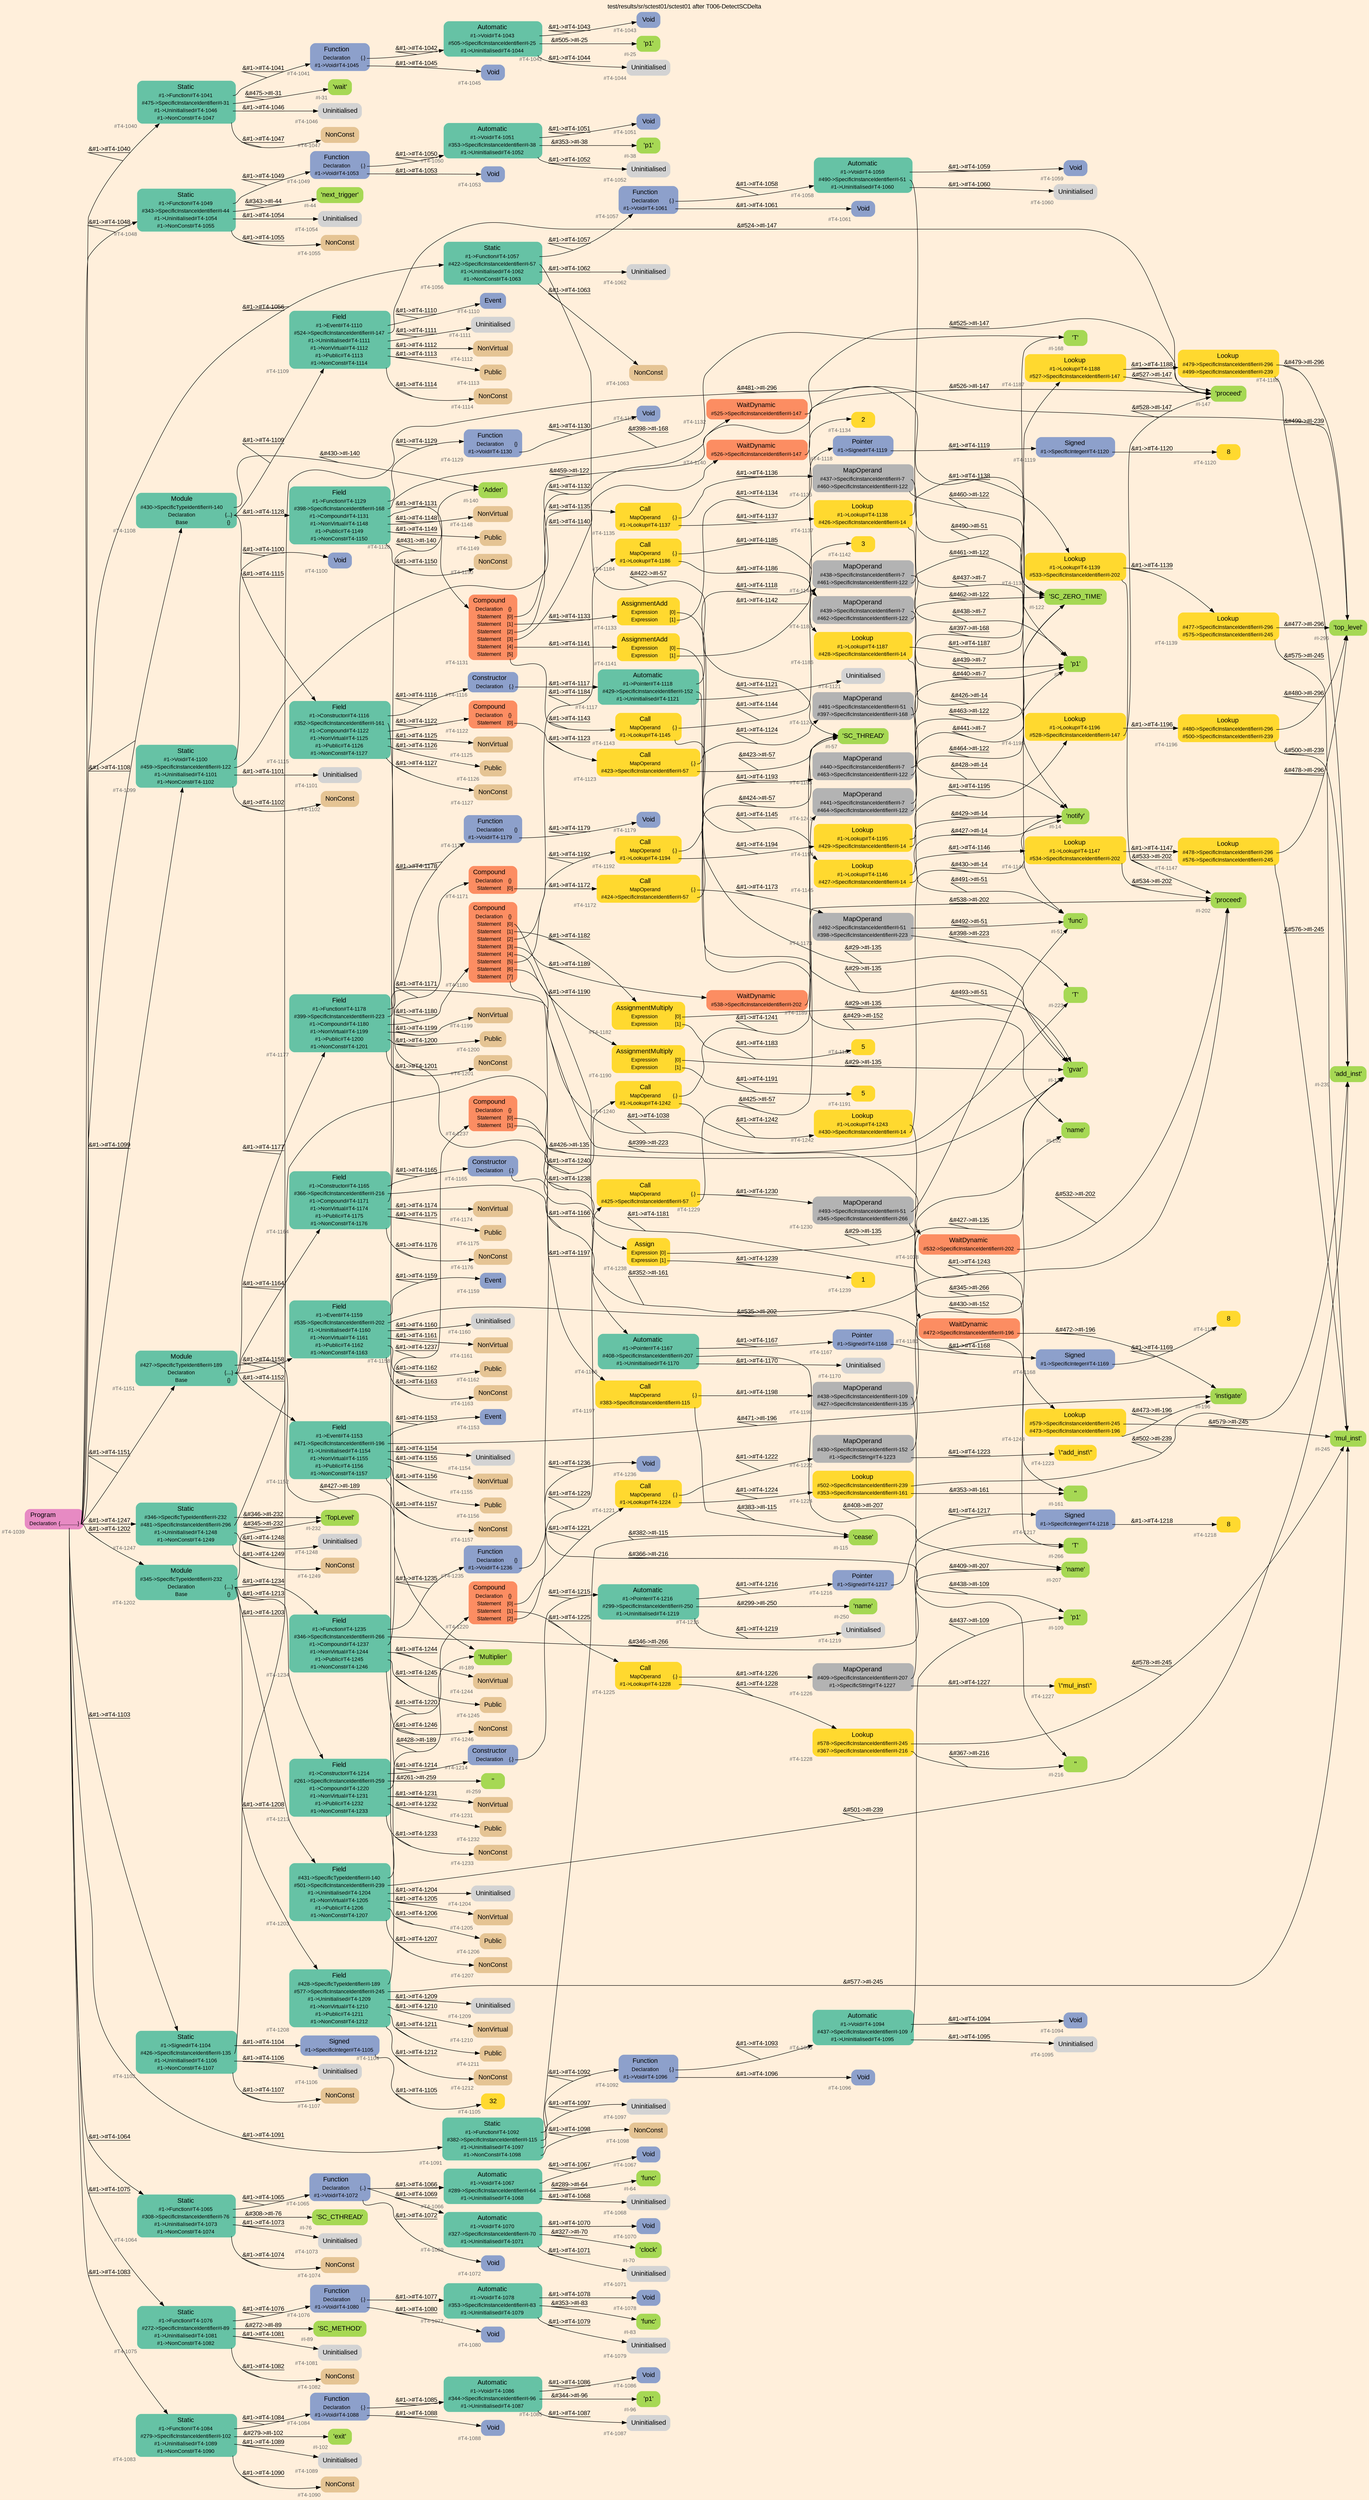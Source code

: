 digraph "test/results/sr/sctest01/sctest01 after T006-DetectSCDelta" {
label = "test/results/sr/sctest01/sctest01 after T006-DetectSCDelta"
labelloc = t
graph [
    rankdir = "LR"
    ranksep = 0.3
    bgcolor = antiquewhite1
    color = black
    fontcolor = black
    fontname = "Arial"
];
node [
    fontname = "Arial"
];
edge [
    fontname = "Arial"
];

// -------------------- node figure --------------------
// -------- block #T4-1039 ----------
"#T4-1039" [
    fillcolor = "/set28/4"
    xlabel = "#T4-1039"
    fontsize = "12"
    fontcolor = grey40
    shape = "plaintext"
    label = <<TABLE BORDER="0" CELLBORDER="0" CELLSPACING="0">
     <TR><TD><FONT COLOR="black" POINT-SIZE="15">Program</FONT></TD></TR>
     <TR><TD><FONT COLOR="black" POINT-SIZE="12">Declaration</FONT></TD><TD PORT="port0"><FONT COLOR="black" POINT-SIZE="12">{.............}</FONT></TD></TR>
    </TABLE>>
    style = "rounded,filled"
];

// -------- block #T4-1040 ----------
"#T4-1040" [
    fillcolor = "/set28/1"
    xlabel = "#T4-1040"
    fontsize = "12"
    fontcolor = grey40
    shape = "plaintext"
    label = <<TABLE BORDER="0" CELLBORDER="0" CELLSPACING="0">
     <TR><TD><FONT COLOR="black" POINT-SIZE="15">Static</FONT></TD></TR>
     <TR><TD><FONT COLOR="black" POINT-SIZE="12">#1-&gt;Function#T4-1041</FONT></TD><TD PORT="port0"></TD></TR>
     <TR><TD><FONT COLOR="black" POINT-SIZE="12">#475-&gt;SpecificInstanceIdentifier#I-31</FONT></TD><TD PORT="port1"></TD></TR>
     <TR><TD><FONT COLOR="black" POINT-SIZE="12">#1-&gt;Uninitialised#T4-1046</FONT></TD><TD PORT="port2"></TD></TR>
     <TR><TD><FONT COLOR="black" POINT-SIZE="12">#1-&gt;NonConst#T4-1047</FONT></TD><TD PORT="port3"></TD></TR>
    </TABLE>>
    style = "rounded,filled"
];

// -------- block #T4-1041 ----------
"#T4-1041" [
    fillcolor = "/set28/3"
    xlabel = "#T4-1041"
    fontsize = "12"
    fontcolor = grey40
    shape = "plaintext"
    label = <<TABLE BORDER="0" CELLBORDER="0" CELLSPACING="0">
     <TR><TD><FONT COLOR="black" POINT-SIZE="15">Function</FONT></TD></TR>
     <TR><TD><FONT COLOR="black" POINT-SIZE="12">Declaration</FONT></TD><TD PORT="port0"><FONT COLOR="black" POINT-SIZE="12">{.}</FONT></TD></TR>
     <TR><TD><FONT COLOR="black" POINT-SIZE="12">#1-&gt;Void#T4-1045</FONT></TD><TD PORT="port1"></TD></TR>
    </TABLE>>
    style = "rounded,filled"
];

// -------- block #T4-1042 ----------
"#T4-1042" [
    fillcolor = "/set28/1"
    xlabel = "#T4-1042"
    fontsize = "12"
    fontcolor = grey40
    shape = "plaintext"
    label = <<TABLE BORDER="0" CELLBORDER="0" CELLSPACING="0">
     <TR><TD><FONT COLOR="black" POINT-SIZE="15">Automatic</FONT></TD></TR>
     <TR><TD><FONT COLOR="black" POINT-SIZE="12">#1-&gt;Void#T4-1043</FONT></TD><TD PORT="port0"></TD></TR>
     <TR><TD><FONT COLOR="black" POINT-SIZE="12">#505-&gt;SpecificInstanceIdentifier#I-25</FONT></TD><TD PORT="port1"></TD></TR>
     <TR><TD><FONT COLOR="black" POINT-SIZE="12">#1-&gt;Uninitialised#T4-1044</FONT></TD><TD PORT="port2"></TD></TR>
    </TABLE>>
    style = "rounded,filled"
];

// -------- block #T4-1043 ----------
"#T4-1043" [
    fillcolor = "/set28/3"
    xlabel = "#T4-1043"
    fontsize = "12"
    fontcolor = grey40
    shape = "plaintext"
    label = <<TABLE BORDER="0" CELLBORDER="0" CELLSPACING="0">
     <TR><TD><FONT COLOR="black" POINT-SIZE="15">Void</FONT></TD></TR>
    </TABLE>>
    style = "rounded,filled"
];

// -------- block #I-25 ----------
"#I-25" [
    fillcolor = "/set28/5"
    xlabel = "#I-25"
    fontsize = "12"
    fontcolor = grey40
    shape = "plaintext"
    label = <<TABLE BORDER="0" CELLBORDER="0" CELLSPACING="0">
     <TR><TD><FONT COLOR="black" POINT-SIZE="15">'p1'</FONT></TD></TR>
    </TABLE>>
    style = "rounded,filled"
];

// -------- block #T4-1044 ----------
"#T4-1044" [
    xlabel = "#T4-1044"
    fontsize = "12"
    fontcolor = grey40
    shape = "plaintext"
    label = <<TABLE BORDER="0" CELLBORDER="0" CELLSPACING="0">
     <TR><TD><FONT COLOR="black" POINT-SIZE="15">Uninitialised</FONT></TD></TR>
    </TABLE>>
    style = "rounded,filled"
];

// -------- block #T4-1045 ----------
"#T4-1045" [
    fillcolor = "/set28/3"
    xlabel = "#T4-1045"
    fontsize = "12"
    fontcolor = grey40
    shape = "plaintext"
    label = <<TABLE BORDER="0" CELLBORDER="0" CELLSPACING="0">
     <TR><TD><FONT COLOR="black" POINT-SIZE="15">Void</FONT></TD></TR>
    </TABLE>>
    style = "rounded,filled"
];

// -------- block #I-31 ----------
"#I-31" [
    fillcolor = "/set28/5"
    xlabel = "#I-31"
    fontsize = "12"
    fontcolor = grey40
    shape = "plaintext"
    label = <<TABLE BORDER="0" CELLBORDER="0" CELLSPACING="0">
     <TR><TD><FONT COLOR="black" POINT-SIZE="15">'wait'</FONT></TD></TR>
    </TABLE>>
    style = "rounded,filled"
];

// -------- block #T4-1046 ----------
"#T4-1046" [
    xlabel = "#T4-1046"
    fontsize = "12"
    fontcolor = grey40
    shape = "plaintext"
    label = <<TABLE BORDER="0" CELLBORDER="0" CELLSPACING="0">
     <TR><TD><FONT COLOR="black" POINT-SIZE="15">Uninitialised</FONT></TD></TR>
    </TABLE>>
    style = "rounded,filled"
];

// -------- block #T4-1047 ----------
"#T4-1047" [
    fillcolor = "/set28/7"
    xlabel = "#T4-1047"
    fontsize = "12"
    fontcolor = grey40
    shape = "plaintext"
    label = <<TABLE BORDER="0" CELLBORDER="0" CELLSPACING="0">
     <TR><TD><FONT COLOR="black" POINT-SIZE="15">NonConst</FONT></TD></TR>
    </TABLE>>
    style = "rounded,filled"
];

// -------- block #T4-1048 ----------
"#T4-1048" [
    fillcolor = "/set28/1"
    xlabel = "#T4-1048"
    fontsize = "12"
    fontcolor = grey40
    shape = "plaintext"
    label = <<TABLE BORDER="0" CELLBORDER="0" CELLSPACING="0">
     <TR><TD><FONT COLOR="black" POINT-SIZE="15">Static</FONT></TD></TR>
     <TR><TD><FONT COLOR="black" POINT-SIZE="12">#1-&gt;Function#T4-1049</FONT></TD><TD PORT="port0"></TD></TR>
     <TR><TD><FONT COLOR="black" POINT-SIZE="12">#343-&gt;SpecificInstanceIdentifier#I-44</FONT></TD><TD PORT="port1"></TD></TR>
     <TR><TD><FONT COLOR="black" POINT-SIZE="12">#1-&gt;Uninitialised#T4-1054</FONT></TD><TD PORT="port2"></TD></TR>
     <TR><TD><FONT COLOR="black" POINT-SIZE="12">#1-&gt;NonConst#T4-1055</FONT></TD><TD PORT="port3"></TD></TR>
    </TABLE>>
    style = "rounded,filled"
];

// -------- block #T4-1049 ----------
"#T4-1049" [
    fillcolor = "/set28/3"
    xlabel = "#T4-1049"
    fontsize = "12"
    fontcolor = grey40
    shape = "plaintext"
    label = <<TABLE BORDER="0" CELLBORDER="0" CELLSPACING="0">
     <TR><TD><FONT COLOR="black" POINT-SIZE="15">Function</FONT></TD></TR>
     <TR><TD><FONT COLOR="black" POINT-SIZE="12">Declaration</FONT></TD><TD PORT="port0"><FONT COLOR="black" POINT-SIZE="12">{.}</FONT></TD></TR>
     <TR><TD><FONT COLOR="black" POINT-SIZE="12">#1-&gt;Void#T4-1053</FONT></TD><TD PORT="port1"></TD></TR>
    </TABLE>>
    style = "rounded,filled"
];

// -------- block #T4-1050 ----------
"#T4-1050" [
    fillcolor = "/set28/1"
    xlabel = "#T4-1050"
    fontsize = "12"
    fontcolor = grey40
    shape = "plaintext"
    label = <<TABLE BORDER="0" CELLBORDER="0" CELLSPACING="0">
     <TR><TD><FONT COLOR="black" POINT-SIZE="15">Automatic</FONT></TD></TR>
     <TR><TD><FONT COLOR="black" POINT-SIZE="12">#1-&gt;Void#T4-1051</FONT></TD><TD PORT="port0"></TD></TR>
     <TR><TD><FONT COLOR="black" POINT-SIZE="12">#353-&gt;SpecificInstanceIdentifier#I-38</FONT></TD><TD PORT="port1"></TD></TR>
     <TR><TD><FONT COLOR="black" POINT-SIZE="12">#1-&gt;Uninitialised#T4-1052</FONT></TD><TD PORT="port2"></TD></TR>
    </TABLE>>
    style = "rounded,filled"
];

// -------- block #T4-1051 ----------
"#T4-1051" [
    fillcolor = "/set28/3"
    xlabel = "#T4-1051"
    fontsize = "12"
    fontcolor = grey40
    shape = "plaintext"
    label = <<TABLE BORDER="0" CELLBORDER="0" CELLSPACING="0">
     <TR><TD><FONT COLOR="black" POINT-SIZE="15">Void</FONT></TD></TR>
    </TABLE>>
    style = "rounded,filled"
];

// -------- block #I-38 ----------
"#I-38" [
    fillcolor = "/set28/5"
    xlabel = "#I-38"
    fontsize = "12"
    fontcolor = grey40
    shape = "plaintext"
    label = <<TABLE BORDER="0" CELLBORDER="0" CELLSPACING="0">
     <TR><TD><FONT COLOR="black" POINT-SIZE="15">'p1'</FONT></TD></TR>
    </TABLE>>
    style = "rounded,filled"
];

// -------- block #T4-1052 ----------
"#T4-1052" [
    xlabel = "#T4-1052"
    fontsize = "12"
    fontcolor = grey40
    shape = "plaintext"
    label = <<TABLE BORDER="0" CELLBORDER="0" CELLSPACING="0">
     <TR><TD><FONT COLOR="black" POINT-SIZE="15">Uninitialised</FONT></TD></TR>
    </TABLE>>
    style = "rounded,filled"
];

// -------- block #T4-1053 ----------
"#T4-1053" [
    fillcolor = "/set28/3"
    xlabel = "#T4-1053"
    fontsize = "12"
    fontcolor = grey40
    shape = "plaintext"
    label = <<TABLE BORDER="0" CELLBORDER="0" CELLSPACING="0">
     <TR><TD><FONT COLOR="black" POINT-SIZE="15">Void</FONT></TD></TR>
    </TABLE>>
    style = "rounded,filled"
];

// -------- block #I-44 ----------
"#I-44" [
    fillcolor = "/set28/5"
    xlabel = "#I-44"
    fontsize = "12"
    fontcolor = grey40
    shape = "plaintext"
    label = <<TABLE BORDER="0" CELLBORDER="0" CELLSPACING="0">
     <TR><TD><FONT COLOR="black" POINT-SIZE="15">'next_trigger'</FONT></TD></TR>
    </TABLE>>
    style = "rounded,filled"
];

// -------- block #T4-1054 ----------
"#T4-1054" [
    xlabel = "#T4-1054"
    fontsize = "12"
    fontcolor = grey40
    shape = "plaintext"
    label = <<TABLE BORDER="0" CELLBORDER="0" CELLSPACING="0">
     <TR><TD><FONT COLOR="black" POINT-SIZE="15">Uninitialised</FONT></TD></TR>
    </TABLE>>
    style = "rounded,filled"
];

// -------- block #T4-1055 ----------
"#T4-1055" [
    fillcolor = "/set28/7"
    xlabel = "#T4-1055"
    fontsize = "12"
    fontcolor = grey40
    shape = "plaintext"
    label = <<TABLE BORDER="0" CELLBORDER="0" CELLSPACING="0">
     <TR><TD><FONT COLOR="black" POINT-SIZE="15">NonConst</FONT></TD></TR>
    </TABLE>>
    style = "rounded,filled"
];

// -------- block #T4-1056 ----------
"#T4-1056" [
    fillcolor = "/set28/1"
    xlabel = "#T4-1056"
    fontsize = "12"
    fontcolor = grey40
    shape = "plaintext"
    label = <<TABLE BORDER="0" CELLBORDER="0" CELLSPACING="0">
     <TR><TD><FONT COLOR="black" POINT-SIZE="15">Static</FONT></TD></TR>
     <TR><TD><FONT COLOR="black" POINT-SIZE="12">#1-&gt;Function#T4-1057</FONT></TD><TD PORT="port0"></TD></TR>
     <TR><TD><FONT COLOR="black" POINT-SIZE="12">#422-&gt;SpecificInstanceIdentifier#I-57</FONT></TD><TD PORT="port1"></TD></TR>
     <TR><TD><FONT COLOR="black" POINT-SIZE="12">#1-&gt;Uninitialised#T4-1062</FONT></TD><TD PORT="port2"></TD></TR>
     <TR><TD><FONT COLOR="black" POINT-SIZE="12">#1-&gt;NonConst#T4-1063</FONT></TD><TD PORT="port3"></TD></TR>
    </TABLE>>
    style = "rounded,filled"
];

// -------- block #T4-1057 ----------
"#T4-1057" [
    fillcolor = "/set28/3"
    xlabel = "#T4-1057"
    fontsize = "12"
    fontcolor = grey40
    shape = "plaintext"
    label = <<TABLE BORDER="0" CELLBORDER="0" CELLSPACING="0">
     <TR><TD><FONT COLOR="black" POINT-SIZE="15">Function</FONT></TD></TR>
     <TR><TD><FONT COLOR="black" POINT-SIZE="12">Declaration</FONT></TD><TD PORT="port0"><FONT COLOR="black" POINT-SIZE="12">{.}</FONT></TD></TR>
     <TR><TD><FONT COLOR="black" POINT-SIZE="12">#1-&gt;Void#T4-1061</FONT></TD><TD PORT="port1"></TD></TR>
    </TABLE>>
    style = "rounded,filled"
];

// -------- block #T4-1058 ----------
"#T4-1058" [
    fillcolor = "/set28/1"
    xlabel = "#T4-1058"
    fontsize = "12"
    fontcolor = grey40
    shape = "plaintext"
    label = <<TABLE BORDER="0" CELLBORDER="0" CELLSPACING="0">
     <TR><TD><FONT COLOR="black" POINT-SIZE="15">Automatic</FONT></TD></TR>
     <TR><TD><FONT COLOR="black" POINT-SIZE="12">#1-&gt;Void#T4-1059</FONT></TD><TD PORT="port0"></TD></TR>
     <TR><TD><FONT COLOR="black" POINT-SIZE="12">#490-&gt;SpecificInstanceIdentifier#I-51</FONT></TD><TD PORT="port1"></TD></TR>
     <TR><TD><FONT COLOR="black" POINT-SIZE="12">#1-&gt;Uninitialised#T4-1060</FONT></TD><TD PORT="port2"></TD></TR>
    </TABLE>>
    style = "rounded,filled"
];

// -------- block #T4-1059 ----------
"#T4-1059" [
    fillcolor = "/set28/3"
    xlabel = "#T4-1059"
    fontsize = "12"
    fontcolor = grey40
    shape = "plaintext"
    label = <<TABLE BORDER="0" CELLBORDER="0" CELLSPACING="0">
     <TR><TD><FONT COLOR="black" POINT-SIZE="15">Void</FONT></TD></TR>
    </TABLE>>
    style = "rounded,filled"
];

// -------- block #I-51 ----------
"#I-51" [
    fillcolor = "/set28/5"
    xlabel = "#I-51"
    fontsize = "12"
    fontcolor = grey40
    shape = "plaintext"
    label = <<TABLE BORDER="0" CELLBORDER="0" CELLSPACING="0">
     <TR><TD><FONT COLOR="black" POINT-SIZE="15">'func'</FONT></TD></TR>
    </TABLE>>
    style = "rounded,filled"
];

// -------- block #T4-1060 ----------
"#T4-1060" [
    xlabel = "#T4-1060"
    fontsize = "12"
    fontcolor = grey40
    shape = "plaintext"
    label = <<TABLE BORDER="0" CELLBORDER="0" CELLSPACING="0">
     <TR><TD><FONT COLOR="black" POINT-SIZE="15">Uninitialised</FONT></TD></TR>
    </TABLE>>
    style = "rounded,filled"
];

// -------- block #T4-1061 ----------
"#T4-1061" [
    fillcolor = "/set28/3"
    xlabel = "#T4-1061"
    fontsize = "12"
    fontcolor = grey40
    shape = "plaintext"
    label = <<TABLE BORDER="0" CELLBORDER="0" CELLSPACING="0">
     <TR><TD><FONT COLOR="black" POINT-SIZE="15">Void</FONT></TD></TR>
    </TABLE>>
    style = "rounded,filled"
];

// -------- block #I-57 ----------
"#I-57" [
    fillcolor = "/set28/5"
    xlabel = "#I-57"
    fontsize = "12"
    fontcolor = grey40
    shape = "plaintext"
    label = <<TABLE BORDER="0" CELLBORDER="0" CELLSPACING="0">
     <TR><TD><FONT COLOR="black" POINT-SIZE="15">'SC_THREAD'</FONT></TD></TR>
    </TABLE>>
    style = "rounded,filled"
];

// -------- block #T4-1062 ----------
"#T4-1062" [
    xlabel = "#T4-1062"
    fontsize = "12"
    fontcolor = grey40
    shape = "plaintext"
    label = <<TABLE BORDER="0" CELLBORDER="0" CELLSPACING="0">
     <TR><TD><FONT COLOR="black" POINT-SIZE="15">Uninitialised</FONT></TD></TR>
    </TABLE>>
    style = "rounded,filled"
];

// -------- block #T4-1063 ----------
"#T4-1063" [
    fillcolor = "/set28/7"
    xlabel = "#T4-1063"
    fontsize = "12"
    fontcolor = grey40
    shape = "plaintext"
    label = <<TABLE BORDER="0" CELLBORDER="0" CELLSPACING="0">
     <TR><TD><FONT COLOR="black" POINT-SIZE="15">NonConst</FONT></TD></TR>
    </TABLE>>
    style = "rounded,filled"
];

// -------- block #T4-1064 ----------
"#T4-1064" [
    fillcolor = "/set28/1"
    xlabel = "#T4-1064"
    fontsize = "12"
    fontcolor = grey40
    shape = "plaintext"
    label = <<TABLE BORDER="0" CELLBORDER="0" CELLSPACING="0">
     <TR><TD><FONT COLOR="black" POINT-SIZE="15">Static</FONT></TD></TR>
     <TR><TD><FONT COLOR="black" POINT-SIZE="12">#1-&gt;Function#T4-1065</FONT></TD><TD PORT="port0"></TD></TR>
     <TR><TD><FONT COLOR="black" POINT-SIZE="12">#308-&gt;SpecificInstanceIdentifier#I-76</FONT></TD><TD PORT="port1"></TD></TR>
     <TR><TD><FONT COLOR="black" POINT-SIZE="12">#1-&gt;Uninitialised#T4-1073</FONT></TD><TD PORT="port2"></TD></TR>
     <TR><TD><FONT COLOR="black" POINT-SIZE="12">#1-&gt;NonConst#T4-1074</FONT></TD><TD PORT="port3"></TD></TR>
    </TABLE>>
    style = "rounded,filled"
];

// -------- block #T4-1065 ----------
"#T4-1065" [
    fillcolor = "/set28/3"
    xlabel = "#T4-1065"
    fontsize = "12"
    fontcolor = grey40
    shape = "plaintext"
    label = <<TABLE BORDER="0" CELLBORDER="0" CELLSPACING="0">
     <TR><TD><FONT COLOR="black" POINT-SIZE="15">Function</FONT></TD></TR>
     <TR><TD><FONT COLOR="black" POINT-SIZE="12">Declaration</FONT></TD><TD PORT="port0"><FONT COLOR="black" POINT-SIZE="12">{..}</FONT></TD></TR>
     <TR><TD><FONT COLOR="black" POINT-SIZE="12">#1-&gt;Void#T4-1072</FONT></TD><TD PORT="port1"></TD></TR>
    </TABLE>>
    style = "rounded,filled"
];

// -------- block #T4-1066 ----------
"#T4-1066" [
    fillcolor = "/set28/1"
    xlabel = "#T4-1066"
    fontsize = "12"
    fontcolor = grey40
    shape = "plaintext"
    label = <<TABLE BORDER="0" CELLBORDER="0" CELLSPACING="0">
     <TR><TD><FONT COLOR="black" POINT-SIZE="15">Automatic</FONT></TD></TR>
     <TR><TD><FONT COLOR="black" POINT-SIZE="12">#1-&gt;Void#T4-1067</FONT></TD><TD PORT="port0"></TD></TR>
     <TR><TD><FONT COLOR="black" POINT-SIZE="12">#289-&gt;SpecificInstanceIdentifier#I-64</FONT></TD><TD PORT="port1"></TD></TR>
     <TR><TD><FONT COLOR="black" POINT-SIZE="12">#1-&gt;Uninitialised#T4-1068</FONT></TD><TD PORT="port2"></TD></TR>
    </TABLE>>
    style = "rounded,filled"
];

// -------- block #T4-1067 ----------
"#T4-1067" [
    fillcolor = "/set28/3"
    xlabel = "#T4-1067"
    fontsize = "12"
    fontcolor = grey40
    shape = "plaintext"
    label = <<TABLE BORDER="0" CELLBORDER="0" CELLSPACING="0">
     <TR><TD><FONT COLOR="black" POINT-SIZE="15">Void</FONT></TD></TR>
    </TABLE>>
    style = "rounded,filled"
];

// -------- block #I-64 ----------
"#I-64" [
    fillcolor = "/set28/5"
    xlabel = "#I-64"
    fontsize = "12"
    fontcolor = grey40
    shape = "plaintext"
    label = <<TABLE BORDER="0" CELLBORDER="0" CELLSPACING="0">
     <TR><TD><FONT COLOR="black" POINT-SIZE="15">'func'</FONT></TD></TR>
    </TABLE>>
    style = "rounded,filled"
];

// -------- block #T4-1068 ----------
"#T4-1068" [
    xlabel = "#T4-1068"
    fontsize = "12"
    fontcolor = grey40
    shape = "plaintext"
    label = <<TABLE BORDER="0" CELLBORDER="0" CELLSPACING="0">
     <TR><TD><FONT COLOR="black" POINT-SIZE="15">Uninitialised</FONT></TD></TR>
    </TABLE>>
    style = "rounded,filled"
];

// -------- block #T4-1069 ----------
"#T4-1069" [
    fillcolor = "/set28/1"
    xlabel = "#T4-1069"
    fontsize = "12"
    fontcolor = grey40
    shape = "plaintext"
    label = <<TABLE BORDER="0" CELLBORDER="0" CELLSPACING="0">
     <TR><TD><FONT COLOR="black" POINT-SIZE="15">Automatic</FONT></TD></TR>
     <TR><TD><FONT COLOR="black" POINT-SIZE="12">#1-&gt;Void#T4-1070</FONT></TD><TD PORT="port0"></TD></TR>
     <TR><TD><FONT COLOR="black" POINT-SIZE="12">#327-&gt;SpecificInstanceIdentifier#I-70</FONT></TD><TD PORT="port1"></TD></TR>
     <TR><TD><FONT COLOR="black" POINT-SIZE="12">#1-&gt;Uninitialised#T4-1071</FONT></TD><TD PORT="port2"></TD></TR>
    </TABLE>>
    style = "rounded,filled"
];

// -------- block #T4-1070 ----------
"#T4-1070" [
    fillcolor = "/set28/3"
    xlabel = "#T4-1070"
    fontsize = "12"
    fontcolor = grey40
    shape = "plaintext"
    label = <<TABLE BORDER="0" CELLBORDER="0" CELLSPACING="0">
     <TR><TD><FONT COLOR="black" POINT-SIZE="15">Void</FONT></TD></TR>
    </TABLE>>
    style = "rounded,filled"
];

// -------- block #I-70 ----------
"#I-70" [
    fillcolor = "/set28/5"
    xlabel = "#I-70"
    fontsize = "12"
    fontcolor = grey40
    shape = "plaintext"
    label = <<TABLE BORDER="0" CELLBORDER="0" CELLSPACING="0">
     <TR><TD><FONT COLOR="black" POINT-SIZE="15">'clock'</FONT></TD></TR>
    </TABLE>>
    style = "rounded,filled"
];

// -------- block #T4-1071 ----------
"#T4-1071" [
    xlabel = "#T4-1071"
    fontsize = "12"
    fontcolor = grey40
    shape = "plaintext"
    label = <<TABLE BORDER="0" CELLBORDER="0" CELLSPACING="0">
     <TR><TD><FONT COLOR="black" POINT-SIZE="15">Uninitialised</FONT></TD></TR>
    </TABLE>>
    style = "rounded,filled"
];

// -------- block #T4-1072 ----------
"#T4-1072" [
    fillcolor = "/set28/3"
    xlabel = "#T4-1072"
    fontsize = "12"
    fontcolor = grey40
    shape = "plaintext"
    label = <<TABLE BORDER="0" CELLBORDER="0" CELLSPACING="0">
     <TR><TD><FONT COLOR="black" POINT-SIZE="15">Void</FONT></TD></TR>
    </TABLE>>
    style = "rounded,filled"
];

// -------- block #I-76 ----------
"#I-76" [
    fillcolor = "/set28/5"
    xlabel = "#I-76"
    fontsize = "12"
    fontcolor = grey40
    shape = "plaintext"
    label = <<TABLE BORDER="0" CELLBORDER="0" CELLSPACING="0">
     <TR><TD><FONT COLOR="black" POINT-SIZE="15">'SC_CTHREAD'</FONT></TD></TR>
    </TABLE>>
    style = "rounded,filled"
];

// -------- block #T4-1073 ----------
"#T4-1073" [
    xlabel = "#T4-1073"
    fontsize = "12"
    fontcolor = grey40
    shape = "plaintext"
    label = <<TABLE BORDER="0" CELLBORDER="0" CELLSPACING="0">
     <TR><TD><FONT COLOR="black" POINT-SIZE="15">Uninitialised</FONT></TD></TR>
    </TABLE>>
    style = "rounded,filled"
];

// -------- block #T4-1074 ----------
"#T4-1074" [
    fillcolor = "/set28/7"
    xlabel = "#T4-1074"
    fontsize = "12"
    fontcolor = grey40
    shape = "plaintext"
    label = <<TABLE BORDER="0" CELLBORDER="0" CELLSPACING="0">
     <TR><TD><FONT COLOR="black" POINT-SIZE="15">NonConst</FONT></TD></TR>
    </TABLE>>
    style = "rounded,filled"
];

// -------- block #T4-1075 ----------
"#T4-1075" [
    fillcolor = "/set28/1"
    xlabel = "#T4-1075"
    fontsize = "12"
    fontcolor = grey40
    shape = "plaintext"
    label = <<TABLE BORDER="0" CELLBORDER="0" CELLSPACING="0">
     <TR><TD><FONT COLOR="black" POINT-SIZE="15">Static</FONT></TD></TR>
     <TR><TD><FONT COLOR="black" POINT-SIZE="12">#1-&gt;Function#T4-1076</FONT></TD><TD PORT="port0"></TD></TR>
     <TR><TD><FONT COLOR="black" POINT-SIZE="12">#272-&gt;SpecificInstanceIdentifier#I-89</FONT></TD><TD PORT="port1"></TD></TR>
     <TR><TD><FONT COLOR="black" POINT-SIZE="12">#1-&gt;Uninitialised#T4-1081</FONT></TD><TD PORT="port2"></TD></TR>
     <TR><TD><FONT COLOR="black" POINT-SIZE="12">#1-&gt;NonConst#T4-1082</FONT></TD><TD PORT="port3"></TD></TR>
    </TABLE>>
    style = "rounded,filled"
];

// -------- block #T4-1076 ----------
"#T4-1076" [
    fillcolor = "/set28/3"
    xlabel = "#T4-1076"
    fontsize = "12"
    fontcolor = grey40
    shape = "plaintext"
    label = <<TABLE BORDER="0" CELLBORDER="0" CELLSPACING="0">
     <TR><TD><FONT COLOR="black" POINT-SIZE="15">Function</FONT></TD></TR>
     <TR><TD><FONT COLOR="black" POINT-SIZE="12">Declaration</FONT></TD><TD PORT="port0"><FONT COLOR="black" POINT-SIZE="12">{.}</FONT></TD></TR>
     <TR><TD><FONT COLOR="black" POINT-SIZE="12">#1-&gt;Void#T4-1080</FONT></TD><TD PORT="port1"></TD></TR>
    </TABLE>>
    style = "rounded,filled"
];

// -------- block #T4-1077 ----------
"#T4-1077" [
    fillcolor = "/set28/1"
    xlabel = "#T4-1077"
    fontsize = "12"
    fontcolor = grey40
    shape = "plaintext"
    label = <<TABLE BORDER="0" CELLBORDER="0" CELLSPACING="0">
     <TR><TD><FONT COLOR="black" POINT-SIZE="15">Automatic</FONT></TD></TR>
     <TR><TD><FONT COLOR="black" POINT-SIZE="12">#1-&gt;Void#T4-1078</FONT></TD><TD PORT="port0"></TD></TR>
     <TR><TD><FONT COLOR="black" POINT-SIZE="12">#353-&gt;SpecificInstanceIdentifier#I-83</FONT></TD><TD PORT="port1"></TD></TR>
     <TR><TD><FONT COLOR="black" POINT-SIZE="12">#1-&gt;Uninitialised#T4-1079</FONT></TD><TD PORT="port2"></TD></TR>
    </TABLE>>
    style = "rounded,filled"
];

// -------- block #T4-1078 ----------
"#T4-1078" [
    fillcolor = "/set28/3"
    xlabel = "#T4-1078"
    fontsize = "12"
    fontcolor = grey40
    shape = "plaintext"
    label = <<TABLE BORDER="0" CELLBORDER="0" CELLSPACING="0">
     <TR><TD><FONT COLOR="black" POINT-SIZE="15">Void</FONT></TD></TR>
    </TABLE>>
    style = "rounded,filled"
];

// -------- block #I-83 ----------
"#I-83" [
    fillcolor = "/set28/5"
    xlabel = "#I-83"
    fontsize = "12"
    fontcolor = grey40
    shape = "plaintext"
    label = <<TABLE BORDER="0" CELLBORDER="0" CELLSPACING="0">
     <TR><TD><FONT COLOR="black" POINT-SIZE="15">'func'</FONT></TD></TR>
    </TABLE>>
    style = "rounded,filled"
];

// -------- block #T4-1079 ----------
"#T4-1079" [
    xlabel = "#T4-1079"
    fontsize = "12"
    fontcolor = grey40
    shape = "plaintext"
    label = <<TABLE BORDER="0" CELLBORDER="0" CELLSPACING="0">
     <TR><TD><FONT COLOR="black" POINT-SIZE="15">Uninitialised</FONT></TD></TR>
    </TABLE>>
    style = "rounded,filled"
];

// -------- block #T4-1080 ----------
"#T4-1080" [
    fillcolor = "/set28/3"
    xlabel = "#T4-1080"
    fontsize = "12"
    fontcolor = grey40
    shape = "plaintext"
    label = <<TABLE BORDER="0" CELLBORDER="0" CELLSPACING="0">
     <TR><TD><FONT COLOR="black" POINT-SIZE="15">Void</FONT></TD></TR>
    </TABLE>>
    style = "rounded,filled"
];

// -------- block #I-89 ----------
"#I-89" [
    fillcolor = "/set28/5"
    xlabel = "#I-89"
    fontsize = "12"
    fontcolor = grey40
    shape = "plaintext"
    label = <<TABLE BORDER="0" CELLBORDER="0" CELLSPACING="0">
     <TR><TD><FONT COLOR="black" POINT-SIZE="15">'SC_METHOD'</FONT></TD></TR>
    </TABLE>>
    style = "rounded,filled"
];

// -------- block #T4-1081 ----------
"#T4-1081" [
    xlabel = "#T4-1081"
    fontsize = "12"
    fontcolor = grey40
    shape = "plaintext"
    label = <<TABLE BORDER="0" CELLBORDER="0" CELLSPACING="0">
     <TR><TD><FONT COLOR="black" POINT-SIZE="15">Uninitialised</FONT></TD></TR>
    </TABLE>>
    style = "rounded,filled"
];

// -------- block #T4-1082 ----------
"#T4-1082" [
    fillcolor = "/set28/7"
    xlabel = "#T4-1082"
    fontsize = "12"
    fontcolor = grey40
    shape = "plaintext"
    label = <<TABLE BORDER="0" CELLBORDER="0" CELLSPACING="0">
     <TR><TD><FONT COLOR="black" POINT-SIZE="15">NonConst</FONT></TD></TR>
    </TABLE>>
    style = "rounded,filled"
];

// -------- block #T4-1083 ----------
"#T4-1083" [
    fillcolor = "/set28/1"
    xlabel = "#T4-1083"
    fontsize = "12"
    fontcolor = grey40
    shape = "plaintext"
    label = <<TABLE BORDER="0" CELLBORDER="0" CELLSPACING="0">
     <TR><TD><FONT COLOR="black" POINT-SIZE="15">Static</FONT></TD></TR>
     <TR><TD><FONT COLOR="black" POINT-SIZE="12">#1-&gt;Function#T4-1084</FONT></TD><TD PORT="port0"></TD></TR>
     <TR><TD><FONT COLOR="black" POINT-SIZE="12">#279-&gt;SpecificInstanceIdentifier#I-102</FONT></TD><TD PORT="port1"></TD></TR>
     <TR><TD><FONT COLOR="black" POINT-SIZE="12">#1-&gt;Uninitialised#T4-1089</FONT></TD><TD PORT="port2"></TD></TR>
     <TR><TD><FONT COLOR="black" POINT-SIZE="12">#1-&gt;NonConst#T4-1090</FONT></TD><TD PORT="port3"></TD></TR>
    </TABLE>>
    style = "rounded,filled"
];

// -------- block #T4-1084 ----------
"#T4-1084" [
    fillcolor = "/set28/3"
    xlabel = "#T4-1084"
    fontsize = "12"
    fontcolor = grey40
    shape = "plaintext"
    label = <<TABLE BORDER="0" CELLBORDER="0" CELLSPACING="0">
     <TR><TD><FONT COLOR="black" POINT-SIZE="15">Function</FONT></TD></TR>
     <TR><TD><FONT COLOR="black" POINT-SIZE="12">Declaration</FONT></TD><TD PORT="port0"><FONT COLOR="black" POINT-SIZE="12">{.}</FONT></TD></TR>
     <TR><TD><FONT COLOR="black" POINT-SIZE="12">#1-&gt;Void#T4-1088</FONT></TD><TD PORT="port1"></TD></TR>
    </TABLE>>
    style = "rounded,filled"
];

// -------- block #T4-1085 ----------
"#T4-1085" [
    fillcolor = "/set28/1"
    xlabel = "#T4-1085"
    fontsize = "12"
    fontcolor = grey40
    shape = "plaintext"
    label = <<TABLE BORDER="0" CELLBORDER="0" CELLSPACING="0">
     <TR><TD><FONT COLOR="black" POINT-SIZE="15">Automatic</FONT></TD></TR>
     <TR><TD><FONT COLOR="black" POINT-SIZE="12">#1-&gt;Void#T4-1086</FONT></TD><TD PORT="port0"></TD></TR>
     <TR><TD><FONT COLOR="black" POINT-SIZE="12">#344-&gt;SpecificInstanceIdentifier#I-96</FONT></TD><TD PORT="port1"></TD></TR>
     <TR><TD><FONT COLOR="black" POINT-SIZE="12">#1-&gt;Uninitialised#T4-1087</FONT></TD><TD PORT="port2"></TD></TR>
    </TABLE>>
    style = "rounded,filled"
];

// -------- block #T4-1086 ----------
"#T4-1086" [
    fillcolor = "/set28/3"
    xlabel = "#T4-1086"
    fontsize = "12"
    fontcolor = grey40
    shape = "plaintext"
    label = <<TABLE BORDER="0" CELLBORDER="0" CELLSPACING="0">
     <TR><TD><FONT COLOR="black" POINT-SIZE="15">Void</FONT></TD></TR>
    </TABLE>>
    style = "rounded,filled"
];

// -------- block #I-96 ----------
"#I-96" [
    fillcolor = "/set28/5"
    xlabel = "#I-96"
    fontsize = "12"
    fontcolor = grey40
    shape = "plaintext"
    label = <<TABLE BORDER="0" CELLBORDER="0" CELLSPACING="0">
     <TR><TD><FONT COLOR="black" POINT-SIZE="15">'p1'</FONT></TD></TR>
    </TABLE>>
    style = "rounded,filled"
];

// -------- block #T4-1087 ----------
"#T4-1087" [
    xlabel = "#T4-1087"
    fontsize = "12"
    fontcolor = grey40
    shape = "plaintext"
    label = <<TABLE BORDER="0" CELLBORDER="0" CELLSPACING="0">
     <TR><TD><FONT COLOR="black" POINT-SIZE="15">Uninitialised</FONT></TD></TR>
    </TABLE>>
    style = "rounded,filled"
];

// -------- block #T4-1088 ----------
"#T4-1088" [
    fillcolor = "/set28/3"
    xlabel = "#T4-1088"
    fontsize = "12"
    fontcolor = grey40
    shape = "plaintext"
    label = <<TABLE BORDER="0" CELLBORDER="0" CELLSPACING="0">
     <TR><TD><FONT COLOR="black" POINT-SIZE="15">Void</FONT></TD></TR>
    </TABLE>>
    style = "rounded,filled"
];

// -------- block #I-102 ----------
"#I-102" [
    fillcolor = "/set28/5"
    xlabel = "#I-102"
    fontsize = "12"
    fontcolor = grey40
    shape = "plaintext"
    label = <<TABLE BORDER="0" CELLBORDER="0" CELLSPACING="0">
     <TR><TD><FONT COLOR="black" POINT-SIZE="15">'exit'</FONT></TD></TR>
    </TABLE>>
    style = "rounded,filled"
];

// -------- block #T4-1089 ----------
"#T4-1089" [
    xlabel = "#T4-1089"
    fontsize = "12"
    fontcolor = grey40
    shape = "plaintext"
    label = <<TABLE BORDER="0" CELLBORDER="0" CELLSPACING="0">
     <TR><TD><FONT COLOR="black" POINT-SIZE="15">Uninitialised</FONT></TD></TR>
    </TABLE>>
    style = "rounded,filled"
];

// -------- block #T4-1090 ----------
"#T4-1090" [
    fillcolor = "/set28/7"
    xlabel = "#T4-1090"
    fontsize = "12"
    fontcolor = grey40
    shape = "plaintext"
    label = <<TABLE BORDER="0" CELLBORDER="0" CELLSPACING="0">
     <TR><TD><FONT COLOR="black" POINT-SIZE="15">NonConst</FONT></TD></TR>
    </TABLE>>
    style = "rounded,filled"
];

// -------- block #T4-1091 ----------
"#T4-1091" [
    fillcolor = "/set28/1"
    xlabel = "#T4-1091"
    fontsize = "12"
    fontcolor = grey40
    shape = "plaintext"
    label = <<TABLE BORDER="0" CELLBORDER="0" CELLSPACING="0">
     <TR><TD><FONT COLOR="black" POINT-SIZE="15">Static</FONT></TD></TR>
     <TR><TD><FONT COLOR="black" POINT-SIZE="12">#1-&gt;Function#T4-1092</FONT></TD><TD PORT="port0"></TD></TR>
     <TR><TD><FONT COLOR="black" POINT-SIZE="12">#382-&gt;SpecificInstanceIdentifier#I-115</FONT></TD><TD PORT="port1"></TD></TR>
     <TR><TD><FONT COLOR="black" POINT-SIZE="12">#1-&gt;Uninitialised#T4-1097</FONT></TD><TD PORT="port2"></TD></TR>
     <TR><TD><FONT COLOR="black" POINT-SIZE="12">#1-&gt;NonConst#T4-1098</FONT></TD><TD PORT="port3"></TD></TR>
    </TABLE>>
    style = "rounded,filled"
];

// -------- block #T4-1092 ----------
"#T4-1092" [
    fillcolor = "/set28/3"
    xlabel = "#T4-1092"
    fontsize = "12"
    fontcolor = grey40
    shape = "plaintext"
    label = <<TABLE BORDER="0" CELLBORDER="0" CELLSPACING="0">
     <TR><TD><FONT COLOR="black" POINT-SIZE="15">Function</FONT></TD></TR>
     <TR><TD><FONT COLOR="black" POINT-SIZE="12">Declaration</FONT></TD><TD PORT="port0"><FONT COLOR="black" POINT-SIZE="12">{.}</FONT></TD></TR>
     <TR><TD><FONT COLOR="black" POINT-SIZE="12">#1-&gt;Void#T4-1096</FONT></TD><TD PORT="port1"></TD></TR>
    </TABLE>>
    style = "rounded,filled"
];

// -------- block #T4-1093 ----------
"#T4-1093" [
    fillcolor = "/set28/1"
    xlabel = "#T4-1093"
    fontsize = "12"
    fontcolor = grey40
    shape = "plaintext"
    label = <<TABLE BORDER="0" CELLBORDER="0" CELLSPACING="0">
     <TR><TD><FONT COLOR="black" POINT-SIZE="15">Automatic</FONT></TD></TR>
     <TR><TD><FONT COLOR="black" POINT-SIZE="12">#1-&gt;Void#T4-1094</FONT></TD><TD PORT="port0"></TD></TR>
     <TR><TD><FONT COLOR="black" POINT-SIZE="12">#437-&gt;SpecificInstanceIdentifier#I-109</FONT></TD><TD PORT="port1"></TD></TR>
     <TR><TD><FONT COLOR="black" POINT-SIZE="12">#1-&gt;Uninitialised#T4-1095</FONT></TD><TD PORT="port2"></TD></TR>
    </TABLE>>
    style = "rounded,filled"
];

// -------- block #T4-1094 ----------
"#T4-1094" [
    fillcolor = "/set28/3"
    xlabel = "#T4-1094"
    fontsize = "12"
    fontcolor = grey40
    shape = "plaintext"
    label = <<TABLE BORDER="0" CELLBORDER="0" CELLSPACING="0">
     <TR><TD><FONT COLOR="black" POINT-SIZE="15">Void</FONT></TD></TR>
    </TABLE>>
    style = "rounded,filled"
];

// -------- block #I-109 ----------
"#I-109" [
    fillcolor = "/set28/5"
    xlabel = "#I-109"
    fontsize = "12"
    fontcolor = grey40
    shape = "plaintext"
    label = <<TABLE BORDER="0" CELLBORDER="0" CELLSPACING="0">
     <TR><TD><FONT COLOR="black" POINT-SIZE="15">'p1'</FONT></TD></TR>
    </TABLE>>
    style = "rounded,filled"
];

// -------- block #T4-1095 ----------
"#T4-1095" [
    xlabel = "#T4-1095"
    fontsize = "12"
    fontcolor = grey40
    shape = "plaintext"
    label = <<TABLE BORDER="0" CELLBORDER="0" CELLSPACING="0">
     <TR><TD><FONT COLOR="black" POINT-SIZE="15">Uninitialised</FONT></TD></TR>
    </TABLE>>
    style = "rounded,filled"
];

// -------- block #T4-1096 ----------
"#T4-1096" [
    fillcolor = "/set28/3"
    xlabel = "#T4-1096"
    fontsize = "12"
    fontcolor = grey40
    shape = "plaintext"
    label = <<TABLE BORDER="0" CELLBORDER="0" CELLSPACING="0">
     <TR><TD><FONT COLOR="black" POINT-SIZE="15">Void</FONT></TD></TR>
    </TABLE>>
    style = "rounded,filled"
];

// -------- block #I-115 ----------
"#I-115" [
    fillcolor = "/set28/5"
    xlabel = "#I-115"
    fontsize = "12"
    fontcolor = grey40
    shape = "plaintext"
    label = <<TABLE BORDER="0" CELLBORDER="0" CELLSPACING="0">
     <TR><TD><FONT COLOR="black" POINT-SIZE="15">'cease'</FONT></TD></TR>
    </TABLE>>
    style = "rounded,filled"
];

// -------- block #T4-1097 ----------
"#T4-1097" [
    xlabel = "#T4-1097"
    fontsize = "12"
    fontcolor = grey40
    shape = "plaintext"
    label = <<TABLE BORDER="0" CELLBORDER="0" CELLSPACING="0">
     <TR><TD><FONT COLOR="black" POINT-SIZE="15">Uninitialised</FONT></TD></TR>
    </TABLE>>
    style = "rounded,filled"
];

// -------- block #T4-1098 ----------
"#T4-1098" [
    fillcolor = "/set28/7"
    xlabel = "#T4-1098"
    fontsize = "12"
    fontcolor = grey40
    shape = "plaintext"
    label = <<TABLE BORDER="0" CELLBORDER="0" CELLSPACING="0">
     <TR><TD><FONT COLOR="black" POINT-SIZE="15">NonConst</FONT></TD></TR>
    </TABLE>>
    style = "rounded,filled"
];

// -------- block #T4-1099 ----------
"#T4-1099" [
    fillcolor = "/set28/1"
    xlabel = "#T4-1099"
    fontsize = "12"
    fontcolor = grey40
    shape = "plaintext"
    label = <<TABLE BORDER="0" CELLBORDER="0" CELLSPACING="0">
     <TR><TD><FONT COLOR="black" POINT-SIZE="15">Static</FONT></TD></TR>
     <TR><TD><FONT COLOR="black" POINT-SIZE="12">#1-&gt;Void#T4-1100</FONT></TD><TD PORT="port0"></TD></TR>
     <TR><TD><FONT COLOR="black" POINT-SIZE="12">#459-&gt;SpecificInstanceIdentifier#I-122</FONT></TD><TD PORT="port1"></TD></TR>
     <TR><TD><FONT COLOR="black" POINT-SIZE="12">#1-&gt;Uninitialised#T4-1101</FONT></TD><TD PORT="port2"></TD></TR>
     <TR><TD><FONT COLOR="black" POINT-SIZE="12">#1-&gt;NonConst#T4-1102</FONT></TD><TD PORT="port3"></TD></TR>
    </TABLE>>
    style = "rounded,filled"
];

// -------- block #T4-1100 ----------
"#T4-1100" [
    fillcolor = "/set28/3"
    xlabel = "#T4-1100"
    fontsize = "12"
    fontcolor = grey40
    shape = "plaintext"
    label = <<TABLE BORDER="0" CELLBORDER="0" CELLSPACING="0">
     <TR><TD><FONT COLOR="black" POINT-SIZE="15">Void</FONT></TD></TR>
    </TABLE>>
    style = "rounded,filled"
];

// -------- block #I-122 ----------
"#I-122" [
    fillcolor = "/set28/5"
    xlabel = "#I-122"
    fontsize = "12"
    fontcolor = grey40
    shape = "plaintext"
    label = <<TABLE BORDER="0" CELLBORDER="0" CELLSPACING="0">
     <TR><TD><FONT COLOR="black" POINT-SIZE="15">'SC_ZERO_TIME'</FONT></TD></TR>
    </TABLE>>
    style = "rounded,filled"
];

// -------- block #T4-1101 ----------
"#T4-1101" [
    xlabel = "#T4-1101"
    fontsize = "12"
    fontcolor = grey40
    shape = "plaintext"
    label = <<TABLE BORDER="0" CELLBORDER="0" CELLSPACING="0">
     <TR><TD><FONT COLOR="black" POINT-SIZE="15">Uninitialised</FONT></TD></TR>
    </TABLE>>
    style = "rounded,filled"
];

// -------- block #T4-1102 ----------
"#T4-1102" [
    fillcolor = "/set28/7"
    xlabel = "#T4-1102"
    fontsize = "12"
    fontcolor = grey40
    shape = "plaintext"
    label = <<TABLE BORDER="0" CELLBORDER="0" CELLSPACING="0">
     <TR><TD><FONT COLOR="black" POINT-SIZE="15">NonConst</FONT></TD></TR>
    </TABLE>>
    style = "rounded,filled"
];

// -------- block #T4-1103 ----------
"#T4-1103" [
    fillcolor = "/set28/1"
    xlabel = "#T4-1103"
    fontsize = "12"
    fontcolor = grey40
    shape = "plaintext"
    label = <<TABLE BORDER="0" CELLBORDER="0" CELLSPACING="0">
     <TR><TD><FONT COLOR="black" POINT-SIZE="15">Static</FONT></TD></TR>
     <TR><TD><FONT COLOR="black" POINT-SIZE="12">#1-&gt;Signed#T4-1104</FONT></TD><TD PORT="port0"></TD></TR>
     <TR><TD><FONT COLOR="black" POINT-SIZE="12">#426-&gt;SpecificInstanceIdentifier#I-135</FONT></TD><TD PORT="port1"></TD></TR>
     <TR><TD><FONT COLOR="black" POINT-SIZE="12">#1-&gt;Uninitialised#T4-1106</FONT></TD><TD PORT="port2"></TD></TR>
     <TR><TD><FONT COLOR="black" POINT-SIZE="12">#1-&gt;NonConst#T4-1107</FONT></TD><TD PORT="port3"></TD></TR>
    </TABLE>>
    style = "rounded,filled"
];

// -------- block #T4-1104 ----------
"#T4-1104" [
    fillcolor = "/set28/3"
    xlabel = "#T4-1104"
    fontsize = "12"
    fontcolor = grey40
    shape = "plaintext"
    label = <<TABLE BORDER="0" CELLBORDER="0" CELLSPACING="0">
     <TR><TD><FONT COLOR="black" POINT-SIZE="15">Signed</FONT></TD></TR>
     <TR><TD><FONT COLOR="black" POINT-SIZE="12">#1-&gt;SpecificInteger#T4-1105</FONT></TD><TD PORT="port0"></TD></TR>
    </TABLE>>
    style = "rounded,filled"
];

// -------- block #T4-1105 ----------
"#T4-1105" [
    fillcolor = "/set28/6"
    xlabel = "#T4-1105"
    fontsize = "12"
    fontcolor = grey40
    shape = "plaintext"
    label = <<TABLE BORDER="0" CELLBORDER="0" CELLSPACING="0">
     <TR><TD><FONT COLOR="black" POINT-SIZE="15">32</FONT></TD></TR>
    </TABLE>>
    style = "rounded,filled"
];

// -------- block #I-135 ----------
"#I-135" [
    fillcolor = "/set28/5"
    xlabel = "#I-135"
    fontsize = "12"
    fontcolor = grey40
    shape = "plaintext"
    label = <<TABLE BORDER="0" CELLBORDER="0" CELLSPACING="0">
     <TR><TD><FONT COLOR="black" POINT-SIZE="15">'gvar'</FONT></TD></TR>
    </TABLE>>
    style = "rounded,filled"
];

// -------- block #T4-1106 ----------
"#T4-1106" [
    xlabel = "#T4-1106"
    fontsize = "12"
    fontcolor = grey40
    shape = "plaintext"
    label = <<TABLE BORDER="0" CELLBORDER="0" CELLSPACING="0">
     <TR><TD><FONT COLOR="black" POINT-SIZE="15">Uninitialised</FONT></TD></TR>
    </TABLE>>
    style = "rounded,filled"
];

// -------- block #T4-1107 ----------
"#T4-1107" [
    fillcolor = "/set28/7"
    xlabel = "#T4-1107"
    fontsize = "12"
    fontcolor = grey40
    shape = "plaintext"
    label = <<TABLE BORDER="0" CELLBORDER="0" CELLSPACING="0">
     <TR><TD><FONT COLOR="black" POINT-SIZE="15">NonConst</FONT></TD></TR>
    </TABLE>>
    style = "rounded,filled"
];

// -------- block #T4-1108 ----------
"#T4-1108" [
    fillcolor = "/set28/1"
    xlabel = "#T4-1108"
    fontsize = "12"
    fontcolor = grey40
    shape = "plaintext"
    label = <<TABLE BORDER="0" CELLBORDER="0" CELLSPACING="0">
     <TR><TD><FONT COLOR="black" POINT-SIZE="15">Module</FONT></TD></TR>
     <TR><TD><FONT COLOR="black" POINT-SIZE="12">#430-&gt;SpecificTypeIdentifier#I-140</FONT></TD><TD PORT="port0"></TD></TR>
     <TR><TD><FONT COLOR="black" POINT-SIZE="12">Declaration</FONT></TD><TD PORT="port1"><FONT COLOR="black" POINT-SIZE="12">{...}</FONT></TD></TR>
     <TR><TD><FONT COLOR="black" POINT-SIZE="12">Base</FONT></TD><TD PORT="port2"><FONT COLOR="black" POINT-SIZE="12">{}</FONT></TD></TR>
    </TABLE>>
    style = "rounded,filled"
];

// -------- block #I-140 ----------
"#I-140" [
    fillcolor = "/set28/5"
    xlabel = "#I-140"
    fontsize = "12"
    fontcolor = grey40
    shape = "plaintext"
    label = <<TABLE BORDER="0" CELLBORDER="0" CELLSPACING="0">
     <TR><TD><FONT COLOR="black" POINT-SIZE="15">'Adder'</FONT></TD></TR>
    </TABLE>>
    style = "rounded,filled"
];

// -------- block #T4-1109 ----------
"#T4-1109" [
    fillcolor = "/set28/1"
    xlabel = "#T4-1109"
    fontsize = "12"
    fontcolor = grey40
    shape = "plaintext"
    label = <<TABLE BORDER="0" CELLBORDER="0" CELLSPACING="0">
     <TR><TD><FONT COLOR="black" POINT-SIZE="15">Field</FONT></TD></TR>
     <TR><TD><FONT COLOR="black" POINT-SIZE="12">#1-&gt;Event#T4-1110</FONT></TD><TD PORT="port0"></TD></TR>
     <TR><TD><FONT COLOR="black" POINT-SIZE="12">#524-&gt;SpecificInstanceIdentifier#I-147</FONT></TD><TD PORT="port1"></TD></TR>
     <TR><TD><FONT COLOR="black" POINT-SIZE="12">#1-&gt;Uninitialised#T4-1111</FONT></TD><TD PORT="port2"></TD></TR>
     <TR><TD><FONT COLOR="black" POINT-SIZE="12">#1-&gt;NonVirtual#T4-1112</FONT></TD><TD PORT="port3"></TD></TR>
     <TR><TD><FONT COLOR="black" POINT-SIZE="12">#1-&gt;Public#T4-1113</FONT></TD><TD PORT="port4"></TD></TR>
     <TR><TD><FONT COLOR="black" POINT-SIZE="12">#1-&gt;NonConst#T4-1114</FONT></TD><TD PORT="port5"></TD></TR>
    </TABLE>>
    style = "rounded,filled"
];

// -------- block #T4-1110 ----------
"#T4-1110" [
    fillcolor = "/set28/3"
    xlabel = "#T4-1110"
    fontsize = "12"
    fontcolor = grey40
    shape = "plaintext"
    label = <<TABLE BORDER="0" CELLBORDER="0" CELLSPACING="0">
     <TR><TD><FONT COLOR="black" POINT-SIZE="15">Event</FONT></TD></TR>
    </TABLE>>
    style = "rounded,filled"
];

// -------- block #I-147 ----------
"#I-147" [
    fillcolor = "/set28/5"
    xlabel = "#I-147"
    fontsize = "12"
    fontcolor = grey40
    shape = "plaintext"
    label = <<TABLE BORDER="0" CELLBORDER="0" CELLSPACING="0">
     <TR><TD><FONT COLOR="black" POINT-SIZE="15">'proceed'</FONT></TD></TR>
    </TABLE>>
    style = "rounded,filled"
];

// -------- block #T4-1111 ----------
"#T4-1111" [
    xlabel = "#T4-1111"
    fontsize = "12"
    fontcolor = grey40
    shape = "plaintext"
    label = <<TABLE BORDER="0" CELLBORDER="0" CELLSPACING="0">
     <TR><TD><FONT COLOR="black" POINT-SIZE="15">Uninitialised</FONT></TD></TR>
    </TABLE>>
    style = "rounded,filled"
];

// -------- block #T4-1112 ----------
"#T4-1112" [
    fillcolor = "/set28/7"
    xlabel = "#T4-1112"
    fontsize = "12"
    fontcolor = grey40
    shape = "plaintext"
    label = <<TABLE BORDER="0" CELLBORDER="0" CELLSPACING="0">
     <TR><TD><FONT COLOR="black" POINT-SIZE="15">NonVirtual</FONT></TD></TR>
    </TABLE>>
    style = "rounded,filled"
];

// -------- block #T4-1113 ----------
"#T4-1113" [
    fillcolor = "/set28/7"
    xlabel = "#T4-1113"
    fontsize = "12"
    fontcolor = grey40
    shape = "plaintext"
    label = <<TABLE BORDER="0" CELLBORDER="0" CELLSPACING="0">
     <TR><TD><FONT COLOR="black" POINT-SIZE="15">Public</FONT></TD></TR>
    </TABLE>>
    style = "rounded,filled"
];

// -------- block #T4-1114 ----------
"#T4-1114" [
    fillcolor = "/set28/7"
    xlabel = "#T4-1114"
    fontsize = "12"
    fontcolor = grey40
    shape = "plaintext"
    label = <<TABLE BORDER="0" CELLBORDER="0" CELLSPACING="0">
     <TR><TD><FONT COLOR="black" POINT-SIZE="15">NonConst</FONT></TD></TR>
    </TABLE>>
    style = "rounded,filled"
];

// -------- block #T4-1115 ----------
"#T4-1115" [
    fillcolor = "/set28/1"
    xlabel = "#T4-1115"
    fontsize = "12"
    fontcolor = grey40
    shape = "plaintext"
    label = <<TABLE BORDER="0" CELLBORDER="0" CELLSPACING="0">
     <TR><TD><FONT COLOR="black" POINT-SIZE="15">Field</FONT></TD></TR>
     <TR><TD><FONT COLOR="black" POINT-SIZE="12">#1-&gt;Constructor#T4-1116</FONT></TD><TD PORT="port0"></TD></TR>
     <TR><TD><FONT COLOR="black" POINT-SIZE="12">#352-&gt;SpecificInstanceIdentifier#I-161</FONT></TD><TD PORT="port1"></TD></TR>
     <TR><TD><FONT COLOR="black" POINT-SIZE="12">#1-&gt;Compound#T4-1122</FONT></TD><TD PORT="port2"></TD></TR>
     <TR><TD><FONT COLOR="black" POINT-SIZE="12">#1-&gt;NonVirtual#T4-1125</FONT></TD><TD PORT="port3"></TD></TR>
     <TR><TD><FONT COLOR="black" POINT-SIZE="12">#1-&gt;Public#T4-1126</FONT></TD><TD PORT="port4"></TD></TR>
     <TR><TD><FONT COLOR="black" POINT-SIZE="12">#1-&gt;NonConst#T4-1127</FONT></TD><TD PORT="port5"></TD></TR>
    </TABLE>>
    style = "rounded,filled"
];

// -------- block #T4-1116 ----------
"#T4-1116" [
    fillcolor = "/set28/3"
    xlabel = "#T4-1116"
    fontsize = "12"
    fontcolor = grey40
    shape = "plaintext"
    label = <<TABLE BORDER="0" CELLBORDER="0" CELLSPACING="0">
     <TR><TD><FONT COLOR="black" POINT-SIZE="15">Constructor</FONT></TD></TR>
     <TR><TD><FONT COLOR="black" POINT-SIZE="12">Declaration</FONT></TD><TD PORT="port0"><FONT COLOR="black" POINT-SIZE="12">{.}</FONT></TD></TR>
    </TABLE>>
    style = "rounded,filled"
];

// -------- block #T4-1117 ----------
"#T4-1117" [
    fillcolor = "/set28/1"
    xlabel = "#T4-1117"
    fontsize = "12"
    fontcolor = grey40
    shape = "plaintext"
    label = <<TABLE BORDER="0" CELLBORDER="0" CELLSPACING="0">
     <TR><TD><FONT COLOR="black" POINT-SIZE="15">Automatic</FONT></TD></TR>
     <TR><TD><FONT COLOR="black" POINT-SIZE="12">#1-&gt;Pointer#T4-1118</FONT></TD><TD PORT="port0"></TD></TR>
     <TR><TD><FONT COLOR="black" POINT-SIZE="12">#429-&gt;SpecificInstanceIdentifier#I-152</FONT></TD><TD PORT="port1"></TD></TR>
     <TR><TD><FONT COLOR="black" POINT-SIZE="12">#1-&gt;Uninitialised#T4-1121</FONT></TD><TD PORT="port2"></TD></TR>
    </TABLE>>
    style = "rounded,filled"
];

// -------- block #T4-1118 ----------
"#T4-1118" [
    fillcolor = "/set28/3"
    xlabel = "#T4-1118"
    fontsize = "12"
    fontcolor = grey40
    shape = "plaintext"
    label = <<TABLE BORDER="0" CELLBORDER="0" CELLSPACING="0">
     <TR><TD><FONT COLOR="black" POINT-SIZE="15">Pointer</FONT></TD></TR>
     <TR><TD><FONT COLOR="black" POINT-SIZE="12">#1-&gt;Signed#T4-1119</FONT></TD><TD PORT="port0"></TD></TR>
    </TABLE>>
    style = "rounded,filled"
];

// -------- block #T4-1119 ----------
"#T4-1119" [
    fillcolor = "/set28/3"
    xlabel = "#T4-1119"
    fontsize = "12"
    fontcolor = grey40
    shape = "plaintext"
    label = <<TABLE BORDER="0" CELLBORDER="0" CELLSPACING="0">
     <TR><TD><FONT COLOR="black" POINT-SIZE="15">Signed</FONT></TD></TR>
     <TR><TD><FONT COLOR="black" POINT-SIZE="12">#1-&gt;SpecificInteger#T4-1120</FONT></TD><TD PORT="port0"></TD></TR>
    </TABLE>>
    style = "rounded,filled"
];

// -------- block #T4-1120 ----------
"#T4-1120" [
    fillcolor = "/set28/6"
    xlabel = "#T4-1120"
    fontsize = "12"
    fontcolor = grey40
    shape = "plaintext"
    label = <<TABLE BORDER="0" CELLBORDER="0" CELLSPACING="0">
     <TR><TD><FONT COLOR="black" POINT-SIZE="15">8</FONT></TD></TR>
    </TABLE>>
    style = "rounded,filled"
];

// -------- block #I-152 ----------
"#I-152" [
    fillcolor = "/set28/5"
    xlabel = "#I-152"
    fontsize = "12"
    fontcolor = grey40
    shape = "plaintext"
    label = <<TABLE BORDER="0" CELLBORDER="0" CELLSPACING="0">
     <TR><TD><FONT COLOR="black" POINT-SIZE="15">'name'</FONT></TD></TR>
    </TABLE>>
    style = "rounded,filled"
];

// -------- block #T4-1121 ----------
"#T4-1121" [
    xlabel = "#T4-1121"
    fontsize = "12"
    fontcolor = grey40
    shape = "plaintext"
    label = <<TABLE BORDER="0" CELLBORDER="0" CELLSPACING="0">
     <TR><TD><FONT COLOR="black" POINT-SIZE="15">Uninitialised</FONT></TD></TR>
    </TABLE>>
    style = "rounded,filled"
];

// -------- block #I-161 ----------
"#I-161" [
    fillcolor = "/set28/5"
    xlabel = "#I-161"
    fontsize = "12"
    fontcolor = grey40
    shape = "plaintext"
    label = <<TABLE BORDER="0" CELLBORDER="0" CELLSPACING="0">
     <TR><TD><FONT COLOR="black" POINT-SIZE="15">''</FONT></TD></TR>
    </TABLE>>
    style = "rounded,filled"
];

// -------- block #T4-1122 ----------
"#T4-1122" [
    fillcolor = "/set28/2"
    xlabel = "#T4-1122"
    fontsize = "12"
    fontcolor = grey40
    shape = "plaintext"
    label = <<TABLE BORDER="0" CELLBORDER="0" CELLSPACING="0">
     <TR><TD><FONT COLOR="black" POINT-SIZE="15">Compound</FONT></TD></TR>
     <TR><TD><FONT COLOR="black" POINT-SIZE="12">Declaration</FONT></TD><TD PORT="port0"><FONT COLOR="black" POINT-SIZE="12">{}</FONT></TD></TR>
     <TR><TD><FONT COLOR="black" POINT-SIZE="12">Statement</FONT></TD><TD PORT="port1"><FONT COLOR="black" POINT-SIZE="12">[0]</FONT></TD></TR>
    </TABLE>>
    style = "rounded,filled"
];

// -------- block #T4-1123 ----------
"#T4-1123" [
    fillcolor = "/set28/6"
    xlabel = "#T4-1123"
    fontsize = "12"
    fontcolor = grey40
    shape = "plaintext"
    label = <<TABLE BORDER="0" CELLBORDER="0" CELLSPACING="0">
     <TR><TD><FONT COLOR="black" POINT-SIZE="15">Call</FONT></TD></TR>
     <TR><TD><FONT COLOR="black" POINT-SIZE="12">MapOperand</FONT></TD><TD PORT="port0"><FONT COLOR="black" POINT-SIZE="12">{.}</FONT></TD></TR>
     <TR><TD><FONT COLOR="black" POINT-SIZE="12">#423-&gt;SpecificInstanceIdentifier#I-57</FONT></TD><TD PORT="port1"></TD></TR>
    </TABLE>>
    style = "rounded,filled"
];

// -------- block #T4-1124 ----------
"#T4-1124" [
    fillcolor = "/set28/8"
    xlabel = "#T4-1124"
    fontsize = "12"
    fontcolor = grey40
    shape = "plaintext"
    label = <<TABLE BORDER="0" CELLBORDER="0" CELLSPACING="0">
     <TR><TD><FONT COLOR="black" POINT-SIZE="15">MapOperand</FONT></TD></TR>
     <TR><TD><FONT COLOR="black" POINT-SIZE="12">#491-&gt;SpecificInstanceIdentifier#I-51</FONT></TD><TD PORT="port0"></TD></TR>
     <TR><TD><FONT COLOR="black" POINT-SIZE="12">#397-&gt;SpecificInstanceIdentifier#I-168</FONT></TD><TD PORT="port1"></TD></TR>
    </TABLE>>
    style = "rounded,filled"
];

// -------- block #I-168 ----------
"#I-168" [
    fillcolor = "/set28/5"
    xlabel = "#I-168"
    fontsize = "12"
    fontcolor = grey40
    shape = "plaintext"
    label = <<TABLE BORDER="0" CELLBORDER="0" CELLSPACING="0">
     <TR><TD><FONT COLOR="black" POINT-SIZE="15">'T'</FONT></TD></TR>
    </TABLE>>
    style = "rounded,filled"
];

// -------- block #T4-1125 ----------
"#T4-1125" [
    fillcolor = "/set28/7"
    xlabel = "#T4-1125"
    fontsize = "12"
    fontcolor = grey40
    shape = "plaintext"
    label = <<TABLE BORDER="0" CELLBORDER="0" CELLSPACING="0">
     <TR><TD><FONT COLOR="black" POINT-SIZE="15">NonVirtual</FONT></TD></TR>
    </TABLE>>
    style = "rounded,filled"
];

// -------- block #T4-1126 ----------
"#T4-1126" [
    fillcolor = "/set28/7"
    xlabel = "#T4-1126"
    fontsize = "12"
    fontcolor = grey40
    shape = "plaintext"
    label = <<TABLE BORDER="0" CELLBORDER="0" CELLSPACING="0">
     <TR><TD><FONT COLOR="black" POINT-SIZE="15">Public</FONT></TD></TR>
    </TABLE>>
    style = "rounded,filled"
];

// -------- block #T4-1127 ----------
"#T4-1127" [
    fillcolor = "/set28/7"
    xlabel = "#T4-1127"
    fontsize = "12"
    fontcolor = grey40
    shape = "plaintext"
    label = <<TABLE BORDER="0" CELLBORDER="0" CELLSPACING="0">
     <TR><TD><FONT COLOR="black" POINT-SIZE="15">NonConst</FONT></TD></TR>
    </TABLE>>
    style = "rounded,filled"
];

// -------- block #T4-1128 ----------
"#T4-1128" [
    fillcolor = "/set28/1"
    xlabel = "#T4-1128"
    fontsize = "12"
    fontcolor = grey40
    shape = "plaintext"
    label = <<TABLE BORDER="0" CELLBORDER="0" CELLSPACING="0">
     <TR><TD><FONT COLOR="black" POINT-SIZE="15">Field</FONT></TD></TR>
     <TR><TD><FONT COLOR="black" POINT-SIZE="12">#1-&gt;Function#T4-1129</FONT></TD><TD PORT="port0"></TD></TR>
     <TR><TD><FONT COLOR="black" POINT-SIZE="12">#398-&gt;SpecificInstanceIdentifier#I-168</FONT></TD><TD PORT="port1"></TD></TR>
     <TR><TD><FONT COLOR="black" POINT-SIZE="12">#1-&gt;Compound#T4-1131</FONT></TD><TD PORT="port2"></TD></TR>
     <TR><TD><FONT COLOR="black" POINT-SIZE="12">#1-&gt;NonVirtual#T4-1148</FONT></TD><TD PORT="port3"></TD></TR>
     <TR><TD><FONT COLOR="black" POINT-SIZE="12">#1-&gt;Public#T4-1149</FONT></TD><TD PORT="port4"></TD></TR>
     <TR><TD><FONT COLOR="black" POINT-SIZE="12">#1-&gt;NonConst#T4-1150</FONT></TD><TD PORT="port5"></TD></TR>
    </TABLE>>
    style = "rounded,filled"
];

// -------- block #T4-1129 ----------
"#T4-1129" [
    fillcolor = "/set28/3"
    xlabel = "#T4-1129"
    fontsize = "12"
    fontcolor = grey40
    shape = "plaintext"
    label = <<TABLE BORDER="0" CELLBORDER="0" CELLSPACING="0">
     <TR><TD><FONT COLOR="black" POINT-SIZE="15">Function</FONT></TD></TR>
     <TR><TD><FONT COLOR="black" POINT-SIZE="12">Declaration</FONT></TD><TD PORT="port0"><FONT COLOR="black" POINT-SIZE="12">{}</FONT></TD></TR>
     <TR><TD><FONT COLOR="black" POINT-SIZE="12">#1-&gt;Void#T4-1130</FONT></TD><TD PORT="port1"></TD></TR>
    </TABLE>>
    style = "rounded,filled"
];

// -------- block #T4-1130 ----------
"#T4-1130" [
    fillcolor = "/set28/3"
    xlabel = "#T4-1130"
    fontsize = "12"
    fontcolor = grey40
    shape = "plaintext"
    label = <<TABLE BORDER="0" CELLBORDER="0" CELLSPACING="0">
     <TR><TD><FONT COLOR="black" POINT-SIZE="15">Void</FONT></TD></TR>
    </TABLE>>
    style = "rounded,filled"
];

// -------- block #T4-1131 ----------
"#T4-1131" [
    fillcolor = "/set28/2"
    xlabel = "#T4-1131"
    fontsize = "12"
    fontcolor = grey40
    shape = "plaintext"
    label = <<TABLE BORDER="0" CELLBORDER="0" CELLSPACING="0">
     <TR><TD><FONT COLOR="black" POINT-SIZE="15">Compound</FONT></TD></TR>
     <TR><TD><FONT COLOR="black" POINT-SIZE="12">Declaration</FONT></TD><TD PORT="port0"><FONT COLOR="black" POINT-SIZE="12">{}</FONT></TD></TR>
     <TR><TD><FONT COLOR="black" POINT-SIZE="12">Statement</FONT></TD><TD PORT="port1"><FONT COLOR="black" POINT-SIZE="12">[0]</FONT></TD></TR>
     <TR><TD><FONT COLOR="black" POINT-SIZE="12">Statement</FONT></TD><TD PORT="port2"><FONT COLOR="black" POINT-SIZE="12">[1]</FONT></TD></TR>
     <TR><TD><FONT COLOR="black" POINT-SIZE="12">Statement</FONT></TD><TD PORT="port3"><FONT COLOR="black" POINT-SIZE="12">[2]</FONT></TD></TR>
     <TR><TD><FONT COLOR="black" POINT-SIZE="12">Statement</FONT></TD><TD PORT="port4"><FONT COLOR="black" POINT-SIZE="12">[3]</FONT></TD></TR>
     <TR><TD><FONT COLOR="black" POINT-SIZE="12">Statement</FONT></TD><TD PORT="port5"><FONT COLOR="black" POINT-SIZE="12">[4]</FONT></TD></TR>
     <TR><TD><FONT COLOR="black" POINT-SIZE="12">Statement</FONT></TD><TD PORT="port6"><FONT COLOR="black" POINT-SIZE="12">[5]</FONT></TD></TR>
    </TABLE>>
    style = "rounded,filled"
];

// -------- block #T4-1132 ----------
"#T4-1132" [
    fillcolor = "/set28/2"
    xlabel = "#T4-1132"
    fontsize = "12"
    fontcolor = grey40
    shape = "plaintext"
    label = <<TABLE BORDER="0" CELLBORDER="0" CELLSPACING="0">
     <TR><TD><FONT COLOR="black" POINT-SIZE="15">WaitDynamic</FONT></TD></TR>
     <TR><TD><FONT COLOR="black" POINT-SIZE="12">#525-&gt;SpecificInstanceIdentifier#I-147</FONT></TD><TD PORT="port0"></TD></TR>
    </TABLE>>
    style = "rounded,filled"
];

// -------- block #T4-1133 ----------
"#T4-1133" [
    fillcolor = "/set28/6"
    xlabel = "#T4-1133"
    fontsize = "12"
    fontcolor = grey40
    shape = "plaintext"
    label = <<TABLE BORDER="0" CELLBORDER="0" CELLSPACING="0">
     <TR><TD><FONT COLOR="black" POINT-SIZE="15">AssignmentAdd</FONT></TD></TR>
     <TR><TD><FONT COLOR="black" POINT-SIZE="12">Expression</FONT></TD><TD PORT="port0"><FONT COLOR="black" POINT-SIZE="12">[0]</FONT></TD></TR>
     <TR><TD><FONT COLOR="black" POINT-SIZE="12">Expression</FONT></TD><TD PORT="port1"><FONT COLOR="black" POINT-SIZE="12">[1]</FONT></TD></TR>
    </TABLE>>
    style = "rounded,filled"
];

// -------- block #T4-1134 ----------
"#T4-1134" [
    fillcolor = "/set28/6"
    xlabel = "#T4-1134"
    fontsize = "12"
    fontcolor = grey40
    shape = "plaintext"
    label = <<TABLE BORDER="0" CELLBORDER="0" CELLSPACING="0">
     <TR><TD><FONT COLOR="black" POINT-SIZE="15">2</FONT></TD></TR>
    </TABLE>>
    style = "rounded,filled"
];

// -------- block #T4-1135 ----------
"#T4-1135" [
    fillcolor = "/set28/6"
    xlabel = "#T4-1135"
    fontsize = "12"
    fontcolor = grey40
    shape = "plaintext"
    label = <<TABLE BORDER="0" CELLBORDER="0" CELLSPACING="0">
     <TR><TD><FONT COLOR="black" POINT-SIZE="15">Call</FONT></TD></TR>
     <TR><TD><FONT COLOR="black" POINT-SIZE="12">MapOperand</FONT></TD><TD PORT="port0"><FONT COLOR="black" POINT-SIZE="12">{.}</FONT></TD></TR>
     <TR><TD><FONT COLOR="black" POINT-SIZE="12">#1-&gt;Lookup#T4-1137</FONT></TD><TD PORT="port1"></TD></TR>
    </TABLE>>
    style = "rounded,filled"
];

// -------- block #T4-1136 ----------
"#T4-1136" [
    fillcolor = "/set28/8"
    xlabel = "#T4-1136"
    fontsize = "12"
    fontcolor = grey40
    shape = "plaintext"
    label = <<TABLE BORDER="0" CELLBORDER="0" CELLSPACING="0">
     <TR><TD><FONT COLOR="black" POINT-SIZE="15">MapOperand</FONT></TD></TR>
     <TR><TD><FONT COLOR="black" POINT-SIZE="12">#437-&gt;SpecificInstanceIdentifier#I-7</FONT></TD><TD PORT="port0"></TD></TR>
     <TR><TD><FONT COLOR="black" POINT-SIZE="12">#460-&gt;SpecificInstanceIdentifier#I-122</FONT></TD><TD PORT="port1"></TD></TR>
    </TABLE>>
    style = "rounded,filled"
];

// -------- block #I-7 ----------
"#I-7" [
    fillcolor = "/set28/5"
    xlabel = "#I-7"
    fontsize = "12"
    fontcolor = grey40
    shape = "plaintext"
    label = <<TABLE BORDER="0" CELLBORDER="0" CELLSPACING="0">
     <TR><TD><FONT COLOR="black" POINT-SIZE="15">'p1'</FONT></TD></TR>
    </TABLE>>
    style = "rounded,filled"
];

// -------- block #T4-1137 ----------
"#T4-1137" [
    fillcolor = "/set28/6"
    xlabel = "#T4-1137"
    fontsize = "12"
    fontcolor = grey40
    shape = "plaintext"
    label = <<TABLE BORDER="0" CELLBORDER="0" CELLSPACING="0">
     <TR><TD><FONT COLOR="black" POINT-SIZE="15">Lookup</FONT></TD></TR>
     <TR><TD><FONT COLOR="black" POINT-SIZE="12">#1-&gt;Lookup#T4-1138</FONT></TD><TD PORT="port0"></TD></TR>
     <TR><TD><FONT COLOR="black" POINT-SIZE="12">#426-&gt;SpecificInstanceIdentifier#I-14</FONT></TD><TD PORT="port1"></TD></TR>
    </TABLE>>
    style = "rounded,filled"
];

// -------- block #T4-1138 ----------
"#T4-1138" [
    fillcolor = "/set28/6"
    xlabel = "#T4-1138"
    fontsize = "12"
    fontcolor = grey40
    shape = "plaintext"
    label = <<TABLE BORDER="0" CELLBORDER="0" CELLSPACING="0">
     <TR><TD><FONT COLOR="black" POINT-SIZE="15">Lookup</FONT></TD></TR>
     <TR><TD><FONT COLOR="black" POINT-SIZE="12">#1-&gt;Lookup#T4-1139</FONT></TD><TD PORT="port0"></TD></TR>
     <TR><TD><FONT COLOR="black" POINT-SIZE="12">#533-&gt;SpecificInstanceIdentifier#I-202</FONT></TD><TD PORT="port1"></TD></TR>
    </TABLE>>
    style = "rounded,filled"
];

// -------- block #T4-1139 ----------
"#T4-1139" [
    fillcolor = "/set28/6"
    xlabel = "#T4-1139"
    fontsize = "12"
    fontcolor = grey40
    shape = "plaintext"
    label = <<TABLE BORDER="0" CELLBORDER="0" CELLSPACING="0">
     <TR><TD><FONT COLOR="black" POINT-SIZE="15">Lookup</FONT></TD></TR>
     <TR><TD><FONT COLOR="black" POINT-SIZE="12">#477-&gt;SpecificInstanceIdentifier#I-296</FONT></TD><TD PORT="port0"></TD></TR>
     <TR><TD><FONT COLOR="black" POINT-SIZE="12">#575-&gt;SpecificInstanceIdentifier#I-245</FONT></TD><TD PORT="port1"></TD></TR>
    </TABLE>>
    style = "rounded,filled"
];

// -------- block #I-296 ----------
"#I-296" [
    fillcolor = "/set28/5"
    xlabel = "#I-296"
    fontsize = "12"
    fontcolor = grey40
    shape = "plaintext"
    label = <<TABLE BORDER="0" CELLBORDER="0" CELLSPACING="0">
     <TR><TD><FONT COLOR="black" POINT-SIZE="15">'top_level'</FONT></TD></TR>
    </TABLE>>
    style = "rounded,filled"
];

// -------- block #I-245 ----------
"#I-245" [
    fillcolor = "/set28/5"
    xlabel = "#I-245"
    fontsize = "12"
    fontcolor = grey40
    shape = "plaintext"
    label = <<TABLE BORDER="0" CELLBORDER="0" CELLSPACING="0">
     <TR><TD><FONT COLOR="black" POINT-SIZE="15">'mul_inst'</FONT></TD></TR>
    </TABLE>>
    style = "rounded,filled"
];

// -------- block #I-202 ----------
"#I-202" [
    fillcolor = "/set28/5"
    xlabel = "#I-202"
    fontsize = "12"
    fontcolor = grey40
    shape = "plaintext"
    label = <<TABLE BORDER="0" CELLBORDER="0" CELLSPACING="0">
     <TR><TD><FONT COLOR="black" POINT-SIZE="15">'proceed'</FONT></TD></TR>
    </TABLE>>
    style = "rounded,filled"
];

// -------- block #I-14 ----------
"#I-14" [
    fillcolor = "/set28/5"
    xlabel = "#I-14"
    fontsize = "12"
    fontcolor = grey40
    shape = "plaintext"
    label = <<TABLE BORDER="0" CELLBORDER="0" CELLSPACING="0">
     <TR><TD><FONT COLOR="black" POINT-SIZE="15">'notify'</FONT></TD></TR>
    </TABLE>>
    style = "rounded,filled"
];

// -------- block #T4-1140 ----------
"#T4-1140" [
    fillcolor = "/set28/2"
    xlabel = "#T4-1140"
    fontsize = "12"
    fontcolor = grey40
    shape = "plaintext"
    label = <<TABLE BORDER="0" CELLBORDER="0" CELLSPACING="0">
     <TR><TD><FONT COLOR="black" POINT-SIZE="15">WaitDynamic</FONT></TD></TR>
     <TR><TD><FONT COLOR="black" POINT-SIZE="12">#526-&gt;SpecificInstanceIdentifier#I-147</FONT></TD><TD PORT="port0"></TD></TR>
    </TABLE>>
    style = "rounded,filled"
];

// -------- block #T4-1141 ----------
"#T4-1141" [
    fillcolor = "/set28/6"
    xlabel = "#T4-1141"
    fontsize = "12"
    fontcolor = grey40
    shape = "plaintext"
    label = <<TABLE BORDER="0" CELLBORDER="0" CELLSPACING="0">
     <TR><TD><FONT COLOR="black" POINT-SIZE="15">AssignmentAdd</FONT></TD></TR>
     <TR><TD><FONT COLOR="black" POINT-SIZE="12">Expression</FONT></TD><TD PORT="port0"><FONT COLOR="black" POINT-SIZE="12">[0]</FONT></TD></TR>
     <TR><TD><FONT COLOR="black" POINT-SIZE="12">Expression</FONT></TD><TD PORT="port1"><FONT COLOR="black" POINT-SIZE="12">[1]</FONT></TD></TR>
    </TABLE>>
    style = "rounded,filled"
];

// -------- block #T4-1142 ----------
"#T4-1142" [
    fillcolor = "/set28/6"
    xlabel = "#T4-1142"
    fontsize = "12"
    fontcolor = grey40
    shape = "plaintext"
    label = <<TABLE BORDER="0" CELLBORDER="0" CELLSPACING="0">
     <TR><TD><FONT COLOR="black" POINT-SIZE="15">3</FONT></TD></TR>
    </TABLE>>
    style = "rounded,filled"
];

// -------- block #T4-1143 ----------
"#T4-1143" [
    fillcolor = "/set28/6"
    xlabel = "#T4-1143"
    fontsize = "12"
    fontcolor = grey40
    shape = "plaintext"
    label = <<TABLE BORDER="0" CELLBORDER="0" CELLSPACING="0">
     <TR><TD><FONT COLOR="black" POINT-SIZE="15">Call</FONT></TD></TR>
     <TR><TD><FONT COLOR="black" POINT-SIZE="12">MapOperand</FONT></TD><TD PORT="port0"><FONT COLOR="black" POINT-SIZE="12">{.}</FONT></TD></TR>
     <TR><TD><FONT COLOR="black" POINT-SIZE="12">#1-&gt;Lookup#T4-1145</FONT></TD><TD PORT="port1"></TD></TR>
    </TABLE>>
    style = "rounded,filled"
];

// -------- block #T4-1144 ----------
"#T4-1144" [
    fillcolor = "/set28/8"
    xlabel = "#T4-1144"
    fontsize = "12"
    fontcolor = grey40
    shape = "plaintext"
    label = <<TABLE BORDER="0" CELLBORDER="0" CELLSPACING="0">
     <TR><TD><FONT COLOR="black" POINT-SIZE="15">MapOperand</FONT></TD></TR>
     <TR><TD><FONT COLOR="black" POINT-SIZE="12">#438-&gt;SpecificInstanceIdentifier#I-7</FONT></TD><TD PORT="port0"></TD></TR>
     <TR><TD><FONT COLOR="black" POINT-SIZE="12">#461-&gt;SpecificInstanceIdentifier#I-122</FONT></TD><TD PORT="port1"></TD></TR>
    </TABLE>>
    style = "rounded,filled"
];

// -------- block #T4-1145 ----------
"#T4-1145" [
    fillcolor = "/set28/6"
    xlabel = "#T4-1145"
    fontsize = "12"
    fontcolor = grey40
    shape = "plaintext"
    label = <<TABLE BORDER="0" CELLBORDER="0" CELLSPACING="0">
     <TR><TD><FONT COLOR="black" POINT-SIZE="15">Lookup</FONT></TD></TR>
     <TR><TD><FONT COLOR="black" POINT-SIZE="12">#1-&gt;Lookup#T4-1146</FONT></TD><TD PORT="port0"></TD></TR>
     <TR><TD><FONT COLOR="black" POINT-SIZE="12">#427-&gt;SpecificInstanceIdentifier#I-14</FONT></TD><TD PORT="port1"></TD></TR>
    </TABLE>>
    style = "rounded,filled"
];

// -------- block #T4-1146 ----------
"#T4-1146" [
    fillcolor = "/set28/6"
    xlabel = "#T4-1146"
    fontsize = "12"
    fontcolor = grey40
    shape = "plaintext"
    label = <<TABLE BORDER="0" CELLBORDER="0" CELLSPACING="0">
     <TR><TD><FONT COLOR="black" POINT-SIZE="15">Lookup</FONT></TD></TR>
     <TR><TD><FONT COLOR="black" POINT-SIZE="12">#1-&gt;Lookup#T4-1147</FONT></TD><TD PORT="port0"></TD></TR>
     <TR><TD><FONT COLOR="black" POINT-SIZE="12">#534-&gt;SpecificInstanceIdentifier#I-202</FONT></TD><TD PORT="port1"></TD></TR>
    </TABLE>>
    style = "rounded,filled"
];

// -------- block #T4-1147 ----------
"#T4-1147" [
    fillcolor = "/set28/6"
    xlabel = "#T4-1147"
    fontsize = "12"
    fontcolor = grey40
    shape = "plaintext"
    label = <<TABLE BORDER="0" CELLBORDER="0" CELLSPACING="0">
     <TR><TD><FONT COLOR="black" POINT-SIZE="15">Lookup</FONT></TD></TR>
     <TR><TD><FONT COLOR="black" POINT-SIZE="12">#478-&gt;SpecificInstanceIdentifier#I-296</FONT></TD><TD PORT="port0"></TD></TR>
     <TR><TD><FONT COLOR="black" POINT-SIZE="12">#576-&gt;SpecificInstanceIdentifier#I-245</FONT></TD><TD PORT="port1"></TD></TR>
    </TABLE>>
    style = "rounded,filled"
];

// -------- block #T4-1148 ----------
"#T4-1148" [
    fillcolor = "/set28/7"
    xlabel = "#T4-1148"
    fontsize = "12"
    fontcolor = grey40
    shape = "plaintext"
    label = <<TABLE BORDER="0" CELLBORDER="0" CELLSPACING="0">
     <TR><TD><FONT COLOR="black" POINT-SIZE="15">NonVirtual</FONT></TD></TR>
    </TABLE>>
    style = "rounded,filled"
];

// -------- block #T4-1149 ----------
"#T4-1149" [
    fillcolor = "/set28/7"
    xlabel = "#T4-1149"
    fontsize = "12"
    fontcolor = grey40
    shape = "plaintext"
    label = <<TABLE BORDER="0" CELLBORDER="0" CELLSPACING="0">
     <TR><TD><FONT COLOR="black" POINT-SIZE="15">Public</FONT></TD></TR>
    </TABLE>>
    style = "rounded,filled"
];

// -------- block #T4-1150 ----------
"#T4-1150" [
    fillcolor = "/set28/7"
    xlabel = "#T4-1150"
    fontsize = "12"
    fontcolor = grey40
    shape = "plaintext"
    label = <<TABLE BORDER="0" CELLBORDER="0" CELLSPACING="0">
     <TR><TD><FONT COLOR="black" POINT-SIZE="15">NonConst</FONT></TD></TR>
    </TABLE>>
    style = "rounded,filled"
];

// -------- block #T4-1151 ----------
"#T4-1151" [
    fillcolor = "/set28/1"
    xlabel = "#T4-1151"
    fontsize = "12"
    fontcolor = grey40
    shape = "plaintext"
    label = <<TABLE BORDER="0" CELLBORDER="0" CELLSPACING="0">
     <TR><TD><FONT COLOR="black" POINT-SIZE="15">Module</FONT></TD></TR>
     <TR><TD><FONT COLOR="black" POINT-SIZE="12">#427-&gt;SpecificTypeIdentifier#I-189</FONT></TD><TD PORT="port0"></TD></TR>
     <TR><TD><FONT COLOR="black" POINT-SIZE="12">Declaration</FONT></TD><TD PORT="port1"><FONT COLOR="black" POINT-SIZE="12">{....}</FONT></TD></TR>
     <TR><TD><FONT COLOR="black" POINT-SIZE="12">Base</FONT></TD><TD PORT="port2"><FONT COLOR="black" POINT-SIZE="12">{}</FONT></TD></TR>
    </TABLE>>
    style = "rounded,filled"
];

// -------- block #I-189 ----------
"#I-189" [
    fillcolor = "/set28/5"
    xlabel = "#I-189"
    fontsize = "12"
    fontcolor = grey40
    shape = "plaintext"
    label = <<TABLE BORDER="0" CELLBORDER="0" CELLSPACING="0">
     <TR><TD><FONT COLOR="black" POINT-SIZE="15">'Multiplier'</FONT></TD></TR>
    </TABLE>>
    style = "rounded,filled"
];

// -------- block #T4-1152 ----------
"#T4-1152" [
    fillcolor = "/set28/1"
    xlabel = "#T4-1152"
    fontsize = "12"
    fontcolor = grey40
    shape = "plaintext"
    label = <<TABLE BORDER="0" CELLBORDER="0" CELLSPACING="0">
     <TR><TD><FONT COLOR="black" POINT-SIZE="15">Field</FONT></TD></TR>
     <TR><TD><FONT COLOR="black" POINT-SIZE="12">#1-&gt;Event#T4-1153</FONT></TD><TD PORT="port0"></TD></TR>
     <TR><TD><FONT COLOR="black" POINT-SIZE="12">#471-&gt;SpecificInstanceIdentifier#I-196</FONT></TD><TD PORT="port1"></TD></TR>
     <TR><TD><FONT COLOR="black" POINT-SIZE="12">#1-&gt;Uninitialised#T4-1154</FONT></TD><TD PORT="port2"></TD></TR>
     <TR><TD><FONT COLOR="black" POINT-SIZE="12">#1-&gt;NonVirtual#T4-1155</FONT></TD><TD PORT="port3"></TD></TR>
     <TR><TD><FONT COLOR="black" POINT-SIZE="12">#1-&gt;Public#T4-1156</FONT></TD><TD PORT="port4"></TD></TR>
     <TR><TD><FONT COLOR="black" POINT-SIZE="12">#1-&gt;NonConst#T4-1157</FONT></TD><TD PORT="port5"></TD></TR>
    </TABLE>>
    style = "rounded,filled"
];

// -------- block #T4-1153 ----------
"#T4-1153" [
    fillcolor = "/set28/3"
    xlabel = "#T4-1153"
    fontsize = "12"
    fontcolor = grey40
    shape = "plaintext"
    label = <<TABLE BORDER="0" CELLBORDER="0" CELLSPACING="0">
     <TR><TD><FONT COLOR="black" POINT-SIZE="15">Event</FONT></TD></TR>
    </TABLE>>
    style = "rounded,filled"
];

// -------- block #I-196 ----------
"#I-196" [
    fillcolor = "/set28/5"
    xlabel = "#I-196"
    fontsize = "12"
    fontcolor = grey40
    shape = "plaintext"
    label = <<TABLE BORDER="0" CELLBORDER="0" CELLSPACING="0">
     <TR><TD><FONT COLOR="black" POINT-SIZE="15">'instigate'</FONT></TD></TR>
    </TABLE>>
    style = "rounded,filled"
];

// -------- block #T4-1154 ----------
"#T4-1154" [
    xlabel = "#T4-1154"
    fontsize = "12"
    fontcolor = grey40
    shape = "plaintext"
    label = <<TABLE BORDER="0" CELLBORDER="0" CELLSPACING="0">
     <TR><TD><FONT COLOR="black" POINT-SIZE="15">Uninitialised</FONT></TD></TR>
    </TABLE>>
    style = "rounded,filled"
];

// -------- block #T4-1155 ----------
"#T4-1155" [
    fillcolor = "/set28/7"
    xlabel = "#T4-1155"
    fontsize = "12"
    fontcolor = grey40
    shape = "plaintext"
    label = <<TABLE BORDER="0" CELLBORDER="0" CELLSPACING="0">
     <TR><TD><FONT COLOR="black" POINT-SIZE="15">NonVirtual</FONT></TD></TR>
    </TABLE>>
    style = "rounded,filled"
];

// -------- block #T4-1156 ----------
"#T4-1156" [
    fillcolor = "/set28/7"
    xlabel = "#T4-1156"
    fontsize = "12"
    fontcolor = grey40
    shape = "plaintext"
    label = <<TABLE BORDER="0" CELLBORDER="0" CELLSPACING="0">
     <TR><TD><FONT COLOR="black" POINT-SIZE="15">Public</FONT></TD></TR>
    </TABLE>>
    style = "rounded,filled"
];

// -------- block #T4-1157 ----------
"#T4-1157" [
    fillcolor = "/set28/7"
    xlabel = "#T4-1157"
    fontsize = "12"
    fontcolor = grey40
    shape = "plaintext"
    label = <<TABLE BORDER="0" CELLBORDER="0" CELLSPACING="0">
     <TR><TD><FONT COLOR="black" POINT-SIZE="15">NonConst</FONT></TD></TR>
    </TABLE>>
    style = "rounded,filled"
];

// -------- block #T4-1158 ----------
"#T4-1158" [
    fillcolor = "/set28/1"
    xlabel = "#T4-1158"
    fontsize = "12"
    fontcolor = grey40
    shape = "plaintext"
    label = <<TABLE BORDER="0" CELLBORDER="0" CELLSPACING="0">
     <TR><TD><FONT COLOR="black" POINT-SIZE="15">Field</FONT></TD></TR>
     <TR><TD><FONT COLOR="black" POINT-SIZE="12">#1-&gt;Event#T4-1159</FONT></TD><TD PORT="port0"></TD></TR>
     <TR><TD><FONT COLOR="black" POINT-SIZE="12">#535-&gt;SpecificInstanceIdentifier#I-202</FONT></TD><TD PORT="port1"></TD></TR>
     <TR><TD><FONT COLOR="black" POINT-SIZE="12">#1-&gt;Uninitialised#T4-1160</FONT></TD><TD PORT="port2"></TD></TR>
     <TR><TD><FONT COLOR="black" POINT-SIZE="12">#1-&gt;NonVirtual#T4-1161</FONT></TD><TD PORT="port3"></TD></TR>
     <TR><TD><FONT COLOR="black" POINT-SIZE="12">#1-&gt;Public#T4-1162</FONT></TD><TD PORT="port4"></TD></TR>
     <TR><TD><FONT COLOR="black" POINT-SIZE="12">#1-&gt;NonConst#T4-1163</FONT></TD><TD PORT="port5"></TD></TR>
    </TABLE>>
    style = "rounded,filled"
];

// -------- block #T4-1159 ----------
"#T4-1159" [
    fillcolor = "/set28/3"
    xlabel = "#T4-1159"
    fontsize = "12"
    fontcolor = grey40
    shape = "plaintext"
    label = <<TABLE BORDER="0" CELLBORDER="0" CELLSPACING="0">
     <TR><TD><FONT COLOR="black" POINT-SIZE="15">Event</FONT></TD></TR>
    </TABLE>>
    style = "rounded,filled"
];

// -------- block #T4-1160 ----------
"#T4-1160" [
    xlabel = "#T4-1160"
    fontsize = "12"
    fontcolor = grey40
    shape = "plaintext"
    label = <<TABLE BORDER="0" CELLBORDER="0" CELLSPACING="0">
     <TR><TD><FONT COLOR="black" POINT-SIZE="15">Uninitialised</FONT></TD></TR>
    </TABLE>>
    style = "rounded,filled"
];

// -------- block #T4-1161 ----------
"#T4-1161" [
    fillcolor = "/set28/7"
    xlabel = "#T4-1161"
    fontsize = "12"
    fontcolor = grey40
    shape = "plaintext"
    label = <<TABLE BORDER="0" CELLBORDER="0" CELLSPACING="0">
     <TR><TD><FONT COLOR="black" POINT-SIZE="15">NonVirtual</FONT></TD></TR>
    </TABLE>>
    style = "rounded,filled"
];

// -------- block #T4-1162 ----------
"#T4-1162" [
    fillcolor = "/set28/7"
    xlabel = "#T4-1162"
    fontsize = "12"
    fontcolor = grey40
    shape = "plaintext"
    label = <<TABLE BORDER="0" CELLBORDER="0" CELLSPACING="0">
     <TR><TD><FONT COLOR="black" POINT-SIZE="15">Public</FONT></TD></TR>
    </TABLE>>
    style = "rounded,filled"
];

// -------- block #T4-1163 ----------
"#T4-1163" [
    fillcolor = "/set28/7"
    xlabel = "#T4-1163"
    fontsize = "12"
    fontcolor = grey40
    shape = "plaintext"
    label = <<TABLE BORDER="0" CELLBORDER="0" CELLSPACING="0">
     <TR><TD><FONT COLOR="black" POINT-SIZE="15">NonConst</FONT></TD></TR>
    </TABLE>>
    style = "rounded,filled"
];

// -------- block #T4-1164 ----------
"#T4-1164" [
    fillcolor = "/set28/1"
    xlabel = "#T4-1164"
    fontsize = "12"
    fontcolor = grey40
    shape = "plaintext"
    label = <<TABLE BORDER="0" CELLBORDER="0" CELLSPACING="0">
     <TR><TD><FONT COLOR="black" POINT-SIZE="15">Field</FONT></TD></TR>
     <TR><TD><FONT COLOR="black" POINT-SIZE="12">#1-&gt;Constructor#T4-1165</FONT></TD><TD PORT="port0"></TD></TR>
     <TR><TD><FONT COLOR="black" POINT-SIZE="12">#366-&gt;SpecificInstanceIdentifier#I-216</FONT></TD><TD PORT="port1"></TD></TR>
     <TR><TD><FONT COLOR="black" POINT-SIZE="12">#1-&gt;Compound#T4-1171</FONT></TD><TD PORT="port2"></TD></TR>
     <TR><TD><FONT COLOR="black" POINT-SIZE="12">#1-&gt;NonVirtual#T4-1174</FONT></TD><TD PORT="port3"></TD></TR>
     <TR><TD><FONT COLOR="black" POINT-SIZE="12">#1-&gt;Public#T4-1175</FONT></TD><TD PORT="port4"></TD></TR>
     <TR><TD><FONT COLOR="black" POINT-SIZE="12">#1-&gt;NonConst#T4-1176</FONT></TD><TD PORT="port5"></TD></TR>
    </TABLE>>
    style = "rounded,filled"
];

// -------- block #T4-1165 ----------
"#T4-1165" [
    fillcolor = "/set28/3"
    xlabel = "#T4-1165"
    fontsize = "12"
    fontcolor = grey40
    shape = "plaintext"
    label = <<TABLE BORDER="0" CELLBORDER="0" CELLSPACING="0">
     <TR><TD><FONT COLOR="black" POINT-SIZE="15">Constructor</FONT></TD></TR>
     <TR><TD><FONT COLOR="black" POINT-SIZE="12">Declaration</FONT></TD><TD PORT="port0"><FONT COLOR="black" POINT-SIZE="12">{.}</FONT></TD></TR>
    </TABLE>>
    style = "rounded,filled"
];

// -------- block #T4-1166 ----------
"#T4-1166" [
    fillcolor = "/set28/1"
    xlabel = "#T4-1166"
    fontsize = "12"
    fontcolor = grey40
    shape = "plaintext"
    label = <<TABLE BORDER="0" CELLBORDER="0" CELLSPACING="0">
     <TR><TD><FONT COLOR="black" POINT-SIZE="15">Automatic</FONT></TD></TR>
     <TR><TD><FONT COLOR="black" POINT-SIZE="12">#1-&gt;Pointer#T4-1167</FONT></TD><TD PORT="port0"></TD></TR>
     <TR><TD><FONT COLOR="black" POINT-SIZE="12">#408-&gt;SpecificInstanceIdentifier#I-207</FONT></TD><TD PORT="port1"></TD></TR>
     <TR><TD><FONT COLOR="black" POINT-SIZE="12">#1-&gt;Uninitialised#T4-1170</FONT></TD><TD PORT="port2"></TD></TR>
    </TABLE>>
    style = "rounded,filled"
];

// -------- block #T4-1167 ----------
"#T4-1167" [
    fillcolor = "/set28/3"
    xlabel = "#T4-1167"
    fontsize = "12"
    fontcolor = grey40
    shape = "plaintext"
    label = <<TABLE BORDER="0" CELLBORDER="0" CELLSPACING="0">
     <TR><TD><FONT COLOR="black" POINT-SIZE="15">Pointer</FONT></TD></TR>
     <TR><TD><FONT COLOR="black" POINT-SIZE="12">#1-&gt;Signed#T4-1168</FONT></TD><TD PORT="port0"></TD></TR>
    </TABLE>>
    style = "rounded,filled"
];

// -------- block #T4-1168 ----------
"#T4-1168" [
    fillcolor = "/set28/3"
    xlabel = "#T4-1168"
    fontsize = "12"
    fontcolor = grey40
    shape = "plaintext"
    label = <<TABLE BORDER="0" CELLBORDER="0" CELLSPACING="0">
     <TR><TD><FONT COLOR="black" POINT-SIZE="15">Signed</FONT></TD></TR>
     <TR><TD><FONT COLOR="black" POINT-SIZE="12">#1-&gt;SpecificInteger#T4-1169</FONT></TD><TD PORT="port0"></TD></TR>
    </TABLE>>
    style = "rounded,filled"
];

// -------- block #T4-1169 ----------
"#T4-1169" [
    fillcolor = "/set28/6"
    xlabel = "#T4-1169"
    fontsize = "12"
    fontcolor = grey40
    shape = "plaintext"
    label = <<TABLE BORDER="0" CELLBORDER="0" CELLSPACING="0">
     <TR><TD><FONT COLOR="black" POINT-SIZE="15">8</FONT></TD></TR>
    </TABLE>>
    style = "rounded,filled"
];

// -------- block #I-207 ----------
"#I-207" [
    fillcolor = "/set28/5"
    xlabel = "#I-207"
    fontsize = "12"
    fontcolor = grey40
    shape = "plaintext"
    label = <<TABLE BORDER="0" CELLBORDER="0" CELLSPACING="0">
     <TR><TD><FONT COLOR="black" POINT-SIZE="15">'name'</FONT></TD></TR>
    </TABLE>>
    style = "rounded,filled"
];

// -------- block #T4-1170 ----------
"#T4-1170" [
    xlabel = "#T4-1170"
    fontsize = "12"
    fontcolor = grey40
    shape = "plaintext"
    label = <<TABLE BORDER="0" CELLBORDER="0" CELLSPACING="0">
     <TR><TD><FONT COLOR="black" POINT-SIZE="15">Uninitialised</FONT></TD></TR>
    </TABLE>>
    style = "rounded,filled"
];

// -------- block #I-216 ----------
"#I-216" [
    fillcolor = "/set28/5"
    xlabel = "#I-216"
    fontsize = "12"
    fontcolor = grey40
    shape = "plaintext"
    label = <<TABLE BORDER="0" CELLBORDER="0" CELLSPACING="0">
     <TR><TD><FONT COLOR="black" POINT-SIZE="15">''</FONT></TD></TR>
    </TABLE>>
    style = "rounded,filled"
];

// -------- block #T4-1171 ----------
"#T4-1171" [
    fillcolor = "/set28/2"
    xlabel = "#T4-1171"
    fontsize = "12"
    fontcolor = grey40
    shape = "plaintext"
    label = <<TABLE BORDER="0" CELLBORDER="0" CELLSPACING="0">
     <TR><TD><FONT COLOR="black" POINT-SIZE="15">Compound</FONT></TD></TR>
     <TR><TD><FONT COLOR="black" POINT-SIZE="12">Declaration</FONT></TD><TD PORT="port0"><FONT COLOR="black" POINT-SIZE="12">{}</FONT></TD></TR>
     <TR><TD><FONT COLOR="black" POINT-SIZE="12">Statement</FONT></TD><TD PORT="port1"><FONT COLOR="black" POINT-SIZE="12">[0]</FONT></TD></TR>
    </TABLE>>
    style = "rounded,filled"
];

// -------- block #T4-1172 ----------
"#T4-1172" [
    fillcolor = "/set28/6"
    xlabel = "#T4-1172"
    fontsize = "12"
    fontcolor = grey40
    shape = "plaintext"
    label = <<TABLE BORDER="0" CELLBORDER="0" CELLSPACING="0">
     <TR><TD><FONT COLOR="black" POINT-SIZE="15">Call</FONT></TD></TR>
     <TR><TD><FONT COLOR="black" POINT-SIZE="12">MapOperand</FONT></TD><TD PORT="port0"><FONT COLOR="black" POINT-SIZE="12">{.}</FONT></TD></TR>
     <TR><TD><FONT COLOR="black" POINT-SIZE="12">#424-&gt;SpecificInstanceIdentifier#I-57</FONT></TD><TD PORT="port1"></TD></TR>
    </TABLE>>
    style = "rounded,filled"
];

// -------- block #T4-1173 ----------
"#T4-1173" [
    fillcolor = "/set28/8"
    xlabel = "#T4-1173"
    fontsize = "12"
    fontcolor = grey40
    shape = "plaintext"
    label = <<TABLE BORDER="0" CELLBORDER="0" CELLSPACING="0">
     <TR><TD><FONT COLOR="black" POINT-SIZE="15">MapOperand</FONT></TD></TR>
     <TR><TD><FONT COLOR="black" POINT-SIZE="12">#492-&gt;SpecificInstanceIdentifier#I-51</FONT></TD><TD PORT="port0"></TD></TR>
     <TR><TD><FONT COLOR="black" POINT-SIZE="12">#398-&gt;SpecificInstanceIdentifier#I-223</FONT></TD><TD PORT="port1"></TD></TR>
    </TABLE>>
    style = "rounded,filled"
];

// -------- block #I-223 ----------
"#I-223" [
    fillcolor = "/set28/5"
    xlabel = "#I-223"
    fontsize = "12"
    fontcolor = grey40
    shape = "plaintext"
    label = <<TABLE BORDER="0" CELLBORDER="0" CELLSPACING="0">
     <TR><TD><FONT COLOR="black" POINT-SIZE="15">'T'</FONT></TD></TR>
    </TABLE>>
    style = "rounded,filled"
];

// -------- block #T4-1174 ----------
"#T4-1174" [
    fillcolor = "/set28/7"
    xlabel = "#T4-1174"
    fontsize = "12"
    fontcolor = grey40
    shape = "plaintext"
    label = <<TABLE BORDER="0" CELLBORDER="0" CELLSPACING="0">
     <TR><TD><FONT COLOR="black" POINT-SIZE="15">NonVirtual</FONT></TD></TR>
    </TABLE>>
    style = "rounded,filled"
];

// -------- block #T4-1175 ----------
"#T4-1175" [
    fillcolor = "/set28/7"
    xlabel = "#T4-1175"
    fontsize = "12"
    fontcolor = grey40
    shape = "plaintext"
    label = <<TABLE BORDER="0" CELLBORDER="0" CELLSPACING="0">
     <TR><TD><FONT COLOR="black" POINT-SIZE="15">Public</FONT></TD></TR>
    </TABLE>>
    style = "rounded,filled"
];

// -------- block #T4-1176 ----------
"#T4-1176" [
    fillcolor = "/set28/7"
    xlabel = "#T4-1176"
    fontsize = "12"
    fontcolor = grey40
    shape = "plaintext"
    label = <<TABLE BORDER="0" CELLBORDER="0" CELLSPACING="0">
     <TR><TD><FONT COLOR="black" POINT-SIZE="15">NonConst</FONT></TD></TR>
    </TABLE>>
    style = "rounded,filled"
];

// -------- block #T4-1177 ----------
"#T4-1177" [
    fillcolor = "/set28/1"
    xlabel = "#T4-1177"
    fontsize = "12"
    fontcolor = grey40
    shape = "plaintext"
    label = <<TABLE BORDER="0" CELLBORDER="0" CELLSPACING="0">
     <TR><TD><FONT COLOR="black" POINT-SIZE="15">Field</FONT></TD></TR>
     <TR><TD><FONT COLOR="black" POINT-SIZE="12">#1-&gt;Function#T4-1178</FONT></TD><TD PORT="port0"></TD></TR>
     <TR><TD><FONT COLOR="black" POINT-SIZE="12">#399-&gt;SpecificInstanceIdentifier#I-223</FONT></TD><TD PORT="port1"></TD></TR>
     <TR><TD><FONT COLOR="black" POINT-SIZE="12">#1-&gt;Compound#T4-1180</FONT></TD><TD PORT="port2"></TD></TR>
     <TR><TD><FONT COLOR="black" POINT-SIZE="12">#1-&gt;NonVirtual#T4-1199</FONT></TD><TD PORT="port3"></TD></TR>
     <TR><TD><FONT COLOR="black" POINT-SIZE="12">#1-&gt;Public#T4-1200</FONT></TD><TD PORT="port4"></TD></TR>
     <TR><TD><FONT COLOR="black" POINT-SIZE="12">#1-&gt;NonConst#T4-1201</FONT></TD><TD PORT="port5"></TD></TR>
    </TABLE>>
    style = "rounded,filled"
];

// -------- block #T4-1178 ----------
"#T4-1178" [
    fillcolor = "/set28/3"
    xlabel = "#T4-1178"
    fontsize = "12"
    fontcolor = grey40
    shape = "plaintext"
    label = <<TABLE BORDER="0" CELLBORDER="0" CELLSPACING="0">
     <TR><TD><FONT COLOR="black" POINT-SIZE="15">Function</FONT></TD></TR>
     <TR><TD><FONT COLOR="black" POINT-SIZE="12">Declaration</FONT></TD><TD PORT="port0"><FONT COLOR="black" POINT-SIZE="12">{}</FONT></TD></TR>
     <TR><TD><FONT COLOR="black" POINT-SIZE="12">#1-&gt;Void#T4-1179</FONT></TD><TD PORT="port1"></TD></TR>
    </TABLE>>
    style = "rounded,filled"
];

// -------- block #T4-1179 ----------
"#T4-1179" [
    fillcolor = "/set28/3"
    xlabel = "#T4-1179"
    fontsize = "12"
    fontcolor = grey40
    shape = "plaintext"
    label = <<TABLE BORDER="0" CELLBORDER="0" CELLSPACING="0">
     <TR><TD><FONT COLOR="black" POINT-SIZE="15">Void</FONT></TD></TR>
    </TABLE>>
    style = "rounded,filled"
];

// -------- block #T4-1180 ----------
"#T4-1180" [
    fillcolor = "/set28/2"
    xlabel = "#T4-1180"
    fontsize = "12"
    fontcolor = grey40
    shape = "plaintext"
    label = <<TABLE BORDER="0" CELLBORDER="0" CELLSPACING="0">
     <TR><TD><FONT COLOR="black" POINT-SIZE="15">Compound</FONT></TD></TR>
     <TR><TD><FONT COLOR="black" POINT-SIZE="12">Declaration</FONT></TD><TD PORT="port0"><FONT COLOR="black" POINT-SIZE="12">{}</FONT></TD></TR>
     <TR><TD><FONT COLOR="black" POINT-SIZE="12">Statement</FONT></TD><TD PORT="port1"><FONT COLOR="black" POINT-SIZE="12">[0]</FONT></TD></TR>
     <TR><TD><FONT COLOR="black" POINT-SIZE="12">Statement</FONT></TD><TD PORT="port2"><FONT COLOR="black" POINT-SIZE="12">[1]</FONT></TD></TR>
     <TR><TD><FONT COLOR="black" POINT-SIZE="12">Statement</FONT></TD><TD PORT="port3"><FONT COLOR="black" POINT-SIZE="12">[2]</FONT></TD></TR>
     <TR><TD><FONT COLOR="black" POINT-SIZE="12">Statement</FONT></TD><TD PORT="port4"><FONT COLOR="black" POINT-SIZE="12">[3]</FONT></TD></TR>
     <TR><TD><FONT COLOR="black" POINT-SIZE="12">Statement</FONT></TD><TD PORT="port5"><FONT COLOR="black" POINT-SIZE="12">[4]</FONT></TD></TR>
     <TR><TD><FONT COLOR="black" POINT-SIZE="12">Statement</FONT></TD><TD PORT="port6"><FONT COLOR="black" POINT-SIZE="12">[5]</FONT></TD></TR>
     <TR><TD><FONT COLOR="black" POINT-SIZE="12">Statement</FONT></TD><TD PORT="port7"><FONT COLOR="black" POINT-SIZE="12">[6]</FONT></TD></TR>
     <TR><TD><FONT COLOR="black" POINT-SIZE="12">Statement</FONT></TD><TD PORT="port8"><FONT COLOR="black" POINT-SIZE="12">[7]</FONT></TD></TR>
    </TABLE>>
    style = "rounded,filled"
];

// -------- block #T4-1181 ----------
"#T4-1181" [
    fillcolor = "/set28/2"
    xlabel = "#T4-1181"
    fontsize = "12"
    fontcolor = grey40
    shape = "plaintext"
    label = <<TABLE BORDER="0" CELLBORDER="0" CELLSPACING="0">
     <TR><TD><FONT COLOR="black" POINT-SIZE="15">WaitDynamic</FONT></TD></TR>
     <TR><TD><FONT COLOR="black" POINT-SIZE="12">#472-&gt;SpecificInstanceIdentifier#I-196</FONT></TD><TD PORT="port0"></TD></TR>
    </TABLE>>
    style = "rounded,filled"
];

// -------- block #T4-1182 ----------
"#T4-1182" [
    fillcolor = "/set28/6"
    xlabel = "#T4-1182"
    fontsize = "12"
    fontcolor = grey40
    shape = "plaintext"
    label = <<TABLE BORDER="0" CELLBORDER="0" CELLSPACING="0">
     <TR><TD><FONT COLOR="black" POINT-SIZE="15">AssignmentMultiply</FONT></TD></TR>
     <TR><TD><FONT COLOR="black" POINT-SIZE="12">Expression</FONT></TD><TD PORT="port0"><FONT COLOR="black" POINT-SIZE="12">[0]</FONT></TD></TR>
     <TR><TD><FONT COLOR="black" POINT-SIZE="12">Expression</FONT></TD><TD PORT="port1"><FONT COLOR="black" POINT-SIZE="12">[1]</FONT></TD></TR>
    </TABLE>>
    style = "rounded,filled"
];

// -------- block #T4-1183 ----------
"#T4-1183" [
    fillcolor = "/set28/6"
    xlabel = "#T4-1183"
    fontsize = "12"
    fontcolor = grey40
    shape = "plaintext"
    label = <<TABLE BORDER="0" CELLBORDER="0" CELLSPACING="0">
     <TR><TD><FONT COLOR="black" POINT-SIZE="15">5</FONT></TD></TR>
    </TABLE>>
    style = "rounded,filled"
];

// -------- block #T4-1184 ----------
"#T4-1184" [
    fillcolor = "/set28/6"
    xlabel = "#T4-1184"
    fontsize = "12"
    fontcolor = grey40
    shape = "plaintext"
    label = <<TABLE BORDER="0" CELLBORDER="0" CELLSPACING="0">
     <TR><TD><FONT COLOR="black" POINT-SIZE="15">Call</FONT></TD></TR>
     <TR><TD><FONT COLOR="black" POINT-SIZE="12">MapOperand</FONT></TD><TD PORT="port0"><FONT COLOR="black" POINT-SIZE="12">{.}</FONT></TD></TR>
     <TR><TD><FONT COLOR="black" POINT-SIZE="12">#1-&gt;Lookup#T4-1186</FONT></TD><TD PORT="port1"></TD></TR>
    </TABLE>>
    style = "rounded,filled"
];

// -------- block #T4-1185 ----------
"#T4-1185" [
    fillcolor = "/set28/8"
    xlabel = "#T4-1185"
    fontsize = "12"
    fontcolor = grey40
    shape = "plaintext"
    label = <<TABLE BORDER="0" CELLBORDER="0" CELLSPACING="0">
     <TR><TD><FONT COLOR="black" POINT-SIZE="15">MapOperand</FONT></TD></TR>
     <TR><TD><FONT COLOR="black" POINT-SIZE="12">#439-&gt;SpecificInstanceIdentifier#I-7</FONT></TD><TD PORT="port0"></TD></TR>
     <TR><TD><FONT COLOR="black" POINT-SIZE="12">#462-&gt;SpecificInstanceIdentifier#I-122</FONT></TD><TD PORT="port1"></TD></TR>
    </TABLE>>
    style = "rounded,filled"
];

// -------- block #T4-1186 ----------
"#T4-1186" [
    fillcolor = "/set28/6"
    xlabel = "#T4-1186"
    fontsize = "12"
    fontcolor = grey40
    shape = "plaintext"
    label = <<TABLE BORDER="0" CELLBORDER="0" CELLSPACING="0">
     <TR><TD><FONT COLOR="black" POINT-SIZE="15">Lookup</FONT></TD></TR>
     <TR><TD><FONT COLOR="black" POINT-SIZE="12">#1-&gt;Lookup#T4-1187</FONT></TD><TD PORT="port0"></TD></TR>
     <TR><TD><FONT COLOR="black" POINT-SIZE="12">#428-&gt;SpecificInstanceIdentifier#I-14</FONT></TD><TD PORT="port1"></TD></TR>
    </TABLE>>
    style = "rounded,filled"
];

// -------- block #T4-1187 ----------
"#T4-1187" [
    fillcolor = "/set28/6"
    xlabel = "#T4-1187"
    fontsize = "12"
    fontcolor = grey40
    shape = "plaintext"
    label = <<TABLE BORDER="0" CELLBORDER="0" CELLSPACING="0">
     <TR><TD><FONT COLOR="black" POINT-SIZE="15">Lookup</FONT></TD></TR>
     <TR><TD><FONT COLOR="black" POINT-SIZE="12">#1-&gt;Lookup#T4-1188</FONT></TD><TD PORT="port0"></TD></TR>
     <TR><TD><FONT COLOR="black" POINT-SIZE="12">#527-&gt;SpecificInstanceIdentifier#I-147</FONT></TD><TD PORT="port1"></TD></TR>
    </TABLE>>
    style = "rounded,filled"
];

// -------- block #T4-1188 ----------
"#T4-1188" [
    fillcolor = "/set28/6"
    xlabel = "#T4-1188"
    fontsize = "12"
    fontcolor = grey40
    shape = "plaintext"
    label = <<TABLE BORDER="0" CELLBORDER="0" CELLSPACING="0">
     <TR><TD><FONT COLOR="black" POINT-SIZE="15">Lookup</FONT></TD></TR>
     <TR><TD><FONT COLOR="black" POINT-SIZE="12">#479-&gt;SpecificInstanceIdentifier#I-296</FONT></TD><TD PORT="port0"></TD></TR>
     <TR><TD><FONT COLOR="black" POINT-SIZE="12">#499-&gt;SpecificInstanceIdentifier#I-239</FONT></TD><TD PORT="port1"></TD></TR>
    </TABLE>>
    style = "rounded,filled"
];

// -------- block #I-239 ----------
"#I-239" [
    fillcolor = "/set28/5"
    xlabel = "#I-239"
    fontsize = "12"
    fontcolor = grey40
    shape = "plaintext"
    label = <<TABLE BORDER="0" CELLBORDER="0" CELLSPACING="0">
     <TR><TD><FONT COLOR="black" POINT-SIZE="15">'add_inst'</FONT></TD></TR>
    </TABLE>>
    style = "rounded,filled"
];

// -------- block #T4-1189 ----------
"#T4-1189" [
    fillcolor = "/set28/2"
    xlabel = "#T4-1189"
    fontsize = "12"
    fontcolor = grey40
    shape = "plaintext"
    label = <<TABLE BORDER="0" CELLBORDER="0" CELLSPACING="0">
     <TR><TD><FONT COLOR="black" POINT-SIZE="15">WaitDynamic</FONT></TD></TR>
     <TR><TD><FONT COLOR="black" POINT-SIZE="12">#538-&gt;SpecificInstanceIdentifier#I-202</FONT></TD><TD PORT="port0"></TD></TR>
    </TABLE>>
    style = "rounded,filled"
];

// -------- block #T4-1190 ----------
"#T4-1190" [
    fillcolor = "/set28/6"
    xlabel = "#T4-1190"
    fontsize = "12"
    fontcolor = grey40
    shape = "plaintext"
    label = <<TABLE BORDER="0" CELLBORDER="0" CELLSPACING="0">
     <TR><TD><FONT COLOR="black" POINT-SIZE="15">AssignmentMultiply</FONT></TD></TR>
     <TR><TD><FONT COLOR="black" POINT-SIZE="12">Expression</FONT></TD><TD PORT="port0"><FONT COLOR="black" POINT-SIZE="12">[0]</FONT></TD></TR>
     <TR><TD><FONT COLOR="black" POINT-SIZE="12">Expression</FONT></TD><TD PORT="port1"><FONT COLOR="black" POINT-SIZE="12">[1]</FONT></TD></TR>
    </TABLE>>
    style = "rounded,filled"
];

// -------- block #T4-1191 ----------
"#T4-1191" [
    fillcolor = "/set28/6"
    xlabel = "#T4-1191"
    fontsize = "12"
    fontcolor = grey40
    shape = "plaintext"
    label = <<TABLE BORDER="0" CELLBORDER="0" CELLSPACING="0">
     <TR><TD><FONT COLOR="black" POINT-SIZE="15">5</FONT></TD></TR>
    </TABLE>>
    style = "rounded,filled"
];

// -------- block #T4-1192 ----------
"#T4-1192" [
    fillcolor = "/set28/6"
    xlabel = "#T4-1192"
    fontsize = "12"
    fontcolor = grey40
    shape = "plaintext"
    label = <<TABLE BORDER="0" CELLBORDER="0" CELLSPACING="0">
     <TR><TD><FONT COLOR="black" POINT-SIZE="15">Call</FONT></TD></TR>
     <TR><TD><FONT COLOR="black" POINT-SIZE="12">MapOperand</FONT></TD><TD PORT="port0"><FONT COLOR="black" POINT-SIZE="12">{.}</FONT></TD></TR>
     <TR><TD><FONT COLOR="black" POINT-SIZE="12">#1-&gt;Lookup#T4-1194</FONT></TD><TD PORT="port1"></TD></TR>
    </TABLE>>
    style = "rounded,filled"
];

// -------- block #T4-1193 ----------
"#T4-1193" [
    fillcolor = "/set28/8"
    xlabel = "#T4-1193"
    fontsize = "12"
    fontcolor = grey40
    shape = "plaintext"
    label = <<TABLE BORDER="0" CELLBORDER="0" CELLSPACING="0">
     <TR><TD><FONT COLOR="black" POINT-SIZE="15">MapOperand</FONT></TD></TR>
     <TR><TD><FONT COLOR="black" POINT-SIZE="12">#440-&gt;SpecificInstanceIdentifier#I-7</FONT></TD><TD PORT="port0"></TD></TR>
     <TR><TD><FONT COLOR="black" POINT-SIZE="12">#463-&gt;SpecificInstanceIdentifier#I-122</FONT></TD><TD PORT="port1"></TD></TR>
    </TABLE>>
    style = "rounded,filled"
];

// -------- block #T4-1194 ----------
"#T4-1194" [
    fillcolor = "/set28/6"
    xlabel = "#T4-1194"
    fontsize = "12"
    fontcolor = grey40
    shape = "plaintext"
    label = <<TABLE BORDER="0" CELLBORDER="0" CELLSPACING="0">
     <TR><TD><FONT COLOR="black" POINT-SIZE="15">Lookup</FONT></TD></TR>
     <TR><TD><FONT COLOR="black" POINT-SIZE="12">#1-&gt;Lookup#T4-1195</FONT></TD><TD PORT="port0"></TD></TR>
     <TR><TD><FONT COLOR="black" POINT-SIZE="12">#429-&gt;SpecificInstanceIdentifier#I-14</FONT></TD><TD PORT="port1"></TD></TR>
    </TABLE>>
    style = "rounded,filled"
];

// -------- block #T4-1195 ----------
"#T4-1195" [
    fillcolor = "/set28/6"
    xlabel = "#T4-1195"
    fontsize = "12"
    fontcolor = grey40
    shape = "plaintext"
    label = <<TABLE BORDER="0" CELLBORDER="0" CELLSPACING="0">
     <TR><TD><FONT COLOR="black" POINT-SIZE="15">Lookup</FONT></TD></TR>
     <TR><TD><FONT COLOR="black" POINT-SIZE="12">#1-&gt;Lookup#T4-1196</FONT></TD><TD PORT="port0"></TD></TR>
     <TR><TD><FONT COLOR="black" POINT-SIZE="12">#528-&gt;SpecificInstanceIdentifier#I-147</FONT></TD><TD PORT="port1"></TD></TR>
    </TABLE>>
    style = "rounded,filled"
];

// -------- block #T4-1196 ----------
"#T4-1196" [
    fillcolor = "/set28/6"
    xlabel = "#T4-1196"
    fontsize = "12"
    fontcolor = grey40
    shape = "plaintext"
    label = <<TABLE BORDER="0" CELLBORDER="0" CELLSPACING="0">
     <TR><TD><FONT COLOR="black" POINT-SIZE="15">Lookup</FONT></TD></TR>
     <TR><TD><FONT COLOR="black" POINT-SIZE="12">#480-&gt;SpecificInstanceIdentifier#I-296</FONT></TD><TD PORT="port0"></TD></TR>
     <TR><TD><FONT COLOR="black" POINT-SIZE="12">#500-&gt;SpecificInstanceIdentifier#I-239</FONT></TD><TD PORT="port1"></TD></TR>
    </TABLE>>
    style = "rounded,filled"
];

// -------- block #T4-1038 ----------
"#T4-1038" [
    fillcolor = "/set28/2"
    xlabel = "#T4-1038"
    fontsize = "12"
    fontcolor = grey40
    shape = "plaintext"
    label = <<TABLE BORDER="0" CELLBORDER="0" CELLSPACING="0">
     <TR><TD><FONT COLOR="black" POINT-SIZE="15">WaitDynamic</FONT></TD></TR>
     <TR><TD><FONT COLOR="black" POINT-SIZE="12">#532-&gt;SpecificInstanceIdentifier#I-202</FONT></TD><TD PORT="port0"></TD></TR>
    </TABLE>>
    style = "rounded,filled"
];

// -------- block #T4-1197 ----------
"#T4-1197" [
    fillcolor = "/set28/6"
    xlabel = "#T4-1197"
    fontsize = "12"
    fontcolor = grey40
    shape = "plaintext"
    label = <<TABLE BORDER="0" CELLBORDER="0" CELLSPACING="0">
     <TR><TD><FONT COLOR="black" POINT-SIZE="15">Call</FONT></TD></TR>
     <TR><TD><FONT COLOR="black" POINT-SIZE="12">MapOperand</FONT></TD><TD PORT="port0"><FONT COLOR="black" POINT-SIZE="12">{.}</FONT></TD></TR>
     <TR><TD><FONT COLOR="black" POINT-SIZE="12">#383-&gt;SpecificInstanceIdentifier#I-115</FONT></TD><TD PORT="port1"></TD></TR>
    </TABLE>>
    style = "rounded,filled"
];

// -------- block #T4-1198 ----------
"#T4-1198" [
    fillcolor = "/set28/8"
    xlabel = "#T4-1198"
    fontsize = "12"
    fontcolor = grey40
    shape = "plaintext"
    label = <<TABLE BORDER="0" CELLBORDER="0" CELLSPACING="0">
     <TR><TD><FONT COLOR="black" POINT-SIZE="15">MapOperand</FONT></TD></TR>
     <TR><TD><FONT COLOR="black" POINT-SIZE="12">#438-&gt;SpecificInstanceIdentifier#I-109</FONT></TD><TD PORT="port0"></TD></TR>
     <TR><TD><FONT COLOR="black" POINT-SIZE="12">#427-&gt;SpecificInstanceIdentifier#I-135</FONT></TD><TD PORT="port1"></TD></TR>
    </TABLE>>
    style = "rounded,filled"
];

// -------- block #T4-1199 ----------
"#T4-1199" [
    fillcolor = "/set28/7"
    xlabel = "#T4-1199"
    fontsize = "12"
    fontcolor = grey40
    shape = "plaintext"
    label = <<TABLE BORDER="0" CELLBORDER="0" CELLSPACING="0">
     <TR><TD><FONT COLOR="black" POINT-SIZE="15">NonVirtual</FONT></TD></TR>
    </TABLE>>
    style = "rounded,filled"
];

// -------- block #T4-1200 ----------
"#T4-1200" [
    fillcolor = "/set28/7"
    xlabel = "#T4-1200"
    fontsize = "12"
    fontcolor = grey40
    shape = "plaintext"
    label = <<TABLE BORDER="0" CELLBORDER="0" CELLSPACING="0">
     <TR><TD><FONT COLOR="black" POINT-SIZE="15">Public</FONT></TD></TR>
    </TABLE>>
    style = "rounded,filled"
];

// -------- block #T4-1201 ----------
"#T4-1201" [
    fillcolor = "/set28/7"
    xlabel = "#T4-1201"
    fontsize = "12"
    fontcolor = grey40
    shape = "plaintext"
    label = <<TABLE BORDER="0" CELLBORDER="0" CELLSPACING="0">
     <TR><TD><FONT COLOR="black" POINT-SIZE="15">NonConst</FONT></TD></TR>
    </TABLE>>
    style = "rounded,filled"
];

// -------- block #T4-1202 ----------
"#T4-1202" [
    fillcolor = "/set28/1"
    xlabel = "#T4-1202"
    fontsize = "12"
    fontcolor = grey40
    shape = "plaintext"
    label = <<TABLE BORDER="0" CELLBORDER="0" CELLSPACING="0">
     <TR><TD><FONT COLOR="black" POINT-SIZE="15">Module</FONT></TD></TR>
     <TR><TD><FONT COLOR="black" POINT-SIZE="12">#345-&gt;SpecificTypeIdentifier#I-232</FONT></TD><TD PORT="port0"></TD></TR>
     <TR><TD><FONT COLOR="black" POINT-SIZE="12">Declaration</FONT></TD><TD PORT="port1"><FONT COLOR="black" POINT-SIZE="12">{....}</FONT></TD></TR>
     <TR><TD><FONT COLOR="black" POINT-SIZE="12">Base</FONT></TD><TD PORT="port2"><FONT COLOR="black" POINT-SIZE="12">{}</FONT></TD></TR>
    </TABLE>>
    style = "rounded,filled"
];

// -------- block #I-232 ----------
"#I-232" [
    fillcolor = "/set28/5"
    xlabel = "#I-232"
    fontsize = "12"
    fontcolor = grey40
    shape = "plaintext"
    label = <<TABLE BORDER="0" CELLBORDER="0" CELLSPACING="0">
     <TR><TD><FONT COLOR="black" POINT-SIZE="15">'TopLevel'</FONT></TD></TR>
    </TABLE>>
    style = "rounded,filled"
];

// -------- block #T4-1203 ----------
"#T4-1203" [
    fillcolor = "/set28/1"
    xlabel = "#T4-1203"
    fontsize = "12"
    fontcolor = grey40
    shape = "plaintext"
    label = <<TABLE BORDER="0" CELLBORDER="0" CELLSPACING="0">
     <TR><TD><FONT COLOR="black" POINT-SIZE="15">Field</FONT></TD></TR>
     <TR><TD><FONT COLOR="black" POINT-SIZE="12">#431-&gt;SpecificTypeIdentifier#I-140</FONT></TD><TD PORT="port0"></TD></TR>
     <TR><TD><FONT COLOR="black" POINT-SIZE="12">#501-&gt;SpecificInstanceIdentifier#I-239</FONT></TD><TD PORT="port1"></TD></TR>
     <TR><TD><FONT COLOR="black" POINT-SIZE="12">#1-&gt;Uninitialised#T4-1204</FONT></TD><TD PORT="port2"></TD></TR>
     <TR><TD><FONT COLOR="black" POINT-SIZE="12">#1-&gt;NonVirtual#T4-1205</FONT></TD><TD PORT="port3"></TD></TR>
     <TR><TD><FONT COLOR="black" POINT-SIZE="12">#1-&gt;Public#T4-1206</FONT></TD><TD PORT="port4"></TD></TR>
     <TR><TD><FONT COLOR="black" POINT-SIZE="12">#1-&gt;NonConst#T4-1207</FONT></TD><TD PORT="port5"></TD></TR>
    </TABLE>>
    style = "rounded,filled"
];

// -------- block #T4-1204 ----------
"#T4-1204" [
    xlabel = "#T4-1204"
    fontsize = "12"
    fontcolor = grey40
    shape = "plaintext"
    label = <<TABLE BORDER="0" CELLBORDER="0" CELLSPACING="0">
     <TR><TD><FONT COLOR="black" POINT-SIZE="15">Uninitialised</FONT></TD></TR>
    </TABLE>>
    style = "rounded,filled"
];

// -------- block #T4-1205 ----------
"#T4-1205" [
    fillcolor = "/set28/7"
    xlabel = "#T4-1205"
    fontsize = "12"
    fontcolor = grey40
    shape = "plaintext"
    label = <<TABLE BORDER="0" CELLBORDER="0" CELLSPACING="0">
     <TR><TD><FONT COLOR="black" POINT-SIZE="15">NonVirtual</FONT></TD></TR>
    </TABLE>>
    style = "rounded,filled"
];

// -------- block #T4-1206 ----------
"#T4-1206" [
    fillcolor = "/set28/7"
    xlabel = "#T4-1206"
    fontsize = "12"
    fontcolor = grey40
    shape = "plaintext"
    label = <<TABLE BORDER="0" CELLBORDER="0" CELLSPACING="0">
     <TR><TD><FONT COLOR="black" POINT-SIZE="15">Public</FONT></TD></TR>
    </TABLE>>
    style = "rounded,filled"
];

// -------- block #T4-1207 ----------
"#T4-1207" [
    fillcolor = "/set28/7"
    xlabel = "#T4-1207"
    fontsize = "12"
    fontcolor = grey40
    shape = "plaintext"
    label = <<TABLE BORDER="0" CELLBORDER="0" CELLSPACING="0">
     <TR><TD><FONT COLOR="black" POINT-SIZE="15">NonConst</FONT></TD></TR>
    </TABLE>>
    style = "rounded,filled"
];

// -------- block #T4-1208 ----------
"#T4-1208" [
    fillcolor = "/set28/1"
    xlabel = "#T4-1208"
    fontsize = "12"
    fontcolor = grey40
    shape = "plaintext"
    label = <<TABLE BORDER="0" CELLBORDER="0" CELLSPACING="0">
     <TR><TD><FONT COLOR="black" POINT-SIZE="15">Field</FONT></TD></TR>
     <TR><TD><FONT COLOR="black" POINT-SIZE="12">#428-&gt;SpecificTypeIdentifier#I-189</FONT></TD><TD PORT="port0"></TD></TR>
     <TR><TD><FONT COLOR="black" POINT-SIZE="12">#577-&gt;SpecificInstanceIdentifier#I-245</FONT></TD><TD PORT="port1"></TD></TR>
     <TR><TD><FONT COLOR="black" POINT-SIZE="12">#1-&gt;Uninitialised#T4-1209</FONT></TD><TD PORT="port2"></TD></TR>
     <TR><TD><FONT COLOR="black" POINT-SIZE="12">#1-&gt;NonVirtual#T4-1210</FONT></TD><TD PORT="port3"></TD></TR>
     <TR><TD><FONT COLOR="black" POINT-SIZE="12">#1-&gt;Public#T4-1211</FONT></TD><TD PORT="port4"></TD></TR>
     <TR><TD><FONT COLOR="black" POINT-SIZE="12">#1-&gt;NonConst#T4-1212</FONT></TD><TD PORT="port5"></TD></TR>
    </TABLE>>
    style = "rounded,filled"
];

// -------- block #T4-1209 ----------
"#T4-1209" [
    xlabel = "#T4-1209"
    fontsize = "12"
    fontcolor = grey40
    shape = "plaintext"
    label = <<TABLE BORDER="0" CELLBORDER="0" CELLSPACING="0">
     <TR><TD><FONT COLOR="black" POINT-SIZE="15">Uninitialised</FONT></TD></TR>
    </TABLE>>
    style = "rounded,filled"
];

// -------- block #T4-1210 ----------
"#T4-1210" [
    fillcolor = "/set28/7"
    xlabel = "#T4-1210"
    fontsize = "12"
    fontcolor = grey40
    shape = "plaintext"
    label = <<TABLE BORDER="0" CELLBORDER="0" CELLSPACING="0">
     <TR><TD><FONT COLOR="black" POINT-SIZE="15">NonVirtual</FONT></TD></TR>
    </TABLE>>
    style = "rounded,filled"
];

// -------- block #T4-1211 ----------
"#T4-1211" [
    fillcolor = "/set28/7"
    xlabel = "#T4-1211"
    fontsize = "12"
    fontcolor = grey40
    shape = "plaintext"
    label = <<TABLE BORDER="0" CELLBORDER="0" CELLSPACING="0">
     <TR><TD><FONT COLOR="black" POINT-SIZE="15">Public</FONT></TD></TR>
    </TABLE>>
    style = "rounded,filled"
];

// -------- block #T4-1212 ----------
"#T4-1212" [
    fillcolor = "/set28/7"
    xlabel = "#T4-1212"
    fontsize = "12"
    fontcolor = grey40
    shape = "plaintext"
    label = <<TABLE BORDER="0" CELLBORDER="0" CELLSPACING="0">
     <TR><TD><FONT COLOR="black" POINT-SIZE="15">NonConst</FONT></TD></TR>
    </TABLE>>
    style = "rounded,filled"
];

// -------- block #T4-1213 ----------
"#T4-1213" [
    fillcolor = "/set28/1"
    xlabel = "#T4-1213"
    fontsize = "12"
    fontcolor = grey40
    shape = "plaintext"
    label = <<TABLE BORDER="0" CELLBORDER="0" CELLSPACING="0">
     <TR><TD><FONT COLOR="black" POINT-SIZE="15">Field</FONT></TD></TR>
     <TR><TD><FONT COLOR="black" POINT-SIZE="12">#1-&gt;Constructor#T4-1214</FONT></TD><TD PORT="port0"></TD></TR>
     <TR><TD><FONT COLOR="black" POINT-SIZE="12">#261-&gt;SpecificInstanceIdentifier#I-259</FONT></TD><TD PORT="port1"></TD></TR>
     <TR><TD><FONT COLOR="black" POINT-SIZE="12">#1-&gt;Compound#T4-1220</FONT></TD><TD PORT="port2"></TD></TR>
     <TR><TD><FONT COLOR="black" POINT-SIZE="12">#1-&gt;NonVirtual#T4-1231</FONT></TD><TD PORT="port3"></TD></TR>
     <TR><TD><FONT COLOR="black" POINT-SIZE="12">#1-&gt;Public#T4-1232</FONT></TD><TD PORT="port4"></TD></TR>
     <TR><TD><FONT COLOR="black" POINT-SIZE="12">#1-&gt;NonConst#T4-1233</FONT></TD><TD PORT="port5"></TD></TR>
    </TABLE>>
    style = "rounded,filled"
];

// -------- block #T4-1214 ----------
"#T4-1214" [
    fillcolor = "/set28/3"
    xlabel = "#T4-1214"
    fontsize = "12"
    fontcolor = grey40
    shape = "plaintext"
    label = <<TABLE BORDER="0" CELLBORDER="0" CELLSPACING="0">
     <TR><TD><FONT COLOR="black" POINT-SIZE="15">Constructor</FONT></TD></TR>
     <TR><TD><FONT COLOR="black" POINT-SIZE="12">Declaration</FONT></TD><TD PORT="port0"><FONT COLOR="black" POINT-SIZE="12">{.}</FONT></TD></TR>
    </TABLE>>
    style = "rounded,filled"
];

// -------- block #T4-1215 ----------
"#T4-1215" [
    fillcolor = "/set28/1"
    xlabel = "#T4-1215"
    fontsize = "12"
    fontcolor = grey40
    shape = "plaintext"
    label = <<TABLE BORDER="0" CELLBORDER="0" CELLSPACING="0">
     <TR><TD><FONT COLOR="black" POINT-SIZE="15">Automatic</FONT></TD></TR>
     <TR><TD><FONT COLOR="black" POINT-SIZE="12">#1-&gt;Pointer#T4-1216</FONT></TD><TD PORT="port0"></TD></TR>
     <TR><TD><FONT COLOR="black" POINT-SIZE="12">#299-&gt;SpecificInstanceIdentifier#I-250</FONT></TD><TD PORT="port1"></TD></TR>
     <TR><TD><FONT COLOR="black" POINT-SIZE="12">#1-&gt;Uninitialised#T4-1219</FONT></TD><TD PORT="port2"></TD></TR>
    </TABLE>>
    style = "rounded,filled"
];

// -------- block #T4-1216 ----------
"#T4-1216" [
    fillcolor = "/set28/3"
    xlabel = "#T4-1216"
    fontsize = "12"
    fontcolor = grey40
    shape = "plaintext"
    label = <<TABLE BORDER="0" CELLBORDER="0" CELLSPACING="0">
     <TR><TD><FONT COLOR="black" POINT-SIZE="15">Pointer</FONT></TD></TR>
     <TR><TD><FONT COLOR="black" POINT-SIZE="12">#1-&gt;Signed#T4-1217</FONT></TD><TD PORT="port0"></TD></TR>
    </TABLE>>
    style = "rounded,filled"
];

// -------- block #T4-1217 ----------
"#T4-1217" [
    fillcolor = "/set28/3"
    xlabel = "#T4-1217"
    fontsize = "12"
    fontcolor = grey40
    shape = "plaintext"
    label = <<TABLE BORDER="0" CELLBORDER="0" CELLSPACING="0">
     <TR><TD><FONT COLOR="black" POINT-SIZE="15">Signed</FONT></TD></TR>
     <TR><TD><FONT COLOR="black" POINT-SIZE="12">#1-&gt;SpecificInteger#T4-1218</FONT></TD><TD PORT="port0"></TD></TR>
    </TABLE>>
    style = "rounded,filled"
];

// -------- block #T4-1218 ----------
"#T4-1218" [
    fillcolor = "/set28/6"
    xlabel = "#T4-1218"
    fontsize = "12"
    fontcolor = grey40
    shape = "plaintext"
    label = <<TABLE BORDER="0" CELLBORDER="0" CELLSPACING="0">
     <TR><TD><FONT COLOR="black" POINT-SIZE="15">8</FONT></TD></TR>
    </TABLE>>
    style = "rounded,filled"
];

// -------- block #I-250 ----------
"#I-250" [
    fillcolor = "/set28/5"
    xlabel = "#I-250"
    fontsize = "12"
    fontcolor = grey40
    shape = "plaintext"
    label = <<TABLE BORDER="0" CELLBORDER="0" CELLSPACING="0">
     <TR><TD><FONT COLOR="black" POINT-SIZE="15">'name'</FONT></TD></TR>
    </TABLE>>
    style = "rounded,filled"
];

// -------- block #T4-1219 ----------
"#T4-1219" [
    xlabel = "#T4-1219"
    fontsize = "12"
    fontcolor = grey40
    shape = "plaintext"
    label = <<TABLE BORDER="0" CELLBORDER="0" CELLSPACING="0">
     <TR><TD><FONT COLOR="black" POINT-SIZE="15">Uninitialised</FONT></TD></TR>
    </TABLE>>
    style = "rounded,filled"
];

// -------- block #I-259 ----------
"#I-259" [
    fillcolor = "/set28/5"
    xlabel = "#I-259"
    fontsize = "12"
    fontcolor = grey40
    shape = "plaintext"
    label = <<TABLE BORDER="0" CELLBORDER="0" CELLSPACING="0">
     <TR><TD><FONT COLOR="black" POINT-SIZE="15">''</FONT></TD></TR>
    </TABLE>>
    style = "rounded,filled"
];

// -------- block #T4-1220 ----------
"#T4-1220" [
    fillcolor = "/set28/2"
    xlabel = "#T4-1220"
    fontsize = "12"
    fontcolor = grey40
    shape = "plaintext"
    label = <<TABLE BORDER="0" CELLBORDER="0" CELLSPACING="0">
     <TR><TD><FONT COLOR="black" POINT-SIZE="15">Compound</FONT></TD></TR>
     <TR><TD><FONT COLOR="black" POINT-SIZE="12">Declaration</FONT></TD><TD PORT="port0"><FONT COLOR="black" POINT-SIZE="12">{}</FONT></TD></TR>
     <TR><TD><FONT COLOR="black" POINT-SIZE="12">Statement</FONT></TD><TD PORT="port1"><FONT COLOR="black" POINT-SIZE="12">[0]</FONT></TD></TR>
     <TR><TD><FONT COLOR="black" POINT-SIZE="12">Statement</FONT></TD><TD PORT="port2"><FONT COLOR="black" POINT-SIZE="12">[1]</FONT></TD></TR>
     <TR><TD><FONT COLOR="black" POINT-SIZE="12">Statement</FONT></TD><TD PORT="port3"><FONT COLOR="black" POINT-SIZE="12">[2]</FONT></TD></TR>
    </TABLE>>
    style = "rounded,filled"
];

// -------- block #T4-1221 ----------
"#T4-1221" [
    fillcolor = "/set28/6"
    xlabel = "#T4-1221"
    fontsize = "12"
    fontcolor = grey40
    shape = "plaintext"
    label = <<TABLE BORDER="0" CELLBORDER="0" CELLSPACING="0">
     <TR><TD><FONT COLOR="black" POINT-SIZE="15">Call</FONT></TD></TR>
     <TR><TD><FONT COLOR="black" POINT-SIZE="12">MapOperand</FONT></TD><TD PORT="port0"><FONT COLOR="black" POINT-SIZE="12">{.}</FONT></TD></TR>
     <TR><TD><FONT COLOR="black" POINT-SIZE="12">#1-&gt;Lookup#T4-1224</FONT></TD><TD PORT="port1"></TD></TR>
    </TABLE>>
    style = "rounded,filled"
];

// -------- block #T4-1222 ----------
"#T4-1222" [
    fillcolor = "/set28/8"
    xlabel = "#T4-1222"
    fontsize = "12"
    fontcolor = grey40
    shape = "plaintext"
    label = <<TABLE BORDER="0" CELLBORDER="0" CELLSPACING="0">
     <TR><TD><FONT COLOR="black" POINT-SIZE="15">MapOperand</FONT></TD></TR>
     <TR><TD><FONT COLOR="black" POINT-SIZE="12">#430-&gt;SpecificInstanceIdentifier#I-152</FONT></TD><TD PORT="port0"></TD></TR>
     <TR><TD><FONT COLOR="black" POINT-SIZE="12">#1-&gt;SpecificString#T4-1223</FONT></TD><TD PORT="port1"></TD></TR>
    </TABLE>>
    style = "rounded,filled"
];

// -------- block #T4-1223 ----------
"#T4-1223" [
    fillcolor = "/set28/6"
    xlabel = "#T4-1223"
    fontsize = "12"
    fontcolor = grey40
    shape = "plaintext"
    label = <<TABLE BORDER="0" CELLBORDER="0" CELLSPACING="0">
     <TR><TD><FONT COLOR="black" POINT-SIZE="15">\"add_inst\"</FONT></TD></TR>
    </TABLE>>
    style = "rounded,filled"
];

// -------- block #T4-1224 ----------
"#T4-1224" [
    fillcolor = "/set28/6"
    xlabel = "#T4-1224"
    fontsize = "12"
    fontcolor = grey40
    shape = "plaintext"
    label = <<TABLE BORDER="0" CELLBORDER="0" CELLSPACING="0">
     <TR><TD><FONT COLOR="black" POINT-SIZE="15">Lookup</FONT></TD></TR>
     <TR><TD><FONT COLOR="black" POINT-SIZE="12">#502-&gt;SpecificInstanceIdentifier#I-239</FONT></TD><TD PORT="port0"></TD></TR>
     <TR><TD><FONT COLOR="black" POINT-SIZE="12">#353-&gt;SpecificInstanceIdentifier#I-161</FONT></TD><TD PORT="port1"></TD></TR>
    </TABLE>>
    style = "rounded,filled"
];

// -------- block #T4-1225 ----------
"#T4-1225" [
    fillcolor = "/set28/6"
    xlabel = "#T4-1225"
    fontsize = "12"
    fontcolor = grey40
    shape = "plaintext"
    label = <<TABLE BORDER="0" CELLBORDER="0" CELLSPACING="0">
     <TR><TD><FONT COLOR="black" POINT-SIZE="15">Call</FONT></TD></TR>
     <TR><TD><FONT COLOR="black" POINT-SIZE="12">MapOperand</FONT></TD><TD PORT="port0"><FONT COLOR="black" POINT-SIZE="12">{.}</FONT></TD></TR>
     <TR><TD><FONT COLOR="black" POINT-SIZE="12">#1-&gt;Lookup#T4-1228</FONT></TD><TD PORT="port1"></TD></TR>
    </TABLE>>
    style = "rounded,filled"
];

// -------- block #T4-1226 ----------
"#T4-1226" [
    fillcolor = "/set28/8"
    xlabel = "#T4-1226"
    fontsize = "12"
    fontcolor = grey40
    shape = "plaintext"
    label = <<TABLE BORDER="0" CELLBORDER="0" CELLSPACING="0">
     <TR><TD><FONT COLOR="black" POINT-SIZE="15">MapOperand</FONT></TD></TR>
     <TR><TD><FONT COLOR="black" POINT-SIZE="12">#409-&gt;SpecificInstanceIdentifier#I-207</FONT></TD><TD PORT="port0"></TD></TR>
     <TR><TD><FONT COLOR="black" POINT-SIZE="12">#1-&gt;SpecificString#T4-1227</FONT></TD><TD PORT="port1"></TD></TR>
    </TABLE>>
    style = "rounded,filled"
];

// -------- block #T4-1227 ----------
"#T4-1227" [
    fillcolor = "/set28/6"
    xlabel = "#T4-1227"
    fontsize = "12"
    fontcolor = grey40
    shape = "plaintext"
    label = <<TABLE BORDER="0" CELLBORDER="0" CELLSPACING="0">
     <TR><TD><FONT COLOR="black" POINT-SIZE="15">\"mul_inst\"</FONT></TD></TR>
    </TABLE>>
    style = "rounded,filled"
];

// -------- block #T4-1228 ----------
"#T4-1228" [
    fillcolor = "/set28/6"
    xlabel = "#T4-1228"
    fontsize = "12"
    fontcolor = grey40
    shape = "plaintext"
    label = <<TABLE BORDER="0" CELLBORDER="0" CELLSPACING="0">
     <TR><TD><FONT COLOR="black" POINT-SIZE="15">Lookup</FONT></TD></TR>
     <TR><TD><FONT COLOR="black" POINT-SIZE="12">#578-&gt;SpecificInstanceIdentifier#I-245</FONT></TD><TD PORT="port0"></TD></TR>
     <TR><TD><FONT COLOR="black" POINT-SIZE="12">#367-&gt;SpecificInstanceIdentifier#I-216</FONT></TD><TD PORT="port1"></TD></TR>
    </TABLE>>
    style = "rounded,filled"
];

// -------- block #T4-1229 ----------
"#T4-1229" [
    fillcolor = "/set28/6"
    xlabel = "#T4-1229"
    fontsize = "12"
    fontcolor = grey40
    shape = "plaintext"
    label = <<TABLE BORDER="0" CELLBORDER="0" CELLSPACING="0">
     <TR><TD><FONT COLOR="black" POINT-SIZE="15">Call</FONT></TD></TR>
     <TR><TD><FONT COLOR="black" POINT-SIZE="12">MapOperand</FONT></TD><TD PORT="port0"><FONT COLOR="black" POINT-SIZE="12">{.}</FONT></TD></TR>
     <TR><TD><FONT COLOR="black" POINT-SIZE="12">#425-&gt;SpecificInstanceIdentifier#I-57</FONT></TD><TD PORT="port1"></TD></TR>
    </TABLE>>
    style = "rounded,filled"
];

// -------- block #T4-1230 ----------
"#T4-1230" [
    fillcolor = "/set28/8"
    xlabel = "#T4-1230"
    fontsize = "12"
    fontcolor = grey40
    shape = "plaintext"
    label = <<TABLE BORDER="0" CELLBORDER="0" CELLSPACING="0">
     <TR><TD><FONT COLOR="black" POINT-SIZE="15">MapOperand</FONT></TD></TR>
     <TR><TD><FONT COLOR="black" POINT-SIZE="12">#493-&gt;SpecificInstanceIdentifier#I-51</FONT></TD><TD PORT="port0"></TD></TR>
     <TR><TD><FONT COLOR="black" POINT-SIZE="12">#345-&gt;SpecificInstanceIdentifier#I-266</FONT></TD><TD PORT="port1"></TD></TR>
    </TABLE>>
    style = "rounded,filled"
];

// -------- block #I-266 ----------
"#I-266" [
    fillcolor = "/set28/5"
    xlabel = "#I-266"
    fontsize = "12"
    fontcolor = grey40
    shape = "plaintext"
    label = <<TABLE BORDER="0" CELLBORDER="0" CELLSPACING="0">
     <TR><TD><FONT COLOR="black" POINT-SIZE="15">'T'</FONT></TD></TR>
    </TABLE>>
    style = "rounded,filled"
];

// -------- block #T4-1231 ----------
"#T4-1231" [
    fillcolor = "/set28/7"
    xlabel = "#T4-1231"
    fontsize = "12"
    fontcolor = grey40
    shape = "plaintext"
    label = <<TABLE BORDER="0" CELLBORDER="0" CELLSPACING="0">
     <TR><TD><FONT COLOR="black" POINT-SIZE="15">NonVirtual</FONT></TD></TR>
    </TABLE>>
    style = "rounded,filled"
];

// -------- block #T4-1232 ----------
"#T4-1232" [
    fillcolor = "/set28/7"
    xlabel = "#T4-1232"
    fontsize = "12"
    fontcolor = grey40
    shape = "plaintext"
    label = <<TABLE BORDER="0" CELLBORDER="0" CELLSPACING="0">
     <TR><TD><FONT COLOR="black" POINT-SIZE="15">Public</FONT></TD></TR>
    </TABLE>>
    style = "rounded,filled"
];

// -------- block #T4-1233 ----------
"#T4-1233" [
    fillcolor = "/set28/7"
    xlabel = "#T4-1233"
    fontsize = "12"
    fontcolor = grey40
    shape = "plaintext"
    label = <<TABLE BORDER="0" CELLBORDER="0" CELLSPACING="0">
     <TR><TD><FONT COLOR="black" POINT-SIZE="15">NonConst</FONT></TD></TR>
    </TABLE>>
    style = "rounded,filled"
];

// -------- block #T4-1234 ----------
"#T4-1234" [
    fillcolor = "/set28/1"
    xlabel = "#T4-1234"
    fontsize = "12"
    fontcolor = grey40
    shape = "plaintext"
    label = <<TABLE BORDER="0" CELLBORDER="0" CELLSPACING="0">
     <TR><TD><FONT COLOR="black" POINT-SIZE="15">Field</FONT></TD></TR>
     <TR><TD><FONT COLOR="black" POINT-SIZE="12">#1-&gt;Function#T4-1235</FONT></TD><TD PORT="port0"></TD></TR>
     <TR><TD><FONT COLOR="black" POINT-SIZE="12">#346-&gt;SpecificInstanceIdentifier#I-266</FONT></TD><TD PORT="port1"></TD></TR>
     <TR><TD><FONT COLOR="black" POINT-SIZE="12">#1-&gt;Compound#T4-1237</FONT></TD><TD PORT="port2"></TD></TR>
     <TR><TD><FONT COLOR="black" POINT-SIZE="12">#1-&gt;NonVirtual#T4-1244</FONT></TD><TD PORT="port3"></TD></TR>
     <TR><TD><FONT COLOR="black" POINT-SIZE="12">#1-&gt;Public#T4-1245</FONT></TD><TD PORT="port4"></TD></TR>
     <TR><TD><FONT COLOR="black" POINT-SIZE="12">#1-&gt;NonConst#T4-1246</FONT></TD><TD PORT="port5"></TD></TR>
    </TABLE>>
    style = "rounded,filled"
];

// -------- block #T4-1235 ----------
"#T4-1235" [
    fillcolor = "/set28/3"
    xlabel = "#T4-1235"
    fontsize = "12"
    fontcolor = grey40
    shape = "plaintext"
    label = <<TABLE BORDER="0" CELLBORDER="0" CELLSPACING="0">
     <TR><TD><FONT COLOR="black" POINT-SIZE="15">Function</FONT></TD></TR>
     <TR><TD><FONT COLOR="black" POINT-SIZE="12">Declaration</FONT></TD><TD PORT="port0"><FONT COLOR="black" POINT-SIZE="12">{}</FONT></TD></TR>
     <TR><TD><FONT COLOR="black" POINT-SIZE="12">#1-&gt;Void#T4-1236</FONT></TD><TD PORT="port1"></TD></TR>
    </TABLE>>
    style = "rounded,filled"
];

// -------- block #T4-1236 ----------
"#T4-1236" [
    fillcolor = "/set28/3"
    xlabel = "#T4-1236"
    fontsize = "12"
    fontcolor = grey40
    shape = "plaintext"
    label = <<TABLE BORDER="0" CELLBORDER="0" CELLSPACING="0">
     <TR><TD><FONT COLOR="black" POINT-SIZE="15">Void</FONT></TD></TR>
    </TABLE>>
    style = "rounded,filled"
];

// -------- block #T4-1237 ----------
"#T4-1237" [
    fillcolor = "/set28/2"
    xlabel = "#T4-1237"
    fontsize = "12"
    fontcolor = grey40
    shape = "plaintext"
    label = <<TABLE BORDER="0" CELLBORDER="0" CELLSPACING="0">
     <TR><TD><FONT COLOR="black" POINT-SIZE="15">Compound</FONT></TD></TR>
     <TR><TD><FONT COLOR="black" POINT-SIZE="12">Declaration</FONT></TD><TD PORT="port0"><FONT COLOR="black" POINT-SIZE="12">{}</FONT></TD></TR>
     <TR><TD><FONT COLOR="black" POINT-SIZE="12">Statement</FONT></TD><TD PORT="port1"><FONT COLOR="black" POINT-SIZE="12">[0]</FONT></TD></TR>
     <TR><TD><FONT COLOR="black" POINT-SIZE="12">Statement</FONT></TD><TD PORT="port2"><FONT COLOR="black" POINT-SIZE="12">[1]</FONT></TD></TR>
    </TABLE>>
    style = "rounded,filled"
];

// -------- block #T4-1238 ----------
"#T4-1238" [
    fillcolor = "/set28/6"
    xlabel = "#T4-1238"
    fontsize = "12"
    fontcolor = grey40
    shape = "plaintext"
    label = <<TABLE BORDER="0" CELLBORDER="0" CELLSPACING="0">
     <TR><TD><FONT COLOR="black" POINT-SIZE="15">Assign</FONT></TD></TR>
     <TR><TD><FONT COLOR="black" POINT-SIZE="12">Expression</FONT></TD><TD PORT="port0"><FONT COLOR="black" POINT-SIZE="12">[0]</FONT></TD></TR>
     <TR><TD><FONT COLOR="black" POINT-SIZE="12">Expression</FONT></TD><TD PORT="port1"><FONT COLOR="black" POINT-SIZE="12">[1]</FONT></TD></TR>
    </TABLE>>
    style = "rounded,filled"
];

// -------- block #T4-1239 ----------
"#T4-1239" [
    fillcolor = "/set28/6"
    xlabel = "#T4-1239"
    fontsize = "12"
    fontcolor = grey40
    shape = "plaintext"
    label = <<TABLE BORDER="0" CELLBORDER="0" CELLSPACING="0">
     <TR><TD><FONT COLOR="black" POINT-SIZE="15">1</FONT></TD></TR>
    </TABLE>>
    style = "rounded,filled"
];

// -------- block #T4-1240 ----------
"#T4-1240" [
    fillcolor = "/set28/6"
    xlabel = "#T4-1240"
    fontsize = "12"
    fontcolor = grey40
    shape = "plaintext"
    label = <<TABLE BORDER="0" CELLBORDER="0" CELLSPACING="0">
     <TR><TD><FONT COLOR="black" POINT-SIZE="15">Call</FONT></TD></TR>
     <TR><TD><FONT COLOR="black" POINT-SIZE="12">MapOperand</FONT></TD><TD PORT="port0"><FONT COLOR="black" POINT-SIZE="12">{.}</FONT></TD></TR>
     <TR><TD><FONT COLOR="black" POINT-SIZE="12">#1-&gt;Lookup#T4-1242</FONT></TD><TD PORT="port1"></TD></TR>
    </TABLE>>
    style = "rounded,filled"
];

// -------- block #T4-1241 ----------
"#T4-1241" [
    fillcolor = "/set28/8"
    xlabel = "#T4-1241"
    fontsize = "12"
    fontcolor = grey40
    shape = "plaintext"
    label = <<TABLE BORDER="0" CELLBORDER="0" CELLSPACING="0">
     <TR><TD><FONT COLOR="black" POINT-SIZE="15">MapOperand</FONT></TD></TR>
     <TR><TD><FONT COLOR="black" POINT-SIZE="12">#441-&gt;SpecificInstanceIdentifier#I-7</FONT></TD><TD PORT="port0"></TD></TR>
     <TR><TD><FONT COLOR="black" POINT-SIZE="12">#464-&gt;SpecificInstanceIdentifier#I-122</FONT></TD><TD PORT="port1"></TD></TR>
    </TABLE>>
    style = "rounded,filled"
];

// -------- block #T4-1242 ----------
"#T4-1242" [
    fillcolor = "/set28/6"
    xlabel = "#T4-1242"
    fontsize = "12"
    fontcolor = grey40
    shape = "plaintext"
    label = <<TABLE BORDER="0" CELLBORDER="0" CELLSPACING="0">
     <TR><TD><FONT COLOR="black" POINT-SIZE="15">Lookup</FONT></TD></TR>
     <TR><TD><FONT COLOR="black" POINT-SIZE="12">#1-&gt;Lookup#T4-1243</FONT></TD><TD PORT="port0"></TD></TR>
     <TR><TD><FONT COLOR="black" POINT-SIZE="12">#430-&gt;SpecificInstanceIdentifier#I-14</FONT></TD><TD PORT="port1"></TD></TR>
    </TABLE>>
    style = "rounded,filled"
];

// -------- block #T4-1243 ----------
"#T4-1243" [
    fillcolor = "/set28/6"
    xlabel = "#T4-1243"
    fontsize = "12"
    fontcolor = grey40
    shape = "plaintext"
    label = <<TABLE BORDER="0" CELLBORDER="0" CELLSPACING="0">
     <TR><TD><FONT COLOR="black" POINT-SIZE="15">Lookup</FONT></TD></TR>
     <TR><TD><FONT COLOR="black" POINT-SIZE="12">#579-&gt;SpecificInstanceIdentifier#I-245</FONT></TD><TD PORT="port0"></TD></TR>
     <TR><TD><FONT COLOR="black" POINT-SIZE="12">#473-&gt;SpecificInstanceIdentifier#I-196</FONT></TD><TD PORT="port1"></TD></TR>
    </TABLE>>
    style = "rounded,filled"
];

// -------- block #T4-1244 ----------
"#T4-1244" [
    fillcolor = "/set28/7"
    xlabel = "#T4-1244"
    fontsize = "12"
    fontcolor = grey40
    shape = "plaintext"
    label = <<TABLE BORDER="0" CELLBORDER="0" CELLSPACING="0">
     <TR><TD><FONT COLOR="black" POINT-SIZE="15">NonVirtual</FONT></TD></TR>
    </TABLE>>
    style = "rounded,filled"
];

// -------- block #T4-1245 ----------
"#T4-1245" [
    fillcolor = "/set28/7"
    xlabel = "#T4-1245"
    fontsize = "12"
    fontcolor = grey40
    shape = "plaintext"
    label = <<TABLE BORDER="0" CELLBORDER="0" CELLSPACING="0">
     <TR><TD><FONT COLOR="black" POINT-SIZE="15">Public</FONT></TD></TR>
    </TABLE>>
    style = "rounded,filled"
];

// -------- block #T4-1246 ----------
"#T4-1246" [
    fillcolor = "/set28/7"
    xlabel = "#T4-1246"
    fontsize = "12"
    fontcolor = grey40
    shape = "plaintext"
    label = <<TABLE BORDER="0" CELLBORDER="0" CELLSPACING="0">
     <TR><TD><FONT COLOR="black" POINT-SIZE="15">NonConst</FONT></TD></TR>
    </TABLE>>
    style = "rounded,filled"
];

// -------- block #T4-1247 ----------
"#T4-1247" [
    fillcolor = "/set28/1"
    xlabel = "#T4-1247"
    fontsize = "12"
    fontcolor = grey40
    shape = "plaintext"
    label = <<TABLE BORDER="0" CELLBORDER="0" CELLSPACING="0">
     <TR><TD><FONT COLOR="black" POINT-SIZE="15">Static</FONT></TD></TR>
     <TR><TD><FONT COLOR="black" POINT-SIZE="12">#346-&gt;SpecificTypeIdentifier#I-232</FONT></TD><TD PORT="port0"></TD></TR>
     <TR><TD><FONT COLOR="black" POINT-SIZE="12">#481-&gt;SpecificInstanceIdentifier#I-296</FONT></TD><TD PORT="port1"></TD></TR>
     <TR><TD><FONT COLOR="black" POINT-SIZE="12">#1-&gt;Uninitialised#T4-1248</FONT></TD><TD PORT="port2"></TD></TR>
     <TR><TD><FONT COLOR="black" POINT-SIZE="12">#1-&gt;NonConst#T4-1249</FONT></TD><TD PORT="port3"></TD></TR>
    </TABLE>>
    style = "rounded,filled"
];

// -------- block #T4-1248 ----------
"#T4-1248" [
    xlabel = "#T4-1248"
    fontsize = "12"
    fontcolor = grey40
    shape = "plaintext"
    label = <<TABLE BORDER="0" CELLBORDER="0" CELLSPACING="0">
     <TR><TD><FONT COLOR="black" POINT-SIZE="15">Uninitialised</FONT></TD></TR>
    </TABLE>>
    style = "rounded,filled"
];

// -------- block #T4-1249 ----------
"#T4-1249" [
    fillcolor = "/set28/7"
    xlabel = "#T4-1249"
    fontsize = "12"
    fontcolor = grey40
    shape = "plaintext"
    label = <<TABLE BORDER="0" CELLBORDER="0" CELLSPACING="0">
     <TR><TD><FONT COLOR="black" POINT-SIZE="15">NonConst</FONT></TD></TR>
    </TABLE>>
    style = "rounded,filled"
];

"#T4-1039":port0 -> "#T4-1040" [
    label = "&amp;#1-&gt;#T4-1040"
    decorate = true
    color = black
    fontcolor = black
];

"#T4-1039":port0 -> "#T4-1048" [
    label = "&amp;#1-&gt;#T4-1048"
    decorate = true
    color = black
    fontcolor = black
];

"#T4-1039":port0 -> "#T4-1056" [
    label = "&amp;#1-&gt;#T4-1056"
    decorate = true
    color = black
    fontcolor = black
];

"#T4-1039":port0 -> "#T4-1064" [
    label = "&amp;#1-&gt;#T4-1064"
    decorate = true
    color = black
    fontcolor = black
];

"#T4-1039":port0 -> "#T4-1075" [
    label = "&amp;#1-&gt;#T4-1075"
    decorate = true
    color = black
    fontcolor = black
];

"#T4-1039":port0 -> "#T4-1083" [
    label = "&amp;#1-&gt;#T4-1083"
    decorate = true
    color = black
    fontcolor = black
];

"#T4-1039":port0 -> "#T4-1091" [
    label = "&amp;#1-&gt;#T4-1091"
    decorate = true
    color = black
    fontcolor = black
];

"#T4-1039":port0 -> "#T4-1099" [
    label = "&amp;#1-&gt;#T4-1099"
    decorate = true
    color = black
    fontcolor = black
];

"#T4-1039":port0 -> "#T4-1103" [
    label = "&amp;#1-&gt;#T4-1103"
    decorate = true
    color = black
    fontcolor = black
];

"#T4-1039":port0 -> "#T4-1108" [
    label = "&amp;#1-&gt;#T4-1108"
    decorate = true
    color = black
    fontcolor = black
];

"#T4-1039":port0 -> "#T4-1151" [
    label = "&amp;#1-&gt;#T4-1151"
    decorate = true
    color = black
    fontcolor = black
];

"#T4-1039":port0 -> "#T4-1202" [
    label = "&amp;#1-&gt;#T4-1202"
    decorate = true
    color = black
    fontcolor = black
];

"#T4-1039":port0 -> "#T4-1247" [
    label = "&amp;#1-&gt;#T4-1247"
    decorate = true
    color = black
    fontcolor = black
];

"#T4-1040":port0 -> "#T4-1041" [
    label = "&amp;#1-&gt;#T4-1041"
    decorate = true
    color = black
    fontcolor = black
];

"#T4-1040":port1 -> "#I-31" [
    label = "&amp;#475-&gt;#I-31"
    decorate = true
    color = black
    fontcolor = black
];

"#T4-1040":port2 -> "#T4-1046" [
    label = "&amp;#1-&gt;#T4-1046"
    decorate = true
    color = black
    fontcolor = black
];

"#T4-1040":port3 -> "#T4-1047" [
    label = "&amp;#1-&gt;#T4-1047"
    decorate = true
    color = black
    fontcolor = black
];

"#T4-1041":port0 -> "#T4-1042" [
    label = "&amp;#1-&gt;#T4-1042"
    decorate = true
    color = black
    fontcolor = black
];

"#T4-1041":port1 -> "#T4-1045" [
    label = "&amp;#1-&gt;#T4-1045"
    decorate = true
    color = black
    fontcolor = black
];

"#T4-1042":port0 -> "#T4-1043" [
    label = "&amp;#1-&gt;#T4-1043"
    decorate = true
    color = black
    fontcolor = black
];

"#T4-1042":port1 -> "#I-25" [
    label = "&amp;#505-&gt;#I-25"
    decorate = true
    color = black
    fontcolor = black
];

"#T4-1042":port2 -> "#T4-1044" [
    label = "&amp;#1-&gt;#T4-1044"
    decorate = true
    color = black
    fontcolor = black
];

"#T4-1048":port0 -> "#T4-1049" [
    label = "&amp;#1-&gt;#T4-1049"
    decorate = true
    color = black
    fontcolor = black
];

"#T4-1048":port1 -> "#I-44" [
    label = "&amp;#343-&gt;#I-44"
    decorate = true
    color = black
    fontcolor = black
];

"#T4-1048":port2 -> "#T4-1054" [
    label = "&amp;#1-&gt;#T4-1054"
    decorate = true
    color = black
    fontcolor = black
];

"#T4-1048":port3 -> "#T4-1055" [
    label = "&amp;#1-&gt;#T4-1055"
    decorate = true
    color = black
    fontcolor = black
];

"#T4-1049":port0 -> "#T4-1050" [
    label = "&amp;#1-&gt;#T4-1050"
    decorate = true
    color = black
    fontcolor = black
];

"#T4-1049":port1 -> "#T4-1053" [
    label = "&amp;#1-&gt;#T4-1053"
    decorate = true
    color = black
    fontcolor = black
];

"#T4-1050":port0 -> "#T4-1051" [
    label = "&amp;#1-&gt;#T4-1051"
    decorate = true
    color = black
    fontcolor = black
];

"#T4-1050":port1 -> "#I-38" [
    label = "&amp;#353-&gt;#I-38"
    decorate = true
    color = black
    fontcolor = black
];

"#T4-1050":port2 -> "#T4-1052" [
    label = "&amp;#1-&gt;#T4-1052"
    decorate = true
    color = black
    fontcolor = black
];

"#T4-1056":port0 -> "#T4-1057" [
    label = "&amp;#1-&gt;#T4-1057"
    decorate = true
    color = black
    fontcolor = black
];

"#T4-1056":port1 -> "#I-57" [
    label = "&amp;#422-&gt;#I-57"
    decorate = true
    color = black
    fontcolor = black
];

"#T4-1056":port2 -> "#T4-1062" [
    label = "&amp;#1-&gt;#T4-1062"
    decorate = true
    color = black
    fontcolor = black
];

"#T4-1056":port3 -> "#T4-1063" [
    label = "&amp;#1-&gt;#T4-1063"
    decorate = true
    color = black
    fontcolor = black
];

"#T4-1057":port0 -> "#T4-1058" [
    label = "&amp;#1-&gt;#T4-1058"
    decorate = true
    color = black
    fontcolor = black
];

"#T4-1057":port1 -> "#T4-1061" [
    label = "&amp;#1-&gt;#T4-1061"
    decorate = true
    color = black
    fontcolor = black
];

"#T4-1058":port0 -> "#T4-1059" [
    label = "&amp;#1-&gt;#T4-1059"
    decorate = true
    color = black
    fontcolor = black
];

"#T4-1058":port1 -> "#I-51" [
    label = "&amp;#490-&gt;#I-51"
    decorate = true
    color = black
    fontcolor = black
];

"#T4-1058":port2 -> "#T4-1060" [
    label = "&amp;#1-&gt;#T4-1060"
    decorate = true
    color = black
    fontcolor = black
];

"#T4-1064":port0 -> "#T4-1065" [
    label = "&amp;#1-&gt;#T4-1065"
    decorate = true
    color = black
    fontcolor = black
];

"#T4-1064":port1 -> "#I-76" [
    label = "&amp;#308-&gt;#I-76"
    decorate = true
    color = black
    fontcolor = black
];

"#T4-1064":port2 -> "#T4-1073" [
    label = "&amp;#1-&gt;#T4-1073"
    decorate = true
    color = black
    fontcolor = black
];

"#T4-1064":port3 -> "#T4-1074" [
    label = "&amp;#1-&gt;#T4-1074"
    decorate = true
    color = black
    fontcolor = black
];

"#T4-1065":port0 -> "#T4-1066" [
    label = "&amp;#1-&gt;#T4-1066"
    decorate = true
    color = black
    fontcolor = black
];

"#T4-1065":port0 -> "#T4-1069" [
    label = "&amp;#1-&gt;#T4-1069"
    decorate = true
    color = black
    fontcolor = black
];

"#T4-1065":port1 -> "#T4-1072" [
    label = "&amp;#1-&gt;#T4-1072"
    decorate = true
    color = black
    fontcolor = black
];

"#T4-1066":port0 -> "#T4-1067" [
    label = "&amp;#1-&gt;#T4-1067"
    decorate = true
    color = black
    fontcolor = black
];

"#T4-1066":port1 -> "#I-64" [
    label = "&amp;#289-&gt;#I-64"
    decorate = true
    color = black
    fontcolor = black
];

"#T4-1066":port2 -> "#T4-1068" [
    label = "&amp;#1-&gt;#T4-1068"
    decorate = true
    color = black
    fontcolor = black
];

"#T4-1069":port0 -> "#T4-1070" [
    label = "&amp;#1-&gt;#T4-1070"
    decorate = true
    color = black
    fontcolor = black
];

"#T4-1069":port1 -> "#I-70" [
    label = "&amp;#327-&gt;#I-70"
    decorate = true
    color = black
    fontcolor = black
];

"#T4-1069":port2 -> "#T4-1071" [
    label = "&amp;#1-&gt;#T4-1071"
    decorate = true
    color = black
    fontcolor = black
];

"#T4-1075":port0 -> "#T4-1076" [
    label = "&amp;#1-&gt;#T4-1076"
    decorate = true
    color = black
    fontcolor = black
];

"#T4-1075":port1 -> "#I-89" [
    label = "&amp;#272-&gt;#I-89"
    decorate = true
    color = black
    fontcolor = black
];

"#T4-1075":port2 -> "#T4-1081" [
    label = "&amp;#1-&gt;#T4-1081"
    decorate = true
    color = black
    fontcolor = black
];

"#T4-1075":port3 -> "#T4-1082" [
    label = "&amp;#1-&gt;#T4-1082"
    decorate = true
    color = black
    fontcolor = black
];

"#T4-1076":port0 -> "#T4-1077" [
    label = "&amp;#1-&gt;#T4-1077"
    decorate = true
    color = black
    fontcolor = black
];

"#T4-1076":port1 -> "#T4-1080" [
    label = "&amp;#1-&gt;#T4-1080"
    decorate = true
    color = black
    fontcolor = black
];

"#T4-1077":port0 -> "#T4-1078" [
    label = "&amp;#1-&gt;#T4-1078"
    decorate = true
    color = black
    fontcolor = black
];

"#T4-1077":port1 -> "#I-83" [
    label = "&amp;#353-&gt;#I-83"
    decorate = true
    color = black
    fontcolor = black
];

"#T4-1077":port2 -> "#T4-1079" [
    label = "&amp;#1-&gt;#T4-1079"
    decorate = true
    color = black
    fontcolor = black
];

"#T4-1083":port0 -> "#T4-1084" [
    label = "&amp;#1-&gt;#T4-1084"
    decorate = true
    color = black
    fontcolor = black
];

"#T4-1083":port1 -> "#I-102" [
    label = "&amp;#279-&gt;#I-102"
    decorate = true
    color = black
    fontcolor = black
];

"#T4-1083":port2 -> "#T4-1089" [
    label = "&amp;#1-&gt;#T4-1089"
    decorate = true
    color = black
    fontcolor = black
];

"#T4-1083":port3 -> "#T4-1090" [
    label = "&amp;#1-&gt;#T4-1090"
    decorate = true
    color = black
    fontcolor = black
];

"#T4-1084":port0 -> "#T4-1085" [
    label = "&amp;#1-&gt;#T4-1085"
    decorate = true
    color = black
    fontcolor = black
];

"#T4-1084":port1 -> "#T4-1088" [
    label = "&amp;#1-&gt;#T4-1088"
    decorate = true
    color = black
    fontcolor = black
];

"#T4-1085":port0 -> "#T4-1086" [
    label = "&amp;#1-&gt;#T4-1086"
    decorate = true
    color = black
    fontcolor = black
];

"#T4-1085":port1 -> "#I-96" [
    label = "&amp;#344-&gt;#I-96"
    decorate = true
    color = black
    fontcolor = black
];

"#T4-1085":port2 -> "#T4-1087" [
    label = "&amp;#1-&gt;#T4-1087"
    decorate = true
    color = black
    fontcolor = black
];

"#T4-1091":port0 -> "#T4-1092" [
    label = "&amp;#1-&gt;#T4-1092"
    decorate = true
    color = black
    fontcolor = black
];

"#T4-1091":port1 -> "#I-115" [
    label = "&amp;#382-&gt;#I-115"
    decorate = true
    color = black
    fontcolor = black
];

"#T4-1091":port2 -> "#T4-1097" [
    label = "&amp;#1-&gt;#T4-1097"
    decorate = true
    color = black
    fontcolor = black
];

"#T4-1091":port3 -> "#T4-1098" [
    label = "&amp;#1-&gt;#T4-1098"
    decorate = true
    color = black
    fontcolor = black
];

"#T4-1092":port0 -> "#T4-1093" [
    label = "&amp;#1-&gt;#T4-1093"
    decorate = true
    color = black
    fontcolor = black
];

"#T4-1092":port1 -> "#T4-1096" [
    label = "&amp;#1-&gt;#T4-1096"
    decorate = true
    color = black
    fontcolor = black
];

"#T4-1093":port0 -> "#T4-1094" [
    label = "&amp;#1-&gt;#T4-1094"
    decorate = true
    color = black
    fontcolor = black
];

"#T4-1093":port1 -> "#I-109" [
    label = "&amp;#437-&gt;#I-109"
    decorate = true
    color = black
    fontcolor = black
];

"#T4-1093":port2 -> "#T4-1095" [
    label = "&amp;#1-&gt;#T4-1095"
    decorate = true
    color = black
    fontcolor = black
];

"#T4-1099":port0 -> "#T4-1100" [
    label = "&amp;#1-&gt;#T4-1100"
    decorate = true
    color = black
    fontcolor = black
];

"#T4-1099":port1 -> "#I-122" [
    label = "&amp;#459-&gt;#I-122"
    decorate = true
    color = black
    fontcolor = black
];

"#T4-1099":port2 -> "#T4-1101" [
    label = "&amp;#1-&gt;#T4-1101"
    decorate = true
    color = black
    fontcolor = black
];

"#T4-1099":port3 -> "#T4-1102" [
    label = "&amp;#1-&gt;#T4-1102"
    decorate = true
    color = black
    fontcolor = black
];

"#T4-1103":port0 -> "#T4-1104" [
    label = "&amp;#1-&gt;#T4-1104"
    decorate = true
    color = black
    fontcolor = black
];

"#T4-1103":port1 -> "#I-135" [
    label = "&amp;#426-&gt;#I-135"
    decorate = true
    color = black
    fontcolor = black
];

"#T4-1103":port2 -> "#T4-1106" [
    label = "&amp;#1-&gt;#T4-1106"
    decorate = true
    color = black
    fontcolor = black
];

"#T4-1103":port3 -> "#T4-1107" [
    label = "&amp;#1-&gt;#T4-1107"
    decorate = true
    color = black
    fontcolor = black
];

"#T4-1104":port0 -> "#T4-1105" [
    label = "&amp;#1-&gt;#T4-1105"
    decorate = true
    color = black
    fontcolor = black
];

"#T4-1108":port0 -> "#I-140" [
    label = "&amp;#430-&gt;#I-140"
    decorate = true
    color = black
    fontcolor = black
];

"#T4-1108":port1 -> "#T4-1109" [
    label = "&amp;#1-&gt;#T4-1109"
    decorate = true
    color = black
    fontcolor = black
];

"#T4-1108":port1 -> "#T4-1115" [
    label = "&amp;#1-&gt;#T4-1115"
    decorate = true
    color = black
    fontcolor = black
];

"#T4-1108":port1 -> "#T4-1128" [
    label = "&amp;#1-&gt;#T4-1128"
    decorate = true
    color = black
    fontcolor = black
];

"#T4-1109":port0 -> "#T4-1110" [
    label = "&amp;#1-&gt;#T4-1110"
    decorate = true
    color = black
    fontcolor = black
];

"#T4-1109":port1 -> "#I-147" [
    label = "&amp;#524-&gt;#I-147"
    decorate = true
    color = black
    fontcolor = black
];

"#T4-1109":port2 -> "#T4-1111" [
    label = "&amp;#1-&gt;#T4-1111"
    decorate = true
    color = black
    fontcolor = black
];

"#T4-1109":port3 -> "#T4-1112" [
    label = "&amp;#1-&gt;#T4-1112"
    decorate = true
    color = black
    fontcolor = black
];

"#T4-1109":port4 -> "#T4-1113" [
    label = "&amp;#1-&gt;#T4-1113"
    decorate = true
    color = black
    fontcolor = black
];

"#T4-1109":port5 -> "#T4-1114" [
    label = "&amp;#1-&gt;#T4-1114"
    decorate = true
    color = black
    fontcolor = black
];

"#T4-1115":port0 -> "#T4-1116" [
    label = "&amp;#1-&gt;#T4-1116"
    decorate = true
    color = black
    fontcolor = black
];

"#T4-1115":port1 -> "#I-161" [
    label = "&amp;#352-&gt;#I-161"
    decorate = true
    color = black
    fontcolor = black
];

"#T4-1115":port2 -> "#T4-1122" [
    label = "&amp;#1-&gt;#T4-1122"
    decorate = true
    color = black
    fontcolor = black
];

"#T4-1115":port3 -> "#T4-1125" [
    label = "&amp;#1-&gt;#T4-1125"
    decorate = true
    color = black
    fontcolor = black
];

"#T4-1115":port4 -> "#T4-1126" [
    label = "&amp;#1-&gt;#T4-1126"
    decorate = true
    color = black
    fontcolor = black
];

"#T4-1115":port5 -> "#T4-1127" [
    label = "&amp;#1-&gt;#T4-1127"
    decorate = true
    color = black
    fontcolor = black
];

"#T4-1116":port0 -> "#T4-1117" [
    label = "&amp;#1-&gt;#T4-1117"
    decorate = true
    color = black
    fontcolor = black
];

"#T4-1117":port0 -> "#T4-1118" [
    label = "&amp;#1-&gt;#T4-1118"
    decorate = true
    color = black
    fontcolor = black
];

"#T4-1117":port1 -> "#I-152" [
    label = "&amp;#429-&gt;#I-152"
    decorate = true
    color = black
    fontcolor = black
];

"#T4-1117":port2 -> "#T4-1121" [
    label = "&amp;#1-&gt;#T4-1121"
    decorate = true
    color = black
    fontcolor = black
];

"#T4-1118":port0 -> "#T4-1119" [
    label = "&amp;#1-&gt;#T4-1119"
    decorate = true
    color = black
    fontcolor = black
];

"#T4-1119":port0 -> "#T4-1120" [
    label = "&amp;#1-&gt;#T4-1120"
    decorate = true
    color = black
    fontcolor = black
];

"#T4-1122":port1 -> "#T4-1123" [
    label = "&amp;#1-&gt;#T4-1123"
    decorate = true
    color = black
    fontcolor = black
];

"#T4-1123":port0 -> "#T4-1124" [
    label = "&amp;#1-&gt;#T4-1124"
    decorate = true
    color = black
    fontcolor = black
];

"#T4-1123":port1 -> "#I-57" [
    label = "&amp;#423-&gt;#I-57"
    decorate = true
    color = black
    fontcolor = black
];

"#T4-1124":port0 -> "#I-51" [
    label = "&amp;#491-&gt;#I-51"
    decorate = true
    color = black
    fontcolor = black
];

"#T4-1124":port1 -> "#I-168" [
    label = "&amp;#397-&gt;#I-168"
    decorate = true
    color = black
    fontcolor = black
];

"#T4-1128":port0 -> "#T4-1129" [
    label = "&amp;#1-&gt;#T4-1129"
    decorate = true
    color = black
    fontcolor = black
];

"#T4-1128":port1 -> "#I-168" [
    label = "&amp;#398-&gt;#I-168"
    decorate = true
    color = black
    fontcolor = black
];

"#T4-1128":port2 -> "#T4-1131" [
    label = "&amp;#1-&gt;#T4-1131"
    decorate = true
    color = black
    fontcolor = black
];

"#T4-1128":port3 -> "#T4-1148" [
    label = "&amp;#1-&gt;#T4-1148"
    decorate = true
    color = black
    fontcolor = black
];

"#T4-1128":port4 -> "#T4-1149" [
    label = "&amp;#1-&gt;#T4-1149"
    decorate = true
    color = black
    fontcolor = black
];

"#T4-1128":port5 -> "#T4-1150" [
    label = "&amp;#1-&gt;#T4-1150"
    decorate = true
    color = black
    fontcolor = black
];

"#T4-1129":port1 -> "#T4-1130" [
    label = "&amp;#1-&gt;#T4-1130"
    decorate = true
    color = black
    fontcolor = black
];

"#T4-1131":port1 -> "#T4-1132" [
    label = "&amp;#1-&gt;#T4-1132"
    decorate = true
    color = black
    fontcolor = black
];

"#T4-1131":port2 -> "#T4-1133" [
    label = "&amp;#1-&gt;#T4-1133"
    decorate = true
    color = black
    fontcolor = black
];

"#T4-1131":port3 -> "#T4-1135" [
    label = "&amp;#1-&gt;#T4-1135"
    decorate = true
    color = black
    fontcolor = black
];

"#T4-1131":port4 -> "#T4-1140" [
    label = "&amp;#1-&gt;#T4-1140"
    decorate = true
    color = black
    fontcolor = black
];

"#T4-1131":port5 -> "#T4-1141" [
    label = "&amp;#1-&gt;#T4-1141"
    decorate = true
    color = black
    fontcolor = black
];

"#T4-1131":port6 -> "#T4-1143" [
    label = "&amp;#1-&gt;#T4-1143"
    decorate = true
    color = black
    fontcolor = black
];

"#T4-1132":port0 -> "#I-147" [
    label = "&amp;#525-&gt;#I-147"
    decorate = true
    color = black
    fontcolor = black
];

"#T4-1133":port0 -> "#I-135" [
    label = "&amp;#29-&gt;#I-135"
    decorate = true
    color = black
    fontcolor = black
];

"#T4-1133":port1 -> "#T4-1134" [
    label = "&amp;#1-&gt;#T4-1134"
    decorate = true
    color = black
    fontcolor = black
];

"#T4-1135":port0 -> "#T4-1136" [
    label = "&amp;#1-&gt;#T4-1136"
    decorate = true
    color = black
    fontcolor = black
];

"#T4-1135":port1 -> "#T4-1137" [
    label = "&amp;#1-&gt;#T4-1137"
    decorate = true
    color = black
    fontcolor = black
];

"#T4-1136":port0 -> "#I-7" [
    label = "&amp;#437-&gt;#I-7"
    decorate = true
    color = black
    fontcolor = black
];

"#T4-1136":port1 -> "#I-122" [
    label = "&amp;#460-&gt;#I-122"
    decorate = true
    color = black
    fontcolor = black
];

"#T4-1137":port0 -> "#T4-1138" [
    label = "&amp;#1-&gt;#T4-1138"
    decorate = true
    color = black
    fontcolor = black
];

"#T4-1137":port1 -> "#I-14" [
    label = "&amp;#426-&gt;#I-14"
    decorate = true
    color = black
    fontcolor = black
];

"#T4-1138":port0 -> "#T4-1139" [
    label = "&amp;#1-&gt;#T4-1139"
    decorate = true
    color = black
    fontcolor = black
];

"#T4-1138":port1 -> "#I-202" [
    label = "&amp;#533-&gt;#I-202"
    decorate = true
    color = black
    fontcolor = black
];

"#T4-1139":port0 -> "#I-296" [
    label = "&amp;#477-&gt;#I-296"
    decorate = true
    color = black
    fontcolor = black
];

"#T4-1139":port1 -> "#I-245" [
    label = "&amp;#575-&gt;#I-245"
    decorate = true
    color = black
    fontcolor = black
];

"#T4-1140":port0 -> "#I-147" [
    label = "&amp;#526-&gt;#I-147"
    decorate = true
    color = black
    fontcolor = black
];

"#T4-1141":port0 -> "#I-135" [
    label = "&amp;#29-&gt;#I-135"
    decorate = true
    color = black
    fontcolor = black
];

"#T4-1141":port1 -> "#T4-1142" [
    label = "&amp;#1-&gt;#T4-1142"
    decorate = true
    color = black
    fontcolor = black
];

"#T4-1143":port0 -> "#T4-1144" [
    label = "&amp;#1-&gt;#T4-1144"
    decorate = true
    color = black
    fontcolor = black
];

"#T4-1143":port1 -> "#T4-1145" [
    label = "&amp;#1-&gt;#T4-1145"
    decorate = true
    color = black
    fontcolor = black
];

"#T4-1144":port0 -> "#I-7" [
    label = "&amp;#438-&gt;#I-7"
    decorate = true
    color = black
    fontcolor = black
];

"#T4-1144":port1 -> "#I-122" [
    label = "&amp;#461-&gt;#I-122"
    decorate = true
    color = black
    fontcolor = black
];

"#T4-1145":port0 -> "#T4-1146" [
    label = "&amp;#1-&gt;#T4-1146"
    decorate = true
    color = black
    fontcolor = black
];

"#T4-1145":port1 -> "#I-14" [
    label = "&amp;#427-&gt;#I-14"
    decorate = true
    color = black
    fontcolor = black
];

"#T4-1146":port0 -> "#T4-1147" [
    label = "&amp;#1-&gt;#T4-1147"
    decorate = true
    color = black
    fontcolor = black
];

"#T4-1146":port1 -> "#I-202" [
    label = "&amp;#534-&gt;#I-202"
    decorate = true
    color = black
    fontcolor = black
];

"#T4-1147":port0 -> "#I-296" [
    label = "&amp;#478-&gt;#I-296"
    decorate = true
    color = black
    fontcolor = black
];

"#T4-1147":port1 -> "#I-245" [
    label = "&amp;#576-&gt;#I-245"
    decorate = true
    color = black
    fontcolor = black
];

"#T4-1151":port0 -> "#I-189" [
    label = "&amp;#427-&gt;#I-189"
    decorate = true
    color = black
    fontcolor = black
];

"#T4-1151":port1 -> "#T4-1152" [
    label = "&amp;#1-&gt;#T4-1152"
    decorate = true
    color = black
    fontcolor = black
];

"#T4-1151":port1 -> "#T4-1158" [
    label = "&amp;#1-&gt;#T4-1158"
    decorate = true
    color = black
    fontcolor = black
];

"#T4-1151":port1 -> "#T4-1164" [
    label = "&amp;#1-&gt;#T4-1164"
    decorate = true
    color = black
    fontcolor = black
];

"#T4-1151":port1 -> "#T4-1177" [
    label = "&amp;#1-&gt;#T4-1177"
    decorate = true
    color = black
    fontcolor = black
];

"#T4-1152":port0 -> "#T4-1153" [
    label = "&amp;#1-&gt;#T4-1153"
    decorate = true
    color = black
    fontcolor = black
];

"#T4-1152":port1 -> "#I-196" [
    label = "&amp;#471-&gt;#I-196"
    decorate = true
    color = black
    fontcolor = black
];

"#T4-1152":port2 -> "#T4-1154" [
    label = "&amp;#1-&gt;#T4-1154"
    decorate = true
    color = black
    fontcolor = black
];

"#T4-1152":port3 -> "#T4-1155" [
    label = "&amp;#1-&gt;#T4-1155"
    decorate = true
    color = black
    fontcolor = black
];

"#T4-1152":port4 -> "#T4-1156" [
    label = "&amp;#1-&gt;#T4-1156"
    decorate = true
    color = black
    fontcolor = black
];

"#T4-1152":port5 -> "#T4-1157" [
    label = "&amp;#1-&gt;#T4-1157"
    decorate = true
    color = black
    fontcolor = black
];

"#T4-1158":port0 -> "#T4-1159" [
    label = "&amp;#1-&gt;#T4-1159"
    decorate = true
    color = black
    fontcolor = black
];

"#T4-1158":port1 -> "#I-202" [
    label = "&amp;#535-&gt;#I-202"
    decorate = true
    color = black
    fontcolor = black
];

"#T4-1158":port2 -> "#T4-1160" [
    label = "&amp;#1-&gt;#T4-1160"
    decorate = true
    color = black
    fontcolor = black
];

"#T4-1158":port3 -> "#T4-1161" [
    label = "&amp;#1-&gt;#T4-1161"
    decorate = true
    color = black
    fontcolor = black
];

"#T4-1158":port4 -> "#T4-1162" [
    label = "&amp;#1-&gt;#T4-1162"
    decorate = true
    color = black
    fontcolor = black
];

"#T4-1158":port5 -> "#T4-1163" [
    label = "&amp;#1-&gt;#T4-1163"
    decorate = true
    color = black
    fontcolor = black
];

"#T4-1164":port0 -> "#T4-1165" [
    label = "&amp;#1-&gt;#T4-1165"
    decorate = true
    color = black
    fontcolor = black
];

"#T4-1164":port1 -> "#I-216" [
    label = "&amp;#366-&gt;#I-216"
    decorate = true
    color = black
    fontcolor = black
];

"#T4-1164":port2 -> "#T4-1171" [
    label = "&amp;#1-&gt;#T4-1171"
    decorate = true
    color = black
    fontcolor = black
];

"#T4-1164":port3 -> "#T4-1174" [
    label = "&amp;#1-&gt;#T4-1174"
    decorate = true
    color = black
    fontcolor = black
];

"#T4-1164":port4 -> "#T4-1175" [
    label = "&amp;#1-&gt;#T4-1175"
    decorate = true
    color = black
    fontcolor = black
];

"#T4-1164":port5 -> "#T4-1176" [
    label = "&amp;#1-&gt;#T4-1176"
    decorate = true
    color = black
    fontcolor = black
];

"#T4-1165":port0 -> "#T4-1166" [
    label = "&amp;#1-&gt;#T4-1166"
    decorate = true
    color = black
    fontcolor = black
];

"#T4-1166":port0 -> "#T4-1167" [
    label = "&amp;#1-&gt;#T4-1167"
    decorate = true
    color = black
    fontcolor = black
];

"#T4-1166":port1 -> "#I-207" [
    label = "&amp;#408-&gt;#I-207"
    decorate = true
    color = black
    fontcolor = black
];

"#T4-1166":port2 -> "#T4-1170" [
    label = "&amp;#1-&gt;#T4-1170"
    decorate = true
    color = black
    fontcolor = black
];

"#T4-1167":port0 -> "#T4-1168" [
    label = "&amp;#1-&gt;#T4-1168"
    decorate = true
    color = black
    fontcolor = black
];

"#T4-1168":port0 -> "#T4-1169" [
    label = "&amp;#1-&gt;#T4-1169"
    decorate = true
    color = black
    fontcolor = black
];

"#T4-1171":port1 -> "#T4-1172" [
    label = "&amp;#1-&gt;#T4-1172"
    decorate = true
    color = black
    fontcolor = black
];

"#T4-1172":port0 -> "#T4-1173" [
    label = "&amp;#1-&gt;#T4-1173"
    decorate = true
    color = black
    fontcolor = black
];

"#T4-1172":port1 -> "#I-57" [
    label = "&amp;#424-&gt;#I-57"
    decorate = true
    color = black
    fontcolor = black
];

"#T4-1173":port0 -> "#I-51" [
    label = "&amp;#492-&gt;#I-51"
    decorate = true
    color = black
    fontcolor = black
];

"#T4-1173":port1 -> "#I-223" [
    label = "&amp;#398-&gt;#I-223"
    decorate = true
    color = black
    fontcolor = black
];

"#T4-1177":port0 -> "#T4-1178" [
    label = "&amp;#1-&gt;#T4-1178"
    decorate = true
    color = black
    fontcolor = black
];

"#T4-1177":port1 -> "#I-223" [
    label = "&amp;#399-&gt;#I-223"
    decorate = true
    color = black
    fontcolor = black
];

"#T4-1177":port2 -> "#T4-1180" [
    label = "&amp;#1-&gt;#T4-1180"
    decorate = true
    color = black
    fontcolor = black
];

"#T4-1177":port3 -> "#T4-1199" [
    label = "&amp;#1-&gt;#T4-1199"
    decorate = true
    color = black
    fontcolor = black
];

"#T4-1177":port4 -> "#T4-1200" [
    label = "&amp;#1-&gt;#T4-1200"
    decorate = true
    color = black
    fontcolor = black
];

"#T4-1177":port5 -> "#T4-1201" [
    label = "&amp;#1-&gt;#T4-1201"
    decorate = true
    color = black
    fontcolor = black
];

"#T4-1178":port1 -> "#T4-1179" [
    label = "&amp;#1-&gt;#T4-1179"
    decorate = true
    color = black
    fontcolor = black
];

"#T4-1180":port1 -> "#T4-1181" [
    label = "&amp;#1-&gt;#T4-1181"
    decorate = true
    color = black
    fontcolor = black
];

"#T4-1180":port2 -> "#T4-1182" [
    label = "&amp;#1-&gt;#T4-1182"
    decorate = true
    color = black
    fontcolor = black
];

"#T4-1180":port3 -> "#T4-1184" [
    label = "&amp;#1-&gt;#T4-1184"
    decorate = true
    color = black
    fontcolor = black
];

"#T4-1180":port4 -> "#T4-1189" [
    label = "&amp;#1-&gt;#T4-1189"
    decorate = true
    color = black
    fontcolor = black
];

"#T4-1180":port5 -> "#T4-1190" [
    label = "&amp;#1-&gt;#T4-1190"
    decorate = true
    color = black
    fontcolor = black
];

"#T4-1180":port6 -> "#T4-1192" [
    label = "&amp;#1-&gt;#T4-1192"
    decorate = true
    color = black
    fontcolor = black
];

"#T4-1180":port7 -> "#T4-1038" [
    label = "&amp;#1-&gt;#T4-1038"
    decorate = true
    color = black
    fontcolor = black
];

"#T4-1180":port8 -> "#T4-1197" [
    label = "&amp;#1-&gt;#T4-1197"
    decorate = true
    color = black
    fontcolor = black
];

"#T4-1181":port0 -> "#I-196" [
    label = "&amp;#472-&gt;#I-196"
    decorate = true
    color = black
    fontcolor = black
];

"#T4-1182":port0 -> "#I-135" [
    label = "&amp;#29-&gt;#I-135"
    decorate = true
    color = black
    fontcolor = black
];

"#T4-1182":port1 -> "#T4-1183" [
    label = "&amp;#1-&gt;#T4-1183"
    decorate = true
    color = black
    fontcolor = black
];

"#T4-1184":port0 -> "#T4-1185" [
    label = "&amp;#1-&gt;#T4-1185"
    decorate = true
    color = black
    fontcolor = black
];

"#T4-1184":port1 -> "#T4-1186" [
    label = "&amp;#1-&gt;#T4-1186"
    decorate = true
    color = black
    fontcolor = black
];

"#T4-1185":port0 -> "#I-7" [
    label = "&amp;#439-&gt;#I-7"
    decorate = true
    color = black
    fontcolor = black
];

"#T4-1185":port1 -> "#I-122" [
    label = "&amp;#462-&gt;#I-122"
    decorate = true
    color = black
    fontcolor = black
];

"#T4-1186":port0 -> "#T4-1187" [
    label = "&amp;#1-&gt;#T4-1187"
    decorate = true
    color = black
    fontcolor = black
];

"#T4-1186":port1 -> "#I-14" [
    label = "&amp;#428-&gt;#I-14"
    decorate = true
    color = black
    fontcolor = black
];

"#T4-1187":port0 -> "#T4-1188" [
    label = "&amp;#1-&gt;#T4-1188"
    decorate = true
    color = black
    fontcolor = black
];

"#T4-1187":port1 -> "#I-147" [
    label = "&amp;#527-&gt;#I-147"
    decorate = true
    color = black
    fontcolor = black
];

"#T4-1188":port0 -> "#I-296" [
    label = "&amp;#479-&gt;#I-296"
    decorate = true
    color = black
    fontcolor = black
];

"#T4-1188":port1 -> "#I-239" [
    label = "&amp;#499-&gt;#I-239"
    decorate = true
    color = black
    fontcolor = black
];

"#T4-1189":port0 -> "#I-202" [
    label = "&amp;#538-&gt;#I-202"
    decorate = true
    color = black
    fontcolor = black
];

"#T4-1190":port0 -> "#I-135" [
    label = "&amp;#29-&gt;#I-135"
    decorate = true
    color = black
    fontcolor = black
];

"#T4-1190":port1 -> "#T4-1191" [
    label = "&amp;#1-&gt;#T4-1191"
    decorate = true
    color = black
    fontcolor = black
];

"#T4-1192":port0 -> "#T4-1193" [
    label = "&amp;#1-&gt;#T4-1193"
    decorate = true
    color = black
    fontcolor = black
];

"#T4-1192":port1 -> "#T4-1194" [
    label = "&amp;#1-&gt;#T4-1194"
    decorate = true
    color = black
    fontcolor = black
];

"#T4-1193":port0 -> "#I-7" [
    label = "&amp;#440-&gt;#I-7"
    decorate = true
    color = black
    fontcolor = black
];

"#T4-1193":port1 -> "#I-122" [
    label = "&amp;#463-&gt;#I-122"
    decorate = true
    color = black
    fontcolor = black
];

"#T4-1194":port0 -> "#T4-1195" [
    label = "&amp;#1-&gt;#T4-1195"
    decorate = true
    color = black
    fontcolor = black
];

"#T4-1194":port1 -> "#I-14" [
    label = "&amp;#429-&gt;#I-14"
    decorate = true
    color = black
    fontcolor = black
];

"#T4-1195":port0 -> "#T4-1196" [
    label = "&amp;#1-&gt;#T4-1196"
    decorate = true
    color = black
    fontcolor = black
];

"#T4-1195":port1 -> "#I-147" [
    label = "&amp;#528-&gt;#I-147"
    decorate = true
    color = black
    fontcolor = black
];

"#T4-1196":port0 -> "#I-296" [
    label = "&amp;#480-&gt;#I-296"
    decorate = true
    color = black
    fontcolor = black
];

"#T4-1196":port1 -> "#I-239" [
    label = "&amp;#500-&gt;#I-239"
    decorate = true
    color = black
    fontcolor = black
];

"#T4-1038":port0 -> "#I-202" [
    label = "&amp;#532-&gt;#I-202"
    decorate = true
    color = black
    fontcolor = black
];

"#T4-1197":port0 -> "#T4-1198" [
    label = "&amp;#1-&gt;#T4-1198"
    decorate = true
    color = black
    fontcolor = black
];

"#T4-1197":port1 -> "#I-115" [
    label = "&amp;#383-&gt;#I-115"
    decorate = true
    color = black
    fontcolor = black
];

"#T4-1198":port0 -> "#I-109" [
    label = "&amp;#438-&gt;#I-109"
    decorate = true
    color = black
    fontcolor = black
];

"#T4-1198":port1 -> "#I-135" [
    label = "&amp;#427-&gt;#I-135"
    decorate = true
    color = black
    fontcolor = black
];

"#T4-1202":port0 -> "#I-232" [
    label = "&amp;#345-&gt;#I-232"
    decorate = true
    color = black
    fontcolor = black
];

"#T4-1202":port1 -> "#T4-1203" [
    label = "&amp;#1-&gt;#T4-1203"
    decorate = true
    color = black
    fontcolor = black
];

"#T4-1202":port1 -> "#T4-1208" [
    label = "&amp;#1-&gt;#T4-1208"
    decorate = true
    color = black
    fontcolor = black
];

"#T4-1202":port1 -> "#T4-1213" [
    label = "&amp;#1-&gt;#T4-1213"
    decorate = true
    color = black
    fontcolor = black
];

"#T4-1202":port1 -> "#T4-1234" [
    label = "&amp;#1-&gt;#T4-1234"
    decorate = true
    color = black
    fontcolor = black
];

"#T4-1203":port0 -> "#I-140" [
    label = "&amp;#431-&gt;#I-140"
    decorate = true
    color = black
    fontcolor = black
];

"#T4-1203":port1 -> "#I-239" [
    label = "&amp;#501-&gt;#I-239"
    decorate = true
    color = black
    fontcolor = black
];

"#T4-1203":port2 -> "#T4-1204" [
    label = "&amp;#1-&gt;#T4-1204"
    decorate = true
    color = black
    fontcolor = black
];

"#T4-1203":port3 -> "#T4-1205" [
    label = "&amp;#1-&gt;#T4-1205"
    decorate = true
    color = black
    fontcolor = black
];

"#T4-1203":port4 -> "#T4-1206" [
    label = "&amp;#1-&gt;#T4-1206"
    decorate = true
    color = black
    fontcolor = black
];

"#T4-1203":port5 -> "#T4-1207" [
    label = "&amp;#1-&gt;#T4-1207"
    decorate = true
    color = black
    fontcolor = black
];

"#T4-1208":port0 -> "#I-189" [
    label = "&amp;#428-&gt;#I-189"
    decorate = true
    color = black
    fontcolor = black
];

"#T4-1208":port1 -> "#I-245" [
    label = "&amp;#577-&gt;#I-245"
    decorate = true
    color = black
    fontcolor = black
];

"#T4-1208":port2 -> "#T4-1209" [
    label = "&amp;#1-&gt;#T4-1209"
    decorate = true
    color = black
    fontcolor = black
];

"#T4-1208":port3 -> "#T4-1210" [
    label = "&amp;#1-&gt;#T4-1210"
    decorate = true
    color = black
    fontcolor = black
];

"#T4-1208":port4 -> "#T4-1211" [
    label = "&amp;#1-&gt;#T4-1211"
    decorate = true
    color = black
    fontcolor = black
];

"#T4-1208":port5 -> "#T4-1212" [
    label = "&amp;#1-&gt;#T4-1212"
    decorate = true
    color = black
    fontcolor = black
];

"#T4-1213":port0 -> "#T4-1214" [
    label = "&amp;#1-&gt;#T4-1214"
    decorate = true
    color = black
    fontcolor = black
];

"#T4-1213":port1 -> "#I-259" [
    label = "&amp;#261-&gt;#I-259"
    decorate = true
    color = black
    fontcolor = black
];

"#T4-1213":port2 -> "#T4-1220" [
    label = "&amp;#1-&gt;#T4-1220"
    decorate = true
    color = black
    fontcolor = black
];

"#T4-1213":port3 -> "#T4-1231" [
    label = "&amp;#1-&gt;#T4-1231"
    decorate = true
    color = black
    fontcolor = black
];

"#T4-1213":port4 -> "#T4-1232" [
    label = "&amp;#1-&gt;#T4-1232"
    decorate = true
    color = black
    fontcolor = black
];

"#T4-1213":port5 -> "#T4-1233" [
    label = "&amp;#1-&gt;#T4-1233"
    decorate = true
    color = black
    fontcolor = black
];

"#T4-1214":port0 -> "#T4-1215" [
    label = "&amp;#1-&gt;#T4-1215"
    decorate = true
    color = black
    fontcolor = black
];

"#T4-1215":port0 -> "#T4-1216" [
    label = "&amp;#1-&gt;#T4-1216"
    decorate = true
    color = black
    fontcolor = black
];

"#T4-1215":port1 -> "#I-250" [
    label = "&amp;#299-&gt;#I-250"
    decorate = true
    color = black
    fontcolor = black
];

"#T4-1215":port2 -> "#T4-1219" [
    label = "&amp;#1-&gt;#T4-1219"
    decorate = true
    color = black
    fontcolor = black
];

"#T4-1216":port0 -> "#T4-1217" [
    label = "&amp;#1-&gt;#T4-1217"
    decorate = true
    color = black
    fontcolor = black
];

"#T4-1217":port0 -> "#T4-1218" [
    label = "&amp;#1-&gt;#T4-1218"
    decorate = true
    color = black
    fontcolor = black
];

"#T4-1220":port1 -> "#T4-1221" [
    label = "&amp;#1-&gt;#T4-1221"
    decorate = true
    color = black
    fontcolor = black
];

"#T4-1220":port2 -> "#T4-1225" [
    label = "&amp;#1-&gt;#T4-1225"
    decorate = true
    color = black
    fontcolor = black
];

"#T4-1220":port3 -> "#T4-1229" [
    label = "&amp;#1-&gt;#T4-1229"
    decorate = true
    color = black
    fontcolor = black
];

"#T4-1221":port0 -> "#T4-1222" [
    label = "&amp;#1-&gt;#T4-1222"
    decorate = true
    color = black
    fontcolor = black
];

"#T4-1221":port1 -> "#T4-1224" [
    label = "&amp;#1-&gt;#T4-1224"
    decorate = true
    color = black
    fontcolor = black
];

"#T4-1222":port0 -> "#I-152" [
    label = "&amp;#430-&gt;#I-152"
    decorate = true
    color = black
    fontcolor = black
];

"#T4-1222":port1 -> "#T4-1223" [
    label = "&amp;#1-&gt;#T4-1223"
    decorate = true
    color = black
    fontcolor = black
];

"#T4-1224":port0 -> "#I-239" [
    label = "&amp;#502-&gt;#I-239"
    decorate = true
    color = black
    fontcolor = black
];

"#T4-1224":port1 -> "#I-161" [
    label = "&amp;#353-&gt;#I-161"
    decorate = true
    color = black
    fontcolor = black
];

"#T4-1225":port0 -> "#T4-1226" [
    label = "&amp;#1-&gt;#T4-1226"
    decorate = true
    color = black
    fontcolor = black
];

"#T4-1225":port1 -> "#T4-1228" [
    label = "&amp;#1-&gt;#T4-1228"
    decorate = true
    color = black
    fontcolor = black
];

"#T4-1226":port0 -> "#I-207" [
    label = "&amp;#409-&gt;#I-207"
    decorate = true
    color = black
    fontcolor = black
];

"#T4-1226":port1 -> "#T4-1227" [
    label = "&amp;#1-&gt;#T4-1227"
    decorate = true
    color = black
    fontcolor = black
];

"#T4-1228":port0 -> "#I-245" [
    label = "&amp;#578-&gt;#I-245"
    decorate = true
    color = black
    fontcolor = black
];

"#T4-1228":port1 -> "#I-216" [
    label = "&amp;#367-&gt;#I-216"
    decorate = true
    color = black
    fontcolor = black
];

"#T4-1229":port0 -> "#T4-1230" [
    label = "&amp;#1-&gt;#T4-1230"
    decorate = true
    color = black
    fontcolor = black
];

"#T4-1229":port1 -> "#I-57" [
    label = "&amp;#425-&gt;#I-57"
    decorate = true
    color = black
    fontcolor = black
];

"#T4-1230":port0 -> "#I-51" [
    label = "&amp;#493-&gt;#I-51"
    decorate = true
    color = black
    fontcolor = black
];

"#T4-1230":port1 -> "#I-266" [
    label = "&amp;#345-&gt;#I-266"
    decorate = true
    color = black
    fontcolor = black
];

"#T4-1234":port0 -> "#T4-1235" [
    label = "&amp;#1-&gt;#T4-1235"
    decorate = true
    color = black
    fontcolor = black
];

"#T4-1234":port1 -> "#I-266" [
    label = "&amp;#346-&gt;#I-266"
    decorate = true
    color = black
    fontcolor = black
];

"#T4-1234":port2 -> "#T4-1237" [
    label = "&amp;#1-&gt;#T4-1237"
    decorate = true
    color = black
    fontcolor = black
];

"#T4-1234":port3 -> "#T4-1244" [
    label = "&amp;#1-&gt;#T4-1244"
    decorate = true
    color = black
    fontcolor = black
];

"#T4-1234":port4 -> "#T4-1245" [
    label = "&amp;#1-&gt;#T4-1245"
    decorate = true
    color = black
    fontcolor = black
];

"#T4-1234":port5 -> "#T4-1246" [
    label = "&amp;#1-&gt;#T4-1246"
    decorate = true
    color = black
    fontcolor = black
];

"#T4-1235":port1 -> "#T4-1236" [
    label = "&amp;#1-&gt;#T4-1236"
    decorate = true
    color = black
    fontcolor = black
];

"#T4-1237":port1 -> "#T4-1238" [
    label = "&amp;#1-&gt;#T4-1238"
    decorate = true
    color = black
    fontcolor = black
];

"#T4-1237":port2 -> "#T4-1240" [
    label = "&amp;#1-&gt;#T4-1240"
    decorate = true
    color = black
    fontcolor = black
];

"#T4-1238":port0 -> "#I-135" [
    label = "&amp;#29-&gt;#I-135"
    decorate = true
    color = black
    fontcolor = black
];

"#T4-1238":port1 -> "#T4-1239" [
    label = "&amp;#1-&gt;#T4-1239"
    decorate = true
    color = black
    fontcolor = black
];

"#T4-1240":port0 -> "#T4-1241" [
    label = "&amp;#1-&gt;#T4-1241"
    decorate = true
    color = black
    fontcolor = black
];

"#T4-1240":port1 -> "#T4-1242" [
    label = "&amp;#1-&gt;#T4-1242"
    decorate = true
    color = black
    fontcolor = black
];

"#T4-1241":port0 -> "#I-7" [
    label = "&amp;#441-&gt;#I-7"
    decorate = true
    color = black
    fontcolor = black
];

"#T4-1241":port1 -> "#I-122" [
    label = "&amp;#464-&gt;#I-122"
    decorate = true
    color = black
    fontcolor = black
];

"#T4-1242":port0 -> "#T4-1243" [
    label = "&amp;#1-&gt;#T4-1243"
    decorate = true
    color = black
    fontcolor = black
];

"#T4-1242":port1 -> "#I-14" [
    label = "&amp;#430-&gt;#I-14"
    decorate = true
    color = black
    fontcolor = black
];

"#T4-1243":port0 -> "#I-245" [
    label = "&amp;#579-&gt;#I-245"
    decorate = true
    color = black
    fontcolor = black
];

"#T4-1243":port1 -> "#I-196" [
    label = "&amp;#473-&gt;#I-196"
    decorate = true
    color = black
    fontcolor = black
];

"#T4-1247":port0 -> "#I-232" [
    label = "&amp;#346-&gt;#I-232"
    decorate = true
    color = black
    fontcolor = black
];

"#T4-1247":port1 -> "#I-296" [
    label = "&amp;#481-&gt;#I-296"
    decorate = true
    color = black
    fontcolor = black
];

"#T4-1247":port2 -> "#T4-1248" [
    label = "&amp;#1-&gt;#T4-1248"
    decorate = true
    color = black
    fontcolor = black
];

"#T4-1247":port3 -> "#T4-1249" [
    label = "&amp;#1-&gt;#T4-1249"
    decorate = true
    color = black
    fontcolor = black
];


}
